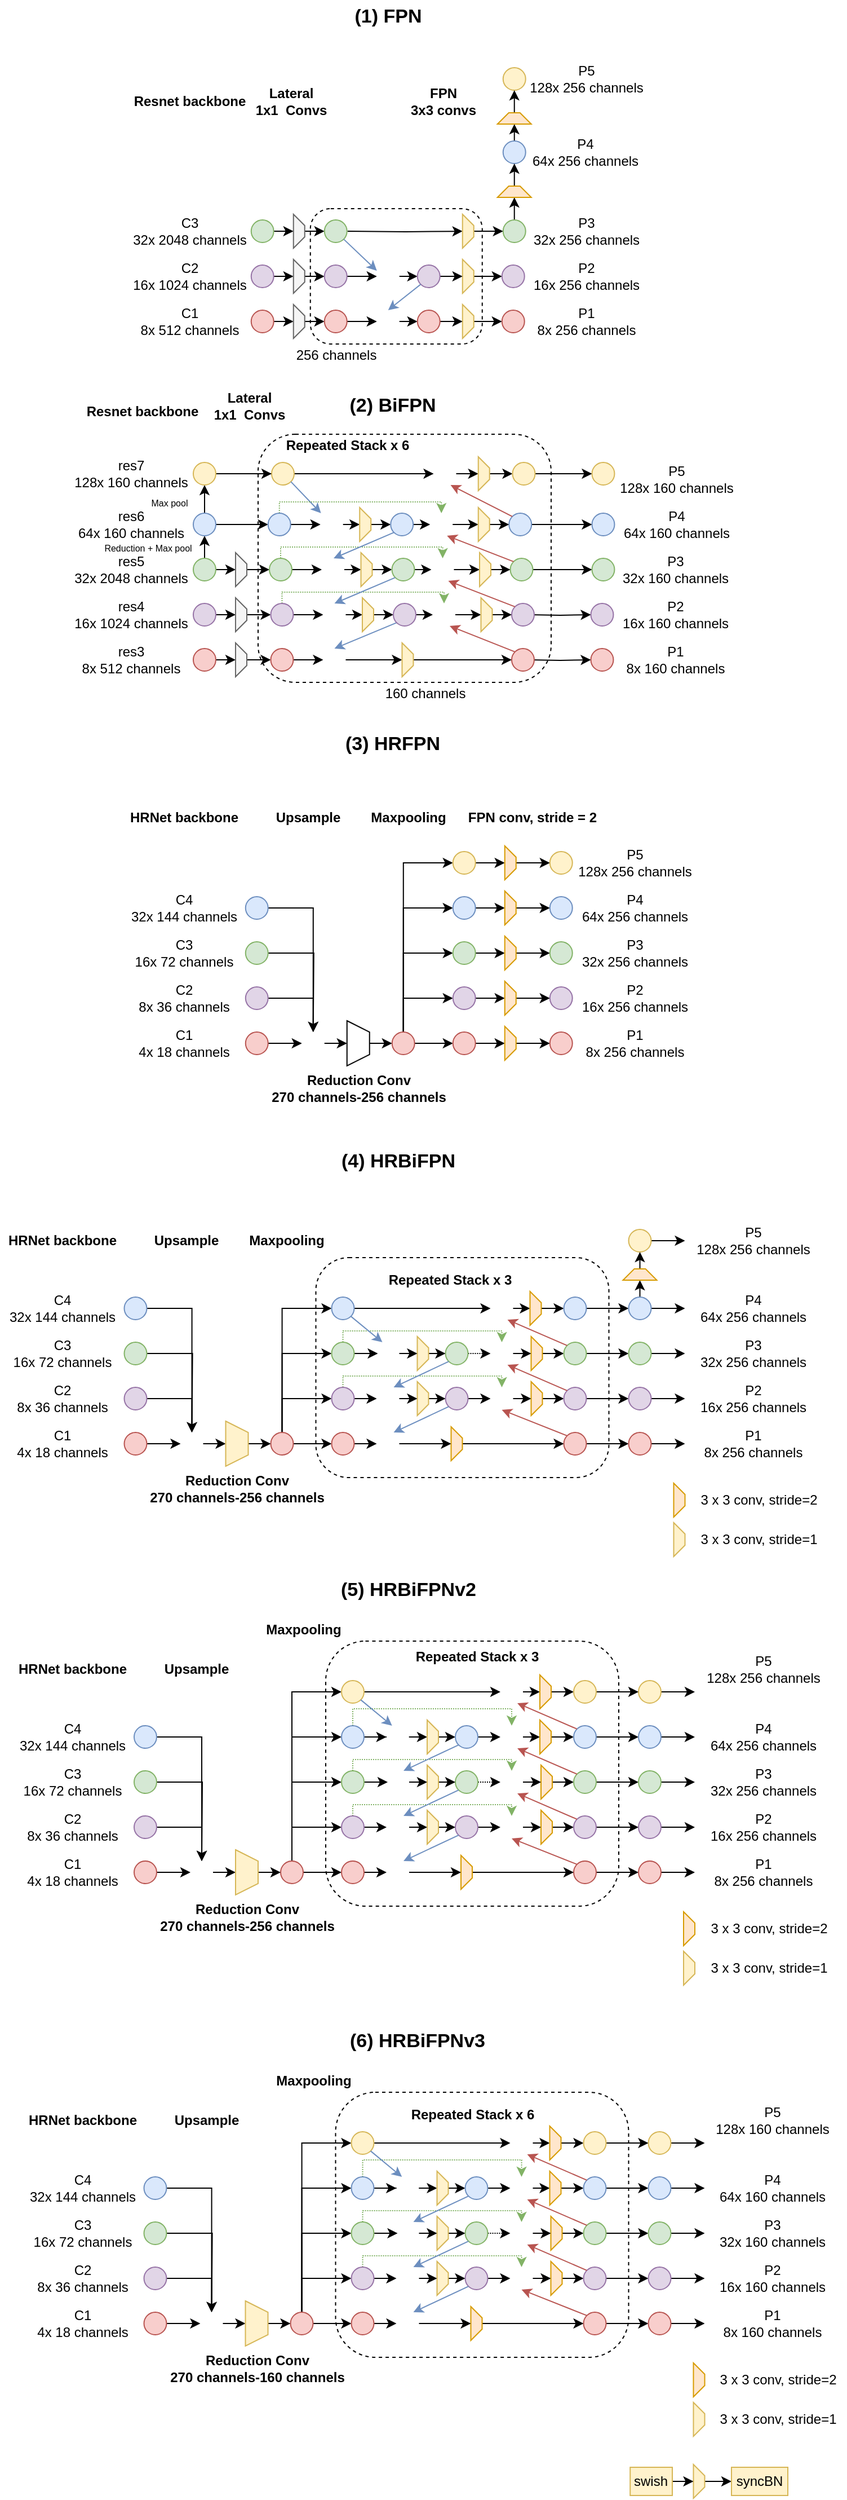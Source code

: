 <mxfile version="14.1.8" type="github">
  <diagram id="YDMMk9WA7gl_MHkLmr0l" name="Page-1">
    <mxGraphModel dx="856" dy="524" grid="1" gridSize="10" guides="1" tooltips="1" connect="1" arrows="1" fold="1" page="1" pageScale="1" pageWidth="827" pageHeight="1169" math="0" shadow="0">
      <root>
        <mxCell id="0" />
        <mxCell id="1" parent="0" />
        <mxCell id="mR4Aiv2wa3g8IkLGghK4-1" value="" style="rounded=1;whiteSpace=wrap;html=1;fillColor=none;dashed=1;" parent="1" vertex="1">
          <mxGeometry x="340" y="1740" width="260" height="235" as="geometry" />
        </mxCell>
        <mxCell id="AxhC7DtzDwlUZ9ZwQyPC-411" value="" style="rounded=1;whiteSpace=wrap;html=1;fillColor=none;dashed=1;" parent="1" vertex="1">
          <mxGeometry x="331.25" y="1400" width="260" height="195" as="geometry" />
        </mxCell>
        <mxCell id="AxhC7DtzDwlUZ9ZwQyPC-336" value="" style="rounded=1;whiteSpace=wrap;html=1;fillColor=none;dashed=1;" parent="1" vertex="1">
          <mxGeometry x="326.37" y="470" width="152.5" height="120" as="geometry" />
        </mxCell>
        <mxCell id="AxhC7DtzDwlUZ9ZwQyPC-315" style="edgeStyle=orthogonalEdgeStyle;rounded=0;orthogonalLoop=1;jettySize=auto;html=1;exitX=0.5;exitY=0;exitDx=0;exitDy=0;entryX=0.5;entryY=0;entryDx=0;entryDy=0;dashed=1;dashPattern=1 1;fillColor=#d5e8d4;strokeColor=#82b366;" parent="1" source="AxhC7DtzDwlUZ9ZwQyPC-243" target="AxhC7DtzDwlUZ9ZwQyPC-298" edge="1">
          <mxGeometry relative="1" as="geometry">
            <Array as="points">
              <mxPoint x="355.25" y="1505" />
              <mxPoint x="496.25" y="1505" />
            </Array>
          </mxGeometry>
        </mxCell>
        <mxCell id="AxhC7DtzDwlUZ9ZwQyPC-99" style="edgeStyle=orthogonalEdgeStyle;rounded=0;orthogonalLoop=1;jettySize=auto;html=1;exitX=1;exitY=0.5;exitDx=0;exitDy=0;entryX=0.5;entryY=1;entryDx=0;entryDy=0;" parent="1" source="AxhC7DtzDwlUZ9ZwQyPC-100" target="AxhC7DtzDwlUZ9ZwQyPC-365" edge="1">
          <mxGeometry relative="1" as="geometry">
            <mxPoint x="323.87" y="570" as="targetPoint" />
          </mxGeometry>
        </mxCell>
        <mxCell id="AxhC7DtzDwlUZ9ZwQyPC-100" value="" style="ellipse;whiteSpace=wrap;html=1;aspect=fixed;fillColor=#f8cecc;strokeColor=#b85450;" parent="1" vertex="1">
          <mxGeometry x="273.87" y="560" width="20" height="20" as="geometry" />
        </mxCell>
        <mxCell id="AxhC7DtzDwlUZ9ZwQyPC-372" style="edgeStyle=orthogonalEdgeStyle;rounded=0;orthogonalLoop=1;jettySize=auto;html=1;exitX=1;exitY=0.5;exitDx=0;exitDy=0;entryX=0.5;entryY=1;entryDx=0;entryDy=0;" parent="1" source="AxhC7DtzDwlUZ9ZwQyPC-102" target="AxhC7DtzDwlUZ9ZwQyPC-364" edge="1">
          <mxGeometry relative="1" as="geometry" />
        </mxCell>
        <mxCell id="AxhC7DtzDwlUZ9ZwQyPC-102" value="" style="ellipse;whiteSpace=wrap;html=1;aspect=fixed;fillColor=#e1d5e7;strokeColor=#9673a6;" parent="1" vertex="1">
          <mxGeometry x="273.87" y="520" width="20" height="20" as="geometry" />
        </mxCell>
        <mxCell id="AxhC7DtzDwlUZ9ZwQyPC-371" style="edgeStyle=orthogonalEdgeStyle;rounded=0;orthogonalLoop=1;jettySize=auto;html=1;exitX=1;exitY=0.5;exitDx=0;exitDy=0;entryX=0.5;entryY=1;entryDx=0;entryDy=0;" parent="1" source="AxhC7DtzDwlUZ9ZwQyPC-104" target="AxhC7DtzDwlUZ9ZwQyPC-363" edge="1">
          <mxGeometry relative="1" as="geometry" />
        </mxCell>
        <mxCell id="AxhC7DtzDwlUZ9ZwQyPC-104" value="" style="ellipse;whiteSpace=wrap;html=1;aspect=fixed;fillColor=#d5e8d4;strokeColor=#82b366;" parent="1" vertex="1">
          <mxGeometry x="273.87" y="480" width="20" height="20" as="geometry" />
        </mxCell>
        <mxCell id="AxhC7DtzDwlUZ9ZwQyPC-108" value="C3&lt;br&gt;32x 2048 channels" style="text;html=1;resizable=0;autosize=1;align=center;verticalAlign=middle;points=[];fillColor=none;strokeColor=none;rounded=0;" parent="1" vertex="1">
          <mxGeometry x="158.87" y="475" width="120" height="30" as="geometry" />
        </mxCell>
        <mxCell id="AxhC7DtzDwlUZ9ZwQyPC-109" value="C2&lt;br&gt;16x 1024 channels" style="text;html=1;resizable=0;autosize=1;align=center;verticalAlign=middle;points=[];fillColor=none;strokeColor=none;rounded=0;" parent="1" vertex="1">
          <mxGeometry x="158.87" y="515" width="120" height="30" as="geometry" />
        </mxCell>
        <mxCell id="AxhC7DtzDwlUZ9ZwQyPC-110" value="C1&lt;br&gt;8x 512 channels" style="text;html=1;resizable=0;autosize=1;align=center;verticalAlign=middle;points=[];fillColor=none;strokeColor=none;rounded=0;" parent="1" vertex="1">
          <mxGeometry x="168.87" y="555" width="100" height="30" as="geometry" />
        </mxCell>
        <mxCell id="AxhC7DtzDwlUZ9ZwQyPC-113" value="Lateral&lt;br&gt;1x1&amp;nbsp; Convs" style="text;html=1;resizable=0;autosize=1;align=center;verticalAlign=middle;points=[];fillColor=none;strokeColor=none;rounded=0;fontStyle=1" parent="1" vertex="1">
          <mxGeometry x="268.87" y="360" width="80" height="30" as="geometry" />
        </mxCell>
        <mxCell id="AxhC7DtzDwlUZ9ZwQyPC-128" style="edgeStyle=orthogonalEdgeStyle;rounded=0;orthogonalLoop=1;jettySize=auto;html=1;exitX=1;exitY=0.5;exitDx=0;exitDy=0;entryX=0.5;entryY=1;entryDx=0;entryDy=0;" parent="1" target="AxhC7DtzDwlUZ9ZwQyPC-146" edge="1">
          <mxGeometry relative="1" as="geometry">
            <mxPoint x="359.37" y="490" as="sourcePoint" />
            <mxPoint x="421.37" y="490" as="targetPoint" />
          </mxGeometry>
        </mxCell>
        <mxCell id="AxhC7DtzDwlUZ9ZwQyPC-134" value="FPN&lt;br&gt;3x3 convs" style="text;html=1;resizable=0;autosize=1;align=center;verticalAlign=middle;points=[];fillColor=none;strokeColor=none;rounded=0;fontStyle=1" parent="1" vertex="1">
          <mxGeometry x="408.87" y="360" width="70" height="30" as="geometry" />
        </mxCell>
        <mxCell id="AxhC7DtzDwlUZ9ZwQyPC-135" value="Resnet backbone" style="text;html=1;resizable=0;autosize=1;align=center;verticalAlign=middle;points=[];fillColor=none;strokeColor=none;rounded=0;fontStyle=1" parent="1" vertex="1">
          <mxGeometry x="158.87" y="365" width="120" height="20" as="geometry" />
        </mxCell>
        <mxCell id="AxhC7DtzDwlUZ9ZwQyPC-136" value="" style="ellipse;whiteSpace=wrap;html=1;aspect=fixed;fillColor=#f8cecc;strokeColor=#b85450;" parent="1" vertex="1">
          <mxGeometry x="496.37" y="560" width="20" height="20" as="geometry" />
        </mxCell>
        <mxCell id="AxhC7DtzDwlUZ9ZwQyPC-137" value="" style="ellipse;whiteSpace=wrap;html=1;aspect=fixed;fillColor=#e1d5e7;strokeColor=#9673a6;" parent="1" vertex="1">
          <mxGeometry x="496.37" y="520" width="20" height="20" as="geometry" />
        </mxCell>
        <mxCell id="AxhC7DtzDwlUZ9ZwQyPC-407" style="edgeStyle=orthogonalEdgeStyle;rounded=0;orthogonalLoop=1;jettySize=auto;html=1;exitX=0.5;exitY=0;exitDx=0;exitDy=0;entryX=0.5;entryY=1;entryDx=0;entryDy=0;" parent="1" source="AxhC7DtzDwlUZ9ZwQyPC-138" target="AxhC7DtzDwlUZ9ZwQyPC-402" edge="1">
          <mxGeometry relative="1" as="geometry" />
        </mxCell>
        <mxCell id="AxhC7DtzDwlUZ9ZwQyPC-138" value="" style="ellipse;whiteSpace=wrap;html=1;aspect=fixed;fillColor=#d5e8d4;strokeColor=#82b366;" parent="1" vertex="1">
          <mxGeometry x="497.37" y="480" width="20" height="20" as="geometry" />
        </mxCell>
        <mxCell id="AxhC7DtzDwlUZ9ZwQyPC-409" style="edgeStyle=orthogonalEdgeStyle;rounded=0;orthogonalLoop=1;jettySize=auto;html=1;exitX=0.5;exitY=0;exitDx=0;exitDy=0;entryX=0.5;entryY=1;entryDx=0;entryDy=0;" parent="1" source="AxhC7DtzDwlUZ9ZwQyPC-139" target="AxhC7DtzDwlUZ9ZwQyPC-408" edge="1">
          <mxGeometry relative="1" as="geometry" />
        </mxCell>
        <mxCell id="AxhC7DtzDwlUZ9ZwQyPC-139" value="" style="ellipse;whiteSpace=wrap;html=1;aspect=fixed;fillColor=#dae8fc;strokeColor=#6c8ebf;" parent="1" vertex="1">
          <mxGeometry x="497.37" y="410" width="20" height="20" as="geometry" />
        </mxCell>
        <mxCell id="AxhC7DtzDwlUZ9ZwQyPC-140" value="" style="ellipse;whiteSpace=wrap;html=1;aspect=fixed;fillColor=#fff2cc;strokeColor=#d6b656;" parent="1" vertex="1">
          <mxGeometry x="497.37" y="345" width="20" height="20" as="geometry" />
        </mxCell>
        <mxCell id="AxhC7DtzDwlUZ9ZwQyPC-145" style="edgeStyle=orthogonalEdgeStyle;rounded=0;orthogonalLoop=1;jettySize=auto;html=1;exitX=0.5;exitY=0;exitDx=0;exitDy=0;entryX=0;entryY=0.5;entryDx=0;entryDy=0;" parent="1" source="AxhC7DtzDwlUZ9ZwQyPC-146" target="AxhC7DtzDwlUZ9ZwQyPC-138" edge="1">
          <mxGeometry relative="1" as="geometry" />
        </mxCell>
        <mxCell id="AxhC7DtzDwlUZ9ZwQyPC-146" value="" style="shape=trapezoid;perimeter=trapezoidPerimeter;whiteSpace=wrap;html=1;fixedSize=1;fillColor=#fff2cc;size=10;rotation=90;strokeColor=#d6b656;" parent="1" vertex="1">
          <mxGeometry x="451.37" y="485" width="30" height="10" as="geometry" />
        </mxCell>
        <mxCell id="AxhC7DtzDwlUZ9ZwQyPC-147" style="edgeStyle=orthogonalEdgeStyle;rounded=0;orthogonalLoop=1;jettySize=auto;html=1;exitX=0.5;exitY=0;exitDx=0;exitDy=0;entryX=0;entryY=0.5;entryDx=0;entryDy=0;" parent="1" source="AxhC7DtzDwlUZ9ZwQyPC-148" target="AxhC7DtzDwlUZ9ZwQyPC-137" edge="1">
          <mxGeometry relative="1" as="geometry" />
        </mxCell>
        <mxCell id="AxhC7DtzDwlUZ9ZwQyPC-148" value="" style="shape=trapezoid;perimeter=trapezoidPerimeter;whiteSpace=wrap;html=1;fixedSize=1;fillColor=#fff2cc;size=10;rotation=90;strokeColor=#d6b656;" parent="1" vertex="1">
          <mxGeometry x="451.37" y="525" width="30" height="10" as="geometry" />
        </mxCell>
        <mxCell id="AxhC7DtzDwlUZ9ZwQyPC-149" style="edgeStyle=orthogonalEdgeStyle;rounded=0;orthogonalLoop=1;jettySize=auto;html=1;exitX=0.5;exitY=0;exitDx=0;exitDy=0;entryX=0;entryY=0.5;entryDx=0;entryDy=0;" parent="1" source="AxhC7DtzDwlUZ9ZwQyPC-150" target="AxhC7DtzDwlUZ9ZwQyPC-136" edge="1">
          <mxGeometry relative="1" as="geometry" />
        </mxCell>
        <mxCell id="AxhC7DtzDwlUZ9ZwQyPC-150" value="" style="shape=trapezoid;perimeter=trapezoidPerimeter;whiteSpace=wrap;html=1;fixedSize=1;fillColor=#fff2cc;size=10;rotation=90;strokeColor=#d6b656;" parent="1" vertex="1">
          <mxGeometry x="451.37" y="565" width="30" height="10" as="geometry" />
        </mxCell>
        <mxCell id="AxhC7DtzDwlUZ9ZwQyPC-152" value="P4&lt;br&gt;64x 256 channels" style="text;html=1;resizable=0;autosize=1;align=center;verticalAlign=middle;points=[];fillColor=none;strokeColor=none;rounded=0;" parent="1" vertex="1">
          <mxGeometry x="515.37" y="405" width="110" height="30" as="geometry" />
        </mxCell>
        <mxCell id="AxhC7DtzDwlUZ9ZwQyPC-153" value="P3&lt;br&gt;32x 256 channels" style="text;html=1;resizable=0;autosize=1;align=center;verticalAlign=middle;points=[];fillColor=none;strokeColor=none;rounded=0;" parent="1" vertex="1">
          <mxGeometry x="516.37" y="475" width="110" height="30" as="geometry" />
        </mxCell>
        <mxCell id="AxhC7DtzDwlUZ9ZwQyPC-154" value="P2&lt;br&gt;16x 256 channels" style="text;html=1;resizable=0;autosize=1;align=center;verticalAlign=middle;points=[];fillColor=none;strokeColor=none;rounded=0;" parent="1" vertex="1">
          <mxGeometry x="516.37" y="515" width="110" height="30" as="geometry" />
        </mxCell>
        <mxCell id="AxhC7DtzDwlUZ9ZwQyPC-155" value="P1&lt;br&gt;8x 256 channels" style="text;html=1;resizable=0;autosize=1;align=center;verticalAlign=middle;points=[];fillColor=none;strokeColor=none;rounded=0;" parent="1" vertex="1">
          <mxGeometry x="521.37" y="555" width="100" height="30" as="geometry" />
        </mxCell>
        <mxCell id="AxhC7DtzDwlUZ9ZwQyPC-156" value="P5&lt;br&gt;128x 256 channels" style="text;html=1;resizable=0;autosize=1;align=center;verticalAlign=middle;points=[];fillColor=none;strokeColor=none;rounded=0;" parent="1" vertex="1">
          <mxGeometry x="511.37" y="340" width="120" height="30" as="geometry" />
        </mxCell>
        <mxCell id="AxhC7DtzDwlUZ9ZwQyPC-215" style="edgeStyle=orthogonalEdgeStyle;rounded=0;orthogonalLoop=1;jettySize=auto;html=1;exitX=1;exitY=0.5;exitDx=0;exitDy=0;entryX=0;entryY=0.5;entryDx=0;entryDy=0;" parent="1" source="AxhC7DtzDwlUZ9ZwQyPC-216" target="AxhC7DtzDwlUZ9ZwQyPC-228" edge="1">
          <mxGeometry relative="1" as="geometry" />
        </mxCell>
        <mxCell id="AxhC7DtzDwlUZ9ZwQyPC-216" value="" style="ellipse;whiteSpace=wrap;html=1;aspect=fixed;fillColor=#f8cecc;strokeColor=#b85450;" parent="1" vertex="1">
          <mxGeometry x="161.25" y="1555" width="20" height="20" as="geometry" />
        </mxCell>
        <mxCell id="AxhC7DtzDwlUZ9ZwQyPC-217" style="edgeStyle=orthogonalEdgeStyle;rounded=0;orthogonalLoop=1;jettySize=auto;html=1;exitX=1;exitY=0.5;exitDx=0;exitDy=0;entryX=0.5;entryY=0;entryDx=0;entryDy=0;" parent="1" source="AxhC7DtzDwlUZ9ZwQyPC-218" target="AxhC7DtzDwlUZ9ZwQyPC-228" edge="1">
          <mxGeometry relative="1" as="geometry" />
        </mxCell>
        <mxCell id="AxhC7DtzDwlUZ9ZwQyPC-218" value="" style="ellipse;whiteSpace=wrap;html=1;aspect=fixed;fillColor=#e1d5e7;strokeColor=#9673a6;" parent="1" vertex="1">
          <mxGeometry x="161.25" y="1515" width="20" height="20" as="geometry" />
        </mxCell>
        <mxCell id="AxhC7DtzDwlUZ9ZwQyPC-219" style="edgeStyle=orthogonalEdgeStyle;rounded=0;orthogonalLoop=1;jettySize=auto;html=1;exitX=1;exitY=0.5;exitDx=0;exitDy=0;" parent="1" source="AxhC7DtzDwlUZ9ZwQyPC-220" edge="1">
          <mxGeometry relative="1" as="geometry">
            <mxPoint x="221.25" y="1555" as="targetPoint" />
          </mxGeometry>
        </mxCell>
        <mxCell id="AxhC7DtzDwlUZ9ZwQyPC-220" value="" style="ellipse;whiteSpace=wrap;html=1;aspect=fixed;fillColor=#d5e8d4;strokeColor=#82b366;" parent="1" vertex="1">
          <mxGeometry x="161.25" y="1475" width="20" height="20" as="geometry" />
        </mxCell>
        <mxCell id="AxhC7DtzDwlUZ9ZwQyPC-221" style="edgeStyle=orthogonalEdgeStyle;rounded=0;orthogonalLoop=1;jettySize=auto;html=1;exitX=1;exitY=0.5;exitDx=0;exitDy=0;entryX=0.5;entryY=0;entryDx=0;entryDy=0;" parent="1" source="AxhC7DtzDwlUZ9ZwQyPC-222" target="AxhC7DtzDwlUZ9ZwQyPC-228" edge="1">
          <mxGeometry relative="1" as="geometry" />
        </mxCell>
        <mxCell id="AxhC7DtzDwlUZ9ZwQyPC-222" value="" style="ellipse;whiteSpace=wrap;html=1;aspect=fixed;fillColor=#dae8fc;strokeColor=#6c8ebf;" parent="1" vertex="1">
          <mxGeometry x="161.25" y="1435" width="20" height="20" as="geometry" />
        </mxCell>
        <mxCell id="AxhC7DtzDwlUZ9ZwQyPC-223" value="C4&lt;br&gt;32x 144 channels" style="text;html=1;resizable=0;autosize=1;align=center;verticalAlign=middle;points=[];fillColor=none;strokeColor=none;rounded=0;" parent="1" vertex="1">
          <mxGeometry x="51.25" y="1430" width="110" height="30" as="geometry" />
        </mxCell>
        <mxCell id="AxhC7DtzDwlUZ9ZwQyPC-224" value="C3&lt;br&gt;16x 72 channels" style="text;html=1;resizable=0;autosize=1;align=center;verticalAlign=middle;points=[];fillColor=none;strokeColor=none;rounded=0;" parent="1" vertex="1">
          <mxGeometry x="56.25" y="1470" width="100" height="30" as="geometry" />
        </mxCell>
        <mxCell id="AxhC7DtzDwlUZ9ZwQyPC-225" value="C2&lt;br&gt;8x 36 channels" style="text;html=1;resizable=0;autosize=1;align=center;verticalAlign=middle;points=[];fillColor=none;strokeColor=none;rounded=0;" parent="1" vertex="1">
          <mxGeometry x="56.25" y="1510" width="100" height="30" as="geometry" />
        </mxCell>
        <mxCell id="AxhC7DtzDwlUZ9ZwQyPC-226" value="C1&lt;br&gt;4x 18 channels" style="text;html=1;resizable=0;autosize=1;align=center;verticalAlign=middle;points=[];fillColor=none;strokeColor=none;rounded=0;" parent="1" vertex="1">
          <mxGeometry x="56.25" y="1550" width="100" height="30" as="geometry" />
        </mxCell>
        <mxCell id="AxhC7DtzDwlUZ9ZwQyPC-227" style="edgeStyle=orthogonalEdgeStyle;rounded=0;orthogonalLoop=1;jettySize=auto;html=1;exitX=1;exitY=0.5;exitDx=0;exitDy=0;entryX=0.5;entryY=1;entryDx=0;entryDy=0;" parent="1" source="AxhC7DtzDwlUZ9ZwQyPC-228" target="AxhC7DtzDwlUZ9ZwQyPC-239" edge="1">
          <mxGeometry relative="1" as="geometry" />
        </mxCell>
        <mxCell id="AxhC7DtzDwlUZ9ZwQyPC-228" value="" style="shape=image;html=1;verticalAlign=top;verticalLabelPosition=bottom;labelBackgroundColor=#ffffff;imageAspect=0;aspect=fixed;image=https://cdn4.iconfinder.com/data/icons/e-commerce-icon-set/48/More-128.png;fillColor=none;" parent="1" vertex="1">
          <mxGeometry x="211.25" y="1555" width="20" height="20" as="geometry" />
        </mxCell>
        <mxCell id="AxhC7DtzDwlUZ9ZwQyPC-229" value="Upsample" style="text;html=1;resizable=0;autosize=1;align=center;verticalAlign=middle;points=[];fillColor=none;strokeColor=none;rounded=0;fontStyle=1" parent="1" vertex="1">
          <mxGeometry x="181.25" y="1375" width="70" height="20" as="geometry" />
        </mxCell>
        <mxCell id="AxhC7DtzDwlUZ9ZwQyPC-231" style="edgeStyle=orthogonalEdgeStyle;rounded=0;orthogonalLoop=1;jettySize=auto;html=1;exitX=1;exitY=0.5;exitDx=0;exitDy=0;entryX=0;entryY=0.5;entryDx=0;entryDy=0;" parent="1" source="AxhC7DtzDwlUZ9ZwQyPC-236" target="AxhC7DtzDwlUZ9ZwQyPC-241" edge="1">
          <mxGeometry relative="1" as="geometry" />
        </mxCell>
        <mxCell id="AxhC7DtzDwlUZ9ZwQyPC-232" style="edgeStyle=orthogonalEdgeStyle;rounded=0;orthogonalLoop=1;jettySize=auto;html=1;exitX=0.5;exitY=0;exitDx=0;exitDy=0;entryX=0;entryY=0.5;entryDx=0;entryDy=0;" parent="1" source="AxhC7DtzDwlUZ9ZwQyPC-236" target="AxhC7DtzDwlUZ9ZwQyPC-243" edge="1">
          <mxGeometry relative="1" as="geometry" />
        </mxCell>
        <mxCell id="AxhC7DtzDwlUZ9ZwQyPC-233" style="edgeStyle=orthogonalEdgeStyle;rounded=0;orthogonalLoop=1;jettySize=auto;html=1;exitX=0.5;exitY=0;exitDx=0;exitDy=0;entryX=0;entryY=0.5;entryDx=0;entryDy=0;" parent="1" source="AxhC7DtzDwlUZ9ZwQyPC-236" target="AxhC7DtzDwlUZ9ZwQyPC-245" edge="1">
          <mxGeometry relative="1" as="geometry" />
        </mxCell>
        <mxCell id="AxhC7DtzDwlUZ9ZwQyPC-234" style="edgeStyle=orthogonalEdgeStyle;rounded=0;orthogonalLoop=1;jettySize=auto;html=1;exitX=0.5;exitY=0;exitDx=0;exitDy=0;entryX=0;entryY=0.5;entryDx=0;entryDy=0;" parent="1" source="AxhC7DtzDwlUZ9ZwQyPC-236" target="AxhC7DtzDwlUZ9ZwQyPC-247" edge="1">
          <mxGeometry relative="1" as="geometry" />
        </mxCell>
        <mxCell id="AxhC7DtzDwlUZ9ZwQyPC-236" value="" style="ellipse;whiteSpace=wrap;html=1;aspect=fixed;fillColor=#f8cecc;strokeColor=#b85450;" parent="1" vertex="1">
          <mxGeometry x="291.25" y="1555" width="20" height="20" as="geometry" />
        </mxCell>
        <mxCell id="AxhC7DtzDwlUZ9ZwQyPC-237" value="Reduction Conv&lt;br&gt;270 channels-256 channels" style="text;html=1;resizable=0;autosize=1;align=center;verticalAlign=middle;points=[];fillColor=none;strokeColor=none;rounded=0;fontStyle=1" parent="1" vertex="1">
          <mxGeometry x="176.25" y="1590" width="170" height="30" as="geometry" />
        </mxCell>
        <mxCell id="AxhC7DtzDwlUZ9ZwQyPC-238" style="edgeStyle=orthogonalEdgeStyle;rounded=0;orthogonalLoop=1;jettySize=auto;html=1;exitX=0.5;exitY=0;exitDx=0;exitDy=0;entryX=0;entryY=0.5;entryDx=0;entryDy=0;" parent="1" source="AxhC7DtzDwlUZ9ZwQyPC-239" target="AxhC7DtzDwlUZ9ZwQyPC-236" edge="1">
          <mxGeometry relative="1" as="geometry" />
        </mxCell>
        <mxCell id="AxhC7DtzDwlUZ9ZwQyPC-239" value="" style="shape=trapezoid;perimeter=trapezoidPerimeter;whiteSpace=wrap;html=1;fixedSize=1;fillColor=#fff2cc;rotation=90;size=10;strokeColor=#d6b656;" parent="1" vertex="1">
          <mxGeometry x="241.25" y="1555" width="40" height="20" as="geometry" />
        </mxCell>
        <mxCell id="AxhC7DtzDwlUZ9ZwQyPC-284" style="edgeStyle=orthogonalEdgeStyle;rounded=0;orthogonalLoop=1;jettySize=auto;html=1;exitX=1;exitY=0.5;exitDx=0;exitDy=0;entryX=0;entryY=0.5;entryDx=0;entryDy=0;" parent="1" source="AxhC7DtzDwlUZ9ZwQyPC-241" target="AxhC7DtzDwlUZ9ZwQyPC-277" edge="1">
          <mxGeometry relative="1" as="geometry" />
        </mxCell>
        <mxCell id="AxhC7DtzDwlUZ9ZwQyPC-241" value="" style="ellipse;whiteSpace=wrap;html=1;aspect=fixed;fillColor=#f8cecc;strokeColor=#b85450;" parent="1" vertex="1">
          <mxGeometry x="345.25" y="1555" width="20" height="20" as="geometry" />
        </mxCell>
        <mxCell id="AxhC7DtzDwlUZ9ZwQyPC-281" style="edgeStyle=orthogonalEdgeStyle;rounded=0;orthogonalLoop=1;jettySize=auto;html=1;exitX=1;exitY=0.5;exitDx=0;exitDy=0;entryX=0;entryY=0.5;entryDx=0;entryDy=0;" parent="1" source="AxhC7DtzDwlUZ9ZwQyPC-243" target="AxhC7DtzDwlUZ9ZwQyPC-276" edge="1">
          <mxGeometry relative="1" as="geometry" />
        </mxCell>
        <mxCell id="AxhC7DtzDwlUZ9ZwQyPC-243" value="" style="ellipse;whiteSpace=wrap;html=1;aspect=fixed;fillColor=#e1d5e7;strokeColor=#9673a6;" parent="1" vertex="1">
          <mxGeometry x="345.25" y="1515" width="20" height="20" as="geometry" />
        </mxCell>
        <mxCell id="AxhC7DtzDwlUZ9ZwQyPC-279" style="edgeStyle=orthogonalEdgeStyle;rounded=0;orthogonalLoop=1;jettySize=auto;html=1;exitX=1;exitY=0.5;exitDx=0;exitDy=0;" parent="1" source="AxhC7DtzDwlUZ9ZwQyPC-245" edge="1">
          <mxGeometry relative="1" as="geometry">
            <mxPoint x="386.25" y="1485" as="targetPoint" />
          </mxGeometry>
        </mxCell>
        <mxCell id="AxhC7DtzDwlUZ9ZwQyPC-318" style="edgeStyle=orthogonalEdgeStyle;rounded=0;orthogonalLoop=1;jettySize=auto;html=1;exitX=0.5;exitY=0;exitDx=0;exitDy=0;entryX=0.5;entryY=0;entryDx=0;entryDy=0;dashed=1;dashPattern=1 1;fillColor=#d5e8d4;strokeColor=#82b366;" parent="1" source="AxhC7DtzDwlUZ9ZwQyPC-245" target="AxhC7DtzDwlUZ9ZwQyPC-297" edge="1">
          <mxGeometry relative="1" as="geometry">
            <Array as="points">
              <mxPoint x="355.25" y="1465" />
              <mxPoint x="496.25" y="1465" />
            </Array>
          </mxGeometry>
        </mxCell>
        <mxCell id="AxhC7DtzDwlUZ9ZwQyPC-245" value="" style="ellipse;whiteSpace=wrap;html=1;aspect=fixed;fillColor=#d5e8d4;strokeColor=#82b366;" parent="1" vertex="1">
          <mxGeometry x="345.25" y="1475" width="20" height="20" as="geometry" />
        </mxCell>
        <mxCell id="AxhC7DtzDwlUZ9ZwQyPC-319" style="edgeStyle=orthogonalEdgeStyle;rounded=0;orthogonalLoop=1;jettySize=auto;html=1;exitX=1;exitY=0.5;exitDx=0;exitDy=0;entryX=0;entryY=0.5;entryDx=0;entryDy=0;" parent="1" source="AxhC7DtzDwlUZ9ZwQyPC-247" target="AxhC7DtzDwlUZ9ZwQyPC-296" edge="1">
          <mxGeometry relative="1" as="geometry" />
        </mxCell>
        <mxCell id="AxhC7DtzDwlUZ9ZwQyPC-247" value="" style="ellipse;whiteSpace=wrap;html=1;aspect=fixed;fillColor=#dae8fc;strokeColor=#6c8ebf;" parent="1" vertex="1">
          <mxGeometry x="345.25" y="1435" width="20" height="20" as="geometry" />
        </mxCell>
        <mxCell id="AxhC7DtzDwlUZ9ZwQyPC-250" value="Maxpooling" style="text;html=1;resizable=0;autosize=1;align=center;verticalAlign=middle;points=[];fillColor=none;strokeColor=none;rounded=0;fontStyle=1" parent="1" vertex="1">
          <mxGeometry x="265.25" y="1375" width="80" height="20" as="geometry" />
        </mxCell>
        <mxCell id="AxhC7DtzDwlUZ9ZwQyPC-251" value="HRNet backbone" style="text;html=1;resizable=0;autosize=1;align=center;verticalAlign=middle;points=[];fillColor=none;strokeColor=none;rounded=0;fontStyle=1" parent="1" vertex="1">
          <mxGeometry x="51.25" y="1375" width="110" height="20" as="geometry" />
        </mxCell>
        <mxCell id="AxhC7DtzDwlUZ9ZwQyPC-345" style="edgeStyle=orthogonalEdgeStyle;rounded=0;orthogonalLoop=1;jettySize=auto;html=1;exitX=1;exitY=0.5;exitDx=0;exitDy=0;entryX=0;entryY=0.5;entryDx=0;entryDy=0;" parent="1" source="AxhC7DtzDwlUZ9ZwQyPC-252" target="AxhC7DtzDwlUZ9ZwQyPC-339" edge="1">
          <mxGeometry relative="1" as="geometry" />
        </mxCell>
        <mxCell id="AxhC7DtzDwlUZ9ZwQyPC-252" value="" style="ellipse;whiteSpace=wrap;html=1;aspect=fixed;fillColor=#f8cecc;strokeColor=#b85450;" parent="1" vertex="1">
          <mxGeometry x="551.25" y="1555" width="20" height="20" as="geometry" />
        </mxCell>
        <mxCell id="AxhC7DtzDwlUZ9ZwQyPC-311" style="edgeStyle=orthogonalEdgeStyle;rounded=0;orthogonalLoop=1;jettySize=auto;html=1;exitX=1;exitY=0.5;exitDx=0;exitDy=0;entryX=0;entryY=0.5;entryDx=0;entryDy=0;" parent="1" source="AxhC7DtzDwlUZ9ZwQyPC-253" target="AxhC7DtzDwlUZ9ZwQyPC-298" edge="1">
          <mxGeometry relative="1" as="geometry" />
        </mxCell>
        <mxCell id="AxhC7DtzDwlUZ9ZwQyPC-253" value="" style="ellipse;whiteSpace=wrap;html=1;aspect=fixed;fillColor=#e1d5e7;strokeColor=#9673a6;" parent="1" vertex="1">
          <mxGeometry x="446.25" y="1515" width="20" height="20" as="geometry" />
        </mxCell>
        <mxCell id="AxhC7DtzDwlUZ9ZwQyPC-316" style="edgeStyle=orthogonalEdgeStyle;rounded=0;orthogonalLoop=1;jettySize=auto;html=1;exitX=1;exitY=0.5;exitDx=0;exitDy=0;entryX=0;entryY=0.5;entryDx=0;entryDy=0;dashed=1;dashPattern=1 1;" parent="1" source="AxhC7DtzDwlUZ9ZwQyPC-254" target="AxhC7DtzDwlUZ9ZwQyPC-297" edge="1">
          <mxGeometry relative="1" as="geometry" />
        </mxCell>
        <mxCell id="AxhC7DtzDwlUZ9ZwQyPC-254" value="" style="ellipse;whiteSpace=wrap;html=1;aspect=fixed;fillColor=#d5e8d4;strokeColor=#82b366;" parent="1" vertex="1">
          <mxGeometry x="446.25" y="1475" width="20" height="20" as="geometry" />
        </mxCell>
        <mxCell id="AxhC7DtzDwlUZ9ZwQyPC-261" style="edgeStyle=orthogonalEdgeStyle;rounded=0;orthogonalLoop=1;jettySize=auto;html=1;exitX=0.5;exitY=0;exitDx=0;exitDy=0;entryX=0;entryY=0.5;entryDx=0;entryDy=0;" parent="1" source="AxhC7DtzDwlUZ9ZwQyPC-262" target="AxhC7DtzDwlUZ9ZwQyPC-254" edge="1">
          <mxGeometry relative="1" as="geometry" />
        </mxCell>
        <mxCell id="AxhC7DtzDwlUZ9ZwQyPC-262" value="" style="shape=trapezoid;perimeter=trapezoidPerimeter;whiteSpace=wrap;html=1;fixedSize=1;fillColor=#fff2cc;size=10;rotation=90;strokeColor=#d6b656;" parent="1" vertex="1">
          <mxGeometry x="411.25" y="1480" width="30" height="10" as="geometry" />
        </mxCell>
        <mxCell id="AxhC7DtzDwlUZ9ZwQyPC-263" style="edgeStyle=orthogonalEdgeStyle;rounded=0;orthogonalLoop=1;jettySize=auto;html=1;exitX=0.5;exitY=0;exitDx=0;exitDy=0;entryX=0;entryY=0.5;entryDx=0;entryDy=0;" parent="1" source="AxhC7DtzDwlUZ9ZwQyPC-264" target="AxhC7DtzDwlUZ9ZwQyPC-253" edge="1">
          <mxGeometry relative="1" as="geometry" />
        </mxCell>
        <mxCell id="AxhC7DtzDwlUZ9ZwQyPC-264" value="" style="shape=trapezoid;perimeter=trapezoidPerimeter;whiteSpace=wrap;html=1;fixedSize=1;fillColor=#fff2cc;size=10;rotation=90;strokeColor=#d6b656;" parent="1" vertex="1">
          <mxGeometry x="411.25" y="1520" width="30" height="10" as="geometry" />
        </mxCell>
        <mxCell id="AxhC7DtzDwlUZ9ZwQyPC-265" style="edgeStyle=orthogonalEdgeStyle;rounded=0;orthogonalLoop=1;jettySize=auto;html=1;exitX=0.5;exitY=0;exitDx=0;exitDy=0;entryX=0;entryY=0.5;entryDx=0;entryDy=0;" parent="1" source="AxhC7DtzDwlUZ9ZwQyPC-266" target="AxhC7DtzDwlUZ9ZwQyPC-252" edge="1">
          <mxGeometry relative="1" as="geometry" />
        </mxCell>
        <mxCell id="AxhC7DtzDwlUZ9ZwQyPC-266" value="" style="shape=trapezoid;perimeter=trapezoidPerimeter;whiteSpace=wrap;html=1;fixedSize=1;fillColor=#ffe6cc;size=10;rotation=90;strokeColor=#d79b00;" parent="1" vertex="1">
          <mxGeometry x="441.25" y="1560" width="30" height="10" as="geometry" />
        </mxCell>
        <mxCell id="AxhC7DtzDwlUZ9ZwQyPC-280" style="edgeStyle=orthogonalEdgeStyle;rounded=0;orthogonalLoop=1;jettySize=auto;html=1;exitX=1;exitY=0.5;exitDx=0;exitDy=0;entryX=0.5;entryY=1;entryDx=0;entryDy=0;" parent="1" source="AxhC7DtzDwlUZ9ZwQyPC-275" target="AxhC7DtzDwlUZ9ZwQyPC-262" edge="1">
          <mxGeometry relative="1" as="geometry" />
        </mxCell>
        <mxCell id="AxhC7DtzDwlUZ9ZwQyPC-275" value="" style="shape=image;html=1;verticalAlign=top;verticalLabelPosition=bottom;labelBackgroundColor=#ffffff;imageAspect=0;aspect=fixed;image=https://cdn4.iconfinder.com/data/icons/e-commerce-icon-set/48/More-128.png;fillColor=none;" parent="1" vertex="1">
          <mxGeometry x="385.25" y="1475" width="20" height="20" as="geometry" />
        </mxCell>
        <mxCell id="AxhC7DtzDwlUZ9ZwQyPC-285" style="edgeStyle=orthogonalEdgeStyle;rounded=0;orthogonalLoop=1;jettySize=auto;html=1;exitX=1;exitY=0.5;exitDx=0;exitDy=0;entryX=0.5;entryY=1;entryDx=0;entryDy=0;" parent="1" source="AxhC7DtzDwlUZ9ZwQyPC-276" target="AxhC7DtzDwlUZ9ZwQyPC-264" edge="1">
          <mxGeometry relative="1" as="geometry" />
        </mxCell>
        <mxCell id="AxhC7DtzDwlUZ9ZwQyPC-276" value="" style="shape=image;html=1;verticalAlign=top;verticalLabelPosition=bottom;labelBackgroundColor=#ffffff;imageAspect=0;aspect=fixed;image=https://cdn4.iconfinder.com/data/icons/e-commerce-icon-set/48/More-128.png;fillColor=none;" parent="1" vertex="1">
          <mxGeometry x="385.25" y="1515" width="20" height="20" as="geometry" />
        </mxCell>
        <mxCell id="AxhC7DtzDwlUZ9ZwQyPC-286" style="edgeStyle=orthogonalEdgeStyle;rounded=0;orthogonalLoop=1;jettySize=auto;html=1;exitX=1;exitY=0.5;exitDx=0;exitDy=0;entryX=0.5;entryY=1;entryDx=0;entryDy=0;" parent="1" source="AxhC7DtzDwlUZ9ZwQyPC-277" target="AxhC7DtzDwlUZ9ZwQyPC-266" edge="1">
          <mxGeometry relative="1" as="geometry" />
        </mxCell>
        <mxCell id="AxhC7DtzDwlUZ9ZwQyPC-277" value="" style="shape=image;html=1;verticalAlign=top;verticalLabelPosition=bottom;labelBackgroundColor=#ffffff;imageAspect=0;aspect=fixed;image=https://cdn4.iconfinder.com/data/icons/e-commerce-icon-set/48/More-128.png;fillColor=none;" parent="1" vertex="1">
          <mxGeometry x="385.25" y="1555" width="20" height="20" as="geometry" />
        </mxCell>
        <mxCell id="AxhC7DtzDwlUZ9ZwQyPC-278" value="" style="endArrow=classic;html=1;exitX=1;exitY=1;exitDx=0;exitDy=0;entryX=0.25;entryY=0;entryDx=0;entryDy=0;fillColor=#dae8fc;strokeColor=#6c8ebf;" parent="1" source="AxhC7DtzDwlUZ9ZwQyPC-247" target="AxhC7DtzDwlUZ9ZwQyPC-275" edge="1">
          <mxGeometry width="50" height="50" relative="1" as="geometry">
            <mxPoint x="336.25" y="1515" as="sourcePoint" />
            <mxPoint x="386.25" y="1465" as="targetPoint" />
          </mxGeometry>
        </mxCell>
        <mxCell id="AxhC7DtzDwlUZ9ZwQyPC-287" value="" style="endArrow=classic;html=1;entryX=0.75;entryY=0;entryDx=0;entryDy=0;exitX=0;exitY=1;exitDx=0;exitDy=0;fillColor=#dae8fc;strokeColor=#6c8ebf;" parent="1" source="AxhC7DtzDwlUZ9ZwQyPC-254" target="AxhC7DtzDwlUZ9ZwQyPC-276" edge="1">
          <mxGeometry width="50" height="50" relative="1" as="geometry">
            <mxPoint x="446.25" y="1495" as="sourcePoint" />
            <mxPoint x="400.25" y="1485" as="targetPoint" />
          </mxGeometry>
        </mxCell>
        <mxCell id="AxhC7DtzDwlUZ9ZwQyPC-289" value="" style="endArrow=classic;html=1;exitX=0;exitY=1;exitDx=0;exitDy=0;entryX=0.75;entryY=0;entryDx=0;entryDy=0;fillColor=#dae8fc;strokeColor=#6c8ebf;" parent="1" source="AxhC7DtzDwlUZ9ZwQyPC-253" target="AxhC7DtzDwlUZ9ZwQyPC-277" edge="1">
          <mxGeometry width="50" height="50" relative="1" as="geometry">
            <mxPoint x="466.25" y="1505" as="sourcePoint" />
            <mxPoint x="410.25" y="1525" as="targetPoint" />
          </mxGeometry>
        </mxCell>
        <mxCell id="AxhC7DtzDwlUZ9ZwQyPC-328" style="edgeStyle=orthogonalEdgeStyle;rounded=0;orthogonalLoop=1;jettySize=auto;html=1;exitX=1;exitY=0.5;exitDx=0;exitDy=0;entryX=0.5;entryY=1;entryDx=0;entryDy=0;" parent="1" source="AxhC7DtzDwlUZ9ZwQyPC-296" target="AxhC7DtzDwlUZ9ZwQyPC-312" edge="1">
          <mxGeometry relative="1" as="geometry" />
        </mxCell>
        <mxCell id="AxhC7DtzDwlUZ9ZwQyPC-296" value="" style="shape=image;html=1;verticalAlign=top;verticalLabelPosition=bottom;labelBackgroundColor=#ffffff;imageAspect=0;aspect=fixed;image=https://cdn4.iconfinder.com/data/icons/e-commerce-icon-set/48/More-128.png;fillColor=none;" parent="1" vertex="1">
          <mxGeometry x="486.25" y="1435" width="20" height="20" as="geometry" />
        </mxCell>
        <mxCell id="AxhC7DtzDwlUZ9ZwQyPC-297" value="" style="shape=image;html=1;verticalAlign=top;verticalLabelPosition=bottom;labelBackgroundColor=#ffffff;imageAspect=0;aspect=fixed;image=https://cdn4.iconfinder.com/data/icons/e-commerce-icon-set/48/More-128.png;fillColor=none;" parent="1" vertex="1">
          <mxGeometry x="486.25" y="1475" width="20" height="20" as="geometry" />
        </mxCell>
        <mxCell id="AxhC7DtzDwlUZ9ZwQyPC-298" value="" style="shape=image;html=1;verticalAlign=top;verticalLabelPosition=bottom;labelBackgroundColor=#ffffff;imageAspect=0;aspect=fixed;image=https://cdn4.iconfinder.com/data/icons/e-commerce-icon-set/48/More-128.png;fillColor=none;" parent="1" vertex="1">
          <mxGeometry x="486.25" y="1515" width="20" height="20" as="geometry" />
        </mxCell>
        <mxCell id="AxhC7DtzDwlUZ9ZwQyPC-301" value="" style="endArrow=classic;html=1;exitX=0;exitY=0;exitDx=0;exitDy=0;entryX=0.5;entryY=1;entryDx=0;entryDy=0;fillColor=#f8cecc;strokeColor=#b85450;" parent="1" source="AxhC7DtzDwlUZ9ZwQyPC-252" target="AxhC7DtzDwlUZ9ZwQyPC-298" edge="1">
          <mxGeometry width="50" height="50" relative="1" as="geometry">
            <mxPoint x="372.321" y="1462.071" as="sourcePoint" />
            <mxPoint x="506.25" y="1525" as="targetPoint" />
          </mxGeometry>
        </mxCell>
        <mxCell id="AxhC7DtzDwlUZ9ZwQyPC-334" style="edgeStyle=orthogonalEdgeStyle;rounded=0;orthogonalLoop=1;jettySize=auto;html=1;exitX=0.5;exitY=0;exitDx=0;exitDy=0;entryX=0;entryY=0.5;entryDx=0;entryDy=0;" parent="1" source="AxhC7DtzDwlUZ9ZwQyPC-307" target="AxhC7DtzDwlUZ9ZwQyPC-324" edge="1">
          <mxGeometry relative="1" as="geometry" />
        </mxCell>
        <mxCell id="AxhC7DtzDwlUZ9ZwQyPC-307" value="" style="shape=trapezoid;perimeter=trapezoidPerimeter;whiteSpace=wrap;html=1;fixedSize=1;fillColor=#ffe6cc;size=10;rotation=90;strokeColor=#d79b00;" parent="1" vertex="1">
          <mxGeometry x="512.25" y="1480" width="30" height="10" as="geometry" />
        </mxCell>
        <mxCell id="AxhC7DtzDwlUZ9ZwQyPC-335" style="edgeStyle=orthogonalEdgeStyle;rounded=0;orthogonalLoop=1;jettySize=auto;html=1;exitX=0.5;exitY=0;exitDx=0;exitDy=0;entryX=0;entryY=0.5;entryDx=0;entryDy=0;" parent="1" source="AxhC7DtzDwlUZ9ZwQyPC-308" target="AxhC7DtzDwlUZ9ZwQyPC-321" edge="1">
          <mxGeometry relative="1" as="geometry" />
        </mxCell>
        <mxCell id="AxhC7DtzDwlUZ9ZwQyPC-308" value="" style="shape=trapezoid;perimeter=trapezoidPerimeter;whiteSpace=wrap;html=1;fixedSize=1;fillColor=#ffe6cc;size=10;rotation=90;strokeColor=#d79b00;" parent="1" vertex="1">
          <mxGeometry x="512.25" y="1520" width="30" height="10" as="geometry" />
        </mxCell>
        <mxCell id="AxhC7DtzDwlUZ9ZwQyPC-309" style="edgeStyle=orthogonalEdgeStyle;rounded=0;orthogonalLoop=1;jettySize=auto;html=1;exitX=1;exitY=0.5;exitDx=0;exitDy=0;entryX=0.5;entryY=1;entryDx=0;entryDy=0;" parent="1" target="AxhC7DtzDwlUZ9ZwQyPC-307" edge="1">
          <mxGeometry relative="1" as="geometry">
            <mxPoint x="506.25" y="1485" as="sourcePoint" />
          </mxGeometry>
        </mxCell>
        <mxCell id="AxhC7DtzDwlUZ9ZwQyPC-310" style="edgeStyle=orthogonalEdgeStyle;rounded=0;orthogonalLoop=1;jettySize=auto;html=1;exitX=1;exitY=0.5;exitDx=0;exitDy=0;entryX=0.5;entryY=1;entryDx=0;entryDy=0;" parent="1" target="AxhC7DtzDwlUZ9ZwQyPC-308" edge="1">
          <mxGeometry relative="1" as="geometry">
            <mxPoint x="506.25" y="1525" as="sourcePoint" />
          </mxGeometry>
        </mxCell>
        <mxCell id="AxhC7DtzDwlUZ9ZwQyPC-333" style="edgeStyle=orthogonalEdgeStyle;rounded=0;orthogonalLoop=1;jettySize=auto;html=1;exitX=0.5;exitY=0;exitDx=0;exitDy=0;entryX=0;entryY=0.5;entryDx=0;entryDy=0;" parent="1" source="AxhC7DtzDwlUZ9ZwQyPC-312" target="AxhC7DtzDwlUZ9ZwQyPC-332" edge="1">
          <mxGeometry relative="1" as="geometry" />
        </mxCell>
        <mxCell id="AxhC7DtzDwlUZ9ZwQyPC-312" value="" style="shape=trapezoid;perimeter=trapezoidPerimeter;whiteSpace=wrap;html=1;fixedSize=1;fillColor=#ffe6cc;size=10;rotation=90;strokeColor=#d79b00;" parent="1" vertex="1">
          <mxGeometry x="511.25" y="1440" width="30" height="10" as="geometry" />
        </mxCell>
        <mxCell id="AxhC7DtzDwlUZ9ZwQyPC-344" style="edgeStyle=orthogonalEdgeStyle;rounded=0;orthogonalLoop=1;jettySize=auto;html=1;exitX=1;exitY=0.5;exitDx=0;exitDy=0;entryX=0;entryY=0.5;entryDx=0;entryDy=0;" parent="1" source="AxhC7DtzDwlUZ9ZwQyPC-321" target="AxhC7DtzDwlUZ9ZwQyPC-340" edge="1">
          <mxGeometry relative="1" as="geometry" />
        </mxCell>
        <mxCell id="AxhC7DtzDwlUZ9ZwQyPC-321" value="" style="ellipse;whiteSpace=wrap;html=1;aspect=fixed;fillColor=#e1d5e7;strokeColor=#9673a6;" parent="1" vertex="1">
          <mxGeometry x="551.25" y="1515" width="20" height="20" as="geometry" />
        </mxCell>
        <mxCell id="AxhC7DtzDwlUZ9ZwQyPC-343" style="edgeStyle=orthogonalEdgeStyle;rounded=0;orthogonalLoop=1;jettySize=auto;html=1;exitX=1;exitY=0.5;exitDx=0;exitDy=0;entryX=0;entryY=0.5;entryDx=0;entryDy=0;" parent="1" source="AxhC7DtzDwlUZ9ZwQyPC-324" target="AxhC7DtzDwlUZ9ZwQyPC-341" edge="1">
          <mxGeometry relative="1" as="geometry" />
        </mxCell>
        <mxCell id="AxhC7DtzDwlUZ9ZwQyPC-324" value="" style="ellipse;whiteSpace=wrap;html=1;aspect=fixed;fillColor=#d5e8d4;strokeColor=#82b366;" parent="1" vertex="1">
          <mxGeometry x="551.25" y="1475" width="20" height="20" as="geometry" />
        </mxCell>
        <mxCell id="AxhC7DtzDwlUZ9ZwQyPC-330" value="" style="endArrow=classic;html=1;exitX=0;exitY=0;exitDx=0;exitDy=0;entryX=0.75;entryY=1;entryDx=0;entryDy=0;fillColor=#f8cecc;strokeColor=#b85450;" parent="1" source="AxhC7DtzDwlUZ9ZwQyPC-321" target="AxhC7DtzDwlUZ9ZwQyPC-297" edge="1">
          <mxGeometry width="50" height="50" relative="1" as="geometry">
            <mxPoint x="564.179" y="1567.929" as="sourcePoint" />
            <mxPoint x="506.25" y="1545" as="targetPoint" />
          </mxGeometry>
        </mxCell>
        <mxCell id="AxhC7DtzDwlUZ9ZwQyPC-331" value="" style="endArrow=classic;html=1;exitX=0;exitY=0;exitDx=0;exitDy=0;entryX=0.75;entryY=1;entryDx=0;entryDy=0;fillColor=#f8cecc;strokeColor=#b85450;" parent="1" source="AxhC7DtzDwlUZ9ZwQyPC-324" target="AxhC7DtzDwlUZ9ZwQyPC-296" edge="1">
          <mxGeometry width="50" height="50" relative="1" as="geometry">
            <mxPoint x="564.179" y="1527.929" as="sourcePoint" />
            <mxPoint x="511.25" y="1505" as="targetPoint" />
          </mxGeometry>
        </mxCell>
        <mxCell id="AxhC7DtzDwlUZ9ZwQyPC-338" style="edgeStyle=orthogonalEdgeStyle;rounded=0;orthogonalLoop=1;jettySize=auto;html=1;exitX=1;exitY=0.5;exitDx=0;exitDy=0;entryX=0;entryY=0.5;entryDx=0;entryDy=0;" parent="1" source="AxhC7DtzDwlUZ9ZwQyPC-332" target="AxhC7DtzDwlUZ9ZwQyPC-342" edge="1">
          <mxGeometry relative="1" as="geometry">
            <mxPoint x="618.75" y="1445" as="targetPoint" />
          </mxGeometry>
        </mxCell>
        <mxCell id="AxhC7DtzDwlUZ9ZwQyPC-332" value="" style="ellipse;whiteSpace=wrap;html=1;aspect=fixed;fillColor=#dae8fc;strokeColor=#6c8ebf;" parent="1" vertex="1">
          <mxGeometry x="551.25" y="1435" width="20" height="20" as="geometry" />
        </mxCell>
        <mxCell id="AxhC7DtzDwlUZ9ZwQyPC-337" value="Repeated Stack x 3" style="text;html=1;resizable=0;autosize=1;align=center;verticalAlign=middle;points=[];fillColor=none;strokeColor=none;rounded=0;fontStyle=1" parent="1" vertex="1">
          <mxGeometry x="385.25" y="1410" width="130" height="20" as="geometry" />
        </mxCell>
        <mxCell id="AxhC7DtzDwlUZ9ZwQyPC-357" style="edgeStyle=orthogonalEdgeStyle;rounded=0;orthogonalLoop=1;jettySize=auto;html=1;exitX=1;exitY=0.5;exitDx=0;exitDy=0;" parent="1" source="AxhC7DtzDwlUZ9ZwQyPC-339" edge="1">
          <mxGeometry relative="1" as="geometry">
            <mxPoint x="658.75" y="1565" as="targetPoint" />
          </mxGeometry>
        </mxCell>
        <mxCell id="AxhC7DtzDwlUZ9ZwQyPC-339" value="" style="ellipse;whiteSpace=wrap;html=1;aspect=fixed;fillColor=#f8cecc;strokeColor=#b85450;" parent="1" vertex="1">
          <mxGeometry x="608.75" y="1555" width="20" height="20" as="geometry" />
        </mxCell>
        <mxCell id="AxhC7DtzDwlUZ9ZwQyPC-356" style="edgeStyle=orthogonalEdgeStyle;rounded=0;orthogonalLoop=1;jettySize=auto;html=1;exitX=1;exitY=0.5;exitDx=0;exitDy=0;" parent="1" source="AxhC7DtzDwlUZ9ZwQyPC-340" edge="1">
          <mxGeometry relative="1" as="geometry">
            <mxPoint x="658.75" y="1525" as="targetPoint" />
          </mxGeometry>
        </mxCell>
        <mxCell id="AxhC7DtzDwlUZ9ZwQyPC-340" value="" style="ellipse;whiteSpace=wrap;html=1;aspect=fixed;fillColor=#e1d5e7;strokeColor=#9673a6;" parent="1" vertex="1">
          <mxGeometry x="608.75" y="1515" width="20" height="20" as="geometry" />
        </mxCell>
        <mxCell id="AxhC7DtzDwlUZ9ZwQyPC-355" style="edgeStyle=orthogonalEdgeStyle;rounded=0;orthogonalLoop=1;jettySize=auto;html=1;exitX=1;exitY=0.5;exitDx=0;exitDy=0;" parent="1" source="AxhC7DtzDwlUZ9ZwQyPC-341" edge="1">
          <mxGeometry relative="1" as="geometry">
            <mxPoint x="658.75" y="1485" as="targetPoint" />
          </mxGeometry>
        </mxCell>
        <mxCell id="AxhC7DtzDwlUZ9ZwQyPC-341" value="" style="ellipse;whiteSpace=wrap;html=1;aspect=fixed;fillColor=#d5e8d4;strokeColor=#82b366;" parent="1" vertex="1">
          <mxGeometry x="608.75" y="1475" width="20" height="20" as="geometry" />
        </mxCell>
        <mxCell id="AxhC7DtzDwlUZ9ZwQyPC-350" style="edgeStyle=orthogonalEdgeStyle;rounded=0;orthogonalLoop=1;jettySize=auto;html=1;exitX=0.5;exitY=0;exitDx=0;exitDy=0;entryX=0.5;entryY=1;entryDx=0;entryDy=0;" parent="1" source="AxhC7DtzDwlUZ9ZwQyPC-342" target="AxhC7DtzDwlUZ9ZwQyPC-349" edge="1">
          <mxGeometry relative="1" as="geometry" />
        </mxCell>
        <mxCell id="AxhC7DtzDwlUZ9ZwQyPC-354" style="edgeStyle=orthogonalEdgeStyle;rounded=0;orthogonalLoop=1;jettySize=auto;html=1;exitX=1;exitY=0.5;exitDx=0;exitDy=0;" parent="1" source="AxhC7DtzDwlUZ9ZwQyPC-342" edge="1">
          <mxGeometry relative="1" as="geometry">
            <mxPoint x="658.75" y="1445" as="targetPoint" />
          </mxGeometry>
        </mxCell>
        <mxCell id="AxhC7DtzDwlUZ9ZwQyPC-342" value="" style="ellipse;whiteSpace=wrap;html=1;aspect=fixed;fillColor=#dae8fc;strokeColor=#6c8ebf;" parent="1" vertex="1">
          <mxGeometry x="608.75" y="1435" width="20" height="20" as="geometry" />
        </mxCell>
        <mxCell id="AxhC7DtzDwlUZ9ZwQyPC-353" style="edgeStyle=orthogonalEdgeStyle;rounded=0;orthogonalLoop=1;jettySize=auto;html=1;exitX=1;exitY=0.5;exitDx=0;exitDy=0;" parent="1" source="AxhC7DtzDwlUZ9ZwQyPC-347" edge="1">
          <mxGeometry relative="1" as="geometry">
            <mxPoint x="658.75" y="1385" as="targetPoint" />
          </mxGeometry>
        </mxCell>
        <mxCell id="AxhC7DtzDwlUZ9ZwQyPC-347" value="" style="ellipse;whiteSpace=wrap;html=1;aspect=fixed;fillColor=#fff2cc;strokeColor=#d6b656;" parent="1" vertex="1">
          <mxGeometry x="608.75" y="1375" width="20" height="20" as="geometry" />
        </mxCell>
        <mxCell id="AxhC7DtzDwlUZ9ZwQyPC-351" style="edgeStyle=orthogonalEdgeStyle;rounded=0;orthogonalLoop=1;jettySize=auto;html=1;exitX=0.5;exitY=0;exitDx=0;exitDy=0;entryX=0.5;entryY=1;entryDx=0;entryDy=0;" parent="1" source="AxhC7DtzDwlUZ9ZwQyPC-349" target="AxhC7DtzDwlUZ9ZwQyPC-347" edge="1">
          <mxGeometry relative="1" as="geometry" />
        </mxCell>
        <mxCell id="AxhC7DtzDwlUZ9ZwQyPC-349" value="" style="shape=trapezoid;perimeter=trapezoidPerimeter;whiteSpace=wrap;html=1;fixedSize=1;fillColor=#ffe6cc;size=10;rotation=0;strokeColor=#d79b00;" parent="1" vertex="1">
          <mxGeometry x="603.75" y="1410" width="30" height="10" as="geometry" />
        </mxCell>
        <mxCell id="AxhC7DtzDwlUZ9ZwQyPC-358" value="P4&lt;br&gt;64x 256 channels" style="text;html=1;resizable=0;autosize=1;align=center;verticalAlign=middle;points=[];fillColor=none;strokeColor=none;rounded=0;" parent="1" vertex="1">
          <mxGeometry x="663.75" y="1430" width="110" height="30" as="geometry" />
        </mxCell>
        <mxCell id="AxhC7DtzDwlUZ9ZwQyPC-359" value="P3&lt;br&gt;32x 256 channels" style="text;html=1;resizable=0;autosize=1;align=center;verticalAlign=middle;points=[];fillColor=none;strokeColor=none;rounded=0;" parent="1" vertex="1">
          <mxGeometry x="663.75" y="1470" width="110" height="30" as="geometry" />
        </mxCell>
        <mxCell id="AxhC7DtzDwlUZ9ZwQyPC-360" value="P2&lt;br&gt;16x 256 channels" style="text;html=1;resizable=0;autosize=1;align=center;verticalAlign=middle;points=[];fillColor=none;strokeColor=none;rounded=0;" parent="1" vertex="1">
          <mxGeometry x="663.75" y="1510" width="110" height="30" as="geometry" />
        </mxCell>
        <mxCell id="AxhC7DtzDwlUZ9ZwQyPC-361" value="P1&lt;br&gt;8x 256 channels" style="text;html=1;resizable=0;autosize=1;align=center;verticalAlign=middle;points=[];fillColor=none;strokeColor=none;rounded=0;" parent="1" vertex="1">
          <mxGeometry x="668.75" y="1550" width="100" height="30" as="geometry" />
        </mxCell>
        <mxCell id="AxhC7DtzDwlUZ9ZwQyPC-362" value="P5&lt;br&gt;128x 256 channels" style="text;html=1;resizable=0;autosize=1;align=center;verticalAlign=middle;points=[];fillColor=none;strokeColor=none;rounded=0;" parent="1" vertex="1">
          <mxGeometry x="658.75" y="1370" width="120" height="30" as="geometry" />
        </mxCell>
        <mxCell id="AxhC7DtzDwlUZ9ZwQyPC-376" style="edgeStyle=orthogonalEdgeStyle;rounded=0;orthogonalLoop=1;jettySize=auto;html=1;exitX=0.5;exitY=0;exitDx=0;exitDy=0;entryX=0;entryY=0.5;entryDx=0;entryDy=0;" parent="1" source="AxhC7DtzDwlUZ9ZwQyPC-363" target="AxhC7DtzDwlUZ9ZwQyPC-375" edge="1">
          <mxGeometry relative="1" as="geometry" />
        </mxCell>
        <mxCell id="AxhC7DtzDwlUZ9ZwQyPC-363" value="" style="shape=trapezoid;perimeter=trapezoidPerimeter;whiteSpace=wrap;html=1;fixedSize=1;fillColor=#f5f5f5;size=10;rotation=90;strokeColor=#666666;fontColor=#333333;" parent="1" vertex="1">
          <mxGeometry x="301.37" y="485" width="30" height="10" as="geometry" />
        </mxCell>
        <mxCell id="AxhC7DtzDwlUZ9ZwQyPC-377" style="edgeStyle=orthogonalEdgeStyle;rounded=0;orthogonalLoop=1;jettySize=auto;html=1;exitX=0.5;exitY=0;exitDx=0;exitDy=0;entryX=0;entryY=0.5;entryDx=0;entryDy=0;" parent="1" source="AxhC7DtzDwlUZ9ZwQyPC-364" target="AxhC7DtzDwlUZ9ZwQyPC-374" edge="1">
          <mxGeometry relative="1" as="geometry" />
        </mxCell>
        <mxCell id="AxhC7DtzDwlUZ9ZwQyPC-364" value="" style="shape=trapezoid;perimeter=trapezoidPerimeter;whiteSpace=wrap;html=1;fixedSize=1;fillColor=#f5f5f5;size=10;rotation=90;strokeColor=#666666;fontColor=#333333;" parent="1" vertex="1">
          <mxGeometry x="301.37" y="525" width="30" height="10" as="geometry" />
        </mxCell>
        <mxCell id="AxhC7DtzDwlUZ9ZwQyPC-378" style="edgeStyle=orthogonalEdgeStyle;rounded=0;orthogonalLoop=1;jettySize=auto;html=1;exitX=0.5;exitY=0;exitDx=0;exitDy=0;entryX=0;entryY=0.5;entryDx=0;entryDy=0;" parent="1" source="AxhC7DtzDwlUZ9ZwQyPC-365" target="AxhC7DtzDwlUZ9ZwQyPC-373" edge="1">
          <mxGeometry relative="1" as="geometry" />
        </mxCell>
        <mxCell id="AxhC7DtzDwlUZ9ZwQyPC-365" value="" style="shape=trapezoid;perimeter=trapezoidPerimeter;whiteSpace=wrap;html=1;fixedSize=1;fillColor=#f5f5f5;size=10;rotation=90;strokeColor=#666666;fontColor=#333333;" parent="1" vertex="1">
          <mxGeometry x="301.37" y="565" width="30" height="10" as="geometry" />
        </mxCell>
        <mxCell id="AxhC7DtzDwlUZ9ZwQyPC-367" value="" style="shape=trapezoid;perimeter=trapezoidPerimeter;whiteSpace=wrap;html=1;fixedSize=1;fillColor=#ffe6cc;size=10;rotation=90;strokeColor=#d79b00;" parent="1" vertex="1">
          <mxGeometry x="638.75" y="1610" width="30" height="10" as="geometry" />
        </mxCell>
        <mxCell id="AxhC7DtzDwlUZ9ZwQyPC-368" value="" style="shape=trapezoid;perimeter=trapezoidPerimeter;whiteSpace=wrap;html=1;fixedSize=1;fillColor=#fff2cc;size=10;rotation=90;strokeColor=#d6b656;" parent="1" vertex="1">
          <mxGeometry x="638.75" y="1645" width="30" height="10" as="geometry" />
        </mxCell>
        <mxCell id="AxhC7DtzDwlUZ9ZwQyPC-369" value="3 x 3 conv, stride=2&lt;span style=&quot;color: rgba(0 , 0 , 0 , 0) ; font-family: monospace ; font-size: 0px&quot;&gt;%3CmxGraphModel%3E%3Croot%3E%3CmxCell%20id%3D%220%22%2F%3E%3CmxCell%20id%3D%221%22%20parent%3D%220%22%2F%3E%3CmxCell%20id%3D%222%22%20value%3D%22P5%26lt%3Bbr%26gt%3B128x%20144%20channels%22%20style%3D%22text%3Bhtml%3D1%3Bresizable%3D0%3Bautosize%3D1%3Balign%3Dcenter%3BverticalAlign%3Dmiddle%3Bpoints%3D%5B%5D%3BfillColor%3Dnone%3BstrokeColor%3Dnone%3Brounded%3D0%3B%22%20vertex%3D%221%22%20parent%3D%221%22%3E%3CmxGeometry%20x%3D%22620%22%20y%3D%221055%22%20width%3D%22120%22%20height%3D%2230%22%20as%3D%22geometry%22%2F%3E%3C%2FmxCell%3E%3C%2Froot%3E%3C%2FmxGraphModel%3E&lt;/span&gt;" style="text;html=1;resizable=0;autosize=1;align=center;verticalAlign=middle;points=[];fillColor=none;strokeColor=none;rounded=0;" parent="1" vertex="1">
          <mxGeometry x="663.75" y="1605" width="120" height="20" as="geometry" />
        </mxCell>
        <mxCell id="AxhC7DtzDwlUZ9ZwQyPC-370" value="3 x 3 conv, stride=1&lt;span style=&quot;color: rgba(0 , 0 , 0 , 0) ; font-family: monospace ; font-size: 0px&quot;&gt;%3CmxGraphModel%3E%3Croot%3E%3CmxCell%20id%3D%220%22%2F%3E%3CmxCell%20id%3D%221%22%20parent%3D%220%22%2F%3E%3CmxCell%20id%3D%222%22%20value%3D%22P5%26lt%3Bbr%26gt%3B128x%20144%20channels%22%20style%3D%22text%3Bhtml%3D1%3Bresizable%3D0%3Bautosize%3D1%3Balign%3Dcenter%3BverticalAlign%3Dmiddle%3Bpoints%3D%5B%5D%3BfillColor%3Dnone%3BstrokeColor%3Dnone%3Brounded%3D0%3B%22%20vertex%3D%221%22%20parent%3D%221%22%3E%3CmxGeometry%20x%3D%22620%22%20y%3D%221055%22%20width%3D%22120%22%20height%3D%2230%22%20as%3D%22geometry%22%2F%3E%3C%2FmxCell%3E%3C%2Froot%3E%3C%2FmxGraphModel%3E&lt;/span&gt;" style="text;html=1;resizable=0;autosize=1;align=center;verticalAlign=middle;points=[];fillColor=none;strokeColor=none;rounded=0;" parent="1" vertex="1">
          <mxGeometry x="663.75" y="1640" width="120" height="20" as="geometry" />
        </mxCell>
        <mxCell id="AxhC7DtzDwlUZ9ZwQyPC-393" style="edgeStyle=orthogonalEdgeStyle;rounded=0;orthogonalLoop=1;jettySize=auto;html=1;exitX=1;exitY=0.5;exitDx=0;exitDy=0;entryX=0;entryY=0.5;entryDx=0;entryDy=0;" parent="1" source="AxhC7DtzDwlUZ9ZwQyPC-373" target="AxhC7DtzDwlUZ9ZwQyPC-381" edge="1">
          <mxGeometry relative="1" as="geometry" />
        </mxCell>
        <mxCell id="AxhC7DtzDwlUZ9ZwQyPC-373" value="" style="ellipse;whiteSpace=wrap;html=1;aspect=fixed;fillColor=#f8cecc;strokeColor=#b85450;" parent="1" vertex="1">
          <mxGeometry x="338.87" y="560" width="20" height="20" as="geometry" />
        </mxCell>
        <mxCell id="AxhC7DtzDwlUZ9ZwQyPC-386" style="edgeStyle=orthogonalEdgeStyle;rounded=0;orthogonalLoop=1;jettySize=auto;html=1;exitX=1;exitY=0.5;exitDx=0;exitDy=0;entryX=0;entryY=0.5;entryDx=0;entryDy=0;" parent="1" source="AxhC7DtzDwlUZ9ZwQyPC-374" target="AxhC7DtzDwlUZ9ZwQyPC-380" edge="1">
          <mxGeometry relative="1" as="geometry" />
        </mxCell>
        <mxCell id="AxhC7DtzDwlUZ9ZwQyPC-374" value="" style="ellipse;whiteSpace=wrap;html=1;aspect=fixed;fillColor=#e1d5e7;strokeColor=#9673a6;" parent="1" vertex="1">
          <mxGeometry x="338.87" y="520" width="20" height="20" as="geometry" />
        </mxCell>
        <mxCell id="AxhC7DtzDwlUZ9ZwQyPC-375" value="" style="ellipse;whiteSpace=wrap;html=1;aspect=fixed;fillColor=#d5e8d4;strokeColor=#82b366;" parent="1" vertex="1">
          <mxGeometry x="338.87" y="480" width="20" height="20" as="geometry" />
        </mxCell>
        <mxCell id="AxhC7DtzDwlUZ9ZwQyPC-379" value="256 channels" style="text;html=1;resizable=0;autosize=1;align=center;verticalAlign=middle;points=[];fillColor=none;strokeColor=none;rounded=0;" parent="1" vertex="1">
          <mxGeometry x="303.87" y="590" width="90" height="20" as="geometry" />
        </mxCell>
        <mxCell id="AxhC7DtzDwlUZ9ZwQyPC-387" style="edgeStyle=orthogonalEdgeStyle;rounded=0;orthogonalLoop=1;jettySize=auto;html=1;exitX=1;exitY=0.5;exitDx=0;exitDy=0;entryX=0;entryY=0.5;entryDx=0;entryDy=0;" parent="1" source="AxhC7DtzDwlUZ9ZwQyPC-380" target="AxhC7DtzDwlUZ9ZwQyPC-389" edge="1">
          <mxGeometry relative="1" as="geometry" />
        </mxCell>
        <mxCell id="AxhC7DtzDwlUZ9ZwQyPC-380" value="" style="shape=image;html=1;verticalAlign=top;verticalLabelPosition=bottom;labelBackgroundColor=#ffffff;imageAspect=0;aspect=fixed;image=https://cdn4.iconfinder.com/data/icons/e-commerce-icon-set/48/More-128.png;fillColor=none;" parent="1" vertex="1">
          <mxGeometry x="385.37" y="520" width="20" height="20" as="geometry" />
        </mxCell>
        <mxCell id="AxhC7DtzDwlUZ9ZwQyPC-394" style="edgeStyle=orthogonalEdgeStyle;rounded=0;orthogonalLoop=1;jettySize=auto;html=1;exitX=1;exitY=0.5;exitDx=0;exitDy=0;entryX=0;entryY=0.5;entryDx=0;entryDy=0;" parent="1" source="AxhC7DtzDwlUZ9ZwQyPC-381" target="AxhC7DtzDwlUZ9ZwQyPC-388" edge="1">
          <mxGeometry relative="1" as="geometry" />
        </mxCell>
        <mxCell id="AxhC7DtzDwlUZ9ZwQyPC-381" value="" style="shape=image;html=1;verticalAlign=top;verticalLabelPosition=bottom;labelBackgroundColor=#ffffff;imageAspect=0;aspect=fixed;image=https://cdn4.iconfinder.com/data/icons/e-commerce-icon-set/48/More-128.png;fillColor=none;" parent="1" vertex="1">
          <mxGeometry x="385.37" y="560" width="20" height="20" as="geometry" />
        </mxCell>
        <mxCell id="AxhC7DtzDwlUZ9ZwQyPC-384" value="" style="endArrow=classic;html=1;exitX=1;exitY=1;exitDx=0;exitDy=0;entryX=0;entryY=0.25;entryDx=0;entryDy=0;fillColor=#dae8fc;strokeColor=#6c8ebf;" parent="1" source="AxhC7DtzDwlUZ9ZwQyPC-375" target="AxhC7DtzDwlUZ9ZwQyPC-380" edge="1">
          <mxGeometry width="50" height="50" relative="1" as="geometry">
            <mxPoint x="382.441" y="807.071" as="sourcePoint" />
            <mxPoint x="410.37" y="830" as="targetPoint" />
          </mxGeometry>
        </mxCell>
        <mxCell id="AxhC7DtzDwlUZ9ZwQyPC-396" style="edgeStyle=orthogonalEdgeStyle;rounded=0;orthogonalLoop=1;jettySize=auto;html=1;exitX=1;exitY=0.5;exitDx=0;exitDy=0;entryX=0.5;entryY=1;entryDx=0;entryDy=0;" parent="1" source="AxhC7DtzDwlUZ9ZwQyPC-388" target="AxhC7DtzDwlUZ9ZwQyPC-150" edge="1">
          <mxGeometry relative="1" as="geometry" />
        </mxCell>
        <mxCell id="AxhC7DtzDwlUZ9ZwQyPC-388" value="" style="ellipse;whiteSpace=wrap;html=1;aspect=fixed;fillColor=#f8cecc;strokeColor=#b85450;" parent="1" vertex="1">
          <mxGeometry x="421.37" y="560" width="20" height="20" as="geometry" />
        </mxCell>
        <mxCell id="AxhC7DtzDwlUZ9ZwQyPC-395" style="edgeStyle=orthogonalEdgeStyle;rounded=0;orthogonalLoop=1;jettySize=auto;html=1;exitX=1;exitY=0.5;exitDx=0;exitDy=0;entryX=0.5;entryY=1;entryDx=0;entryDy=0;" parent="1" source="AxhC7DtzDwlUZ9ZwQyPC-389" target="AxhC7DtzDwlUZ9ZwQyPC-148" edge="1">
          <mxGeometry relative="1" as="geometry" />
        </mxCell>
        <mxCell id="AxhC7DtzDwlUZ9ZwQyPC-389" value="" style="ellipse;whiteSpace=wrap;html=1;aspect=fixed;fillColor=#e1d5e7;strokeColor=#9673a6;" parent="1" vertex="1">
          <mxGeometry x="421.37" y="520" width="20" height="20" as="geometry" />
        </mxCell>
        <mxCell id="AxhC7DtzDwlUZ9ZwQyPC-392" value="" style="endArrow=classic;html=1;entryX=0.5;entryY=0;entryDx=0;entryDy=0;fillColor=#dae8fc;strokeColor=#6c8ebf;exitX=0;exitY=1;exitDx=0;exitDy=0;" parent="1" source="AxhC7DtzDwlUZ9ZwQyPC-389" target="AxhC7DtzDwlUZ9ZwQyPC-381" edge="1">
          <mxGeometry width="50" height="50" relative="1" as="geometry">
            <mxPoint x="418.87" y="540" as="sourcePoint" />
            <mxPoint x="395.37" y="535" as="targetPoint" />
          </mxGeometry>
        </mxCell>
        <mxCell id="AxhC7DtzDwlUZ9ZwQyPC-406" style="edgeStyle=orthogonalEdgeStyle;rounded=0;orthogonalLoop=1;jettySize=auto;html=1;exitX=0.5;exitY=0;exitDx=0;exitDy=0;entryX=0.5;entryY=1;entryDx=0;entryDy=0;" parent="1" source="AxhC7DtzDwlUZ9ZwQyPC-402" target="AxhC7DtzDwlUZ9ZwQyPC-139" edge="1">
          <mxGeometry relative="1" as="geometry" />
        </mxCell>
        <mxCell id="AxhC7DtzDwlUZ9ZwQyPC-402" value="" style="shape=trapezoid;perimeter=trapezoidPerimeter;whiteSpace=wrap;html=1;fixedSize=1;fillColor=#ffe6cc;size=10;rotation=0;strokeColor=#d79b00;" parent="1" vertex="1">
          <mxGeometry x="492.37" y="450" width="30" height="10" as="geometry" />
        </mxCell>
        <mxCell id="AxhC7DtzDwlUZ9ZwQyPC-410" style="edgeStyle=orthogonalEdgeStyle;rounded=0;orthogonalLoop=1;jettySize=auto;html=1;exitX=0.5;exitY=0;exitDx=0;exitDy=0;entryX=0.5;entryY=1;entryDx=0;entryDy=0;" parent="1" source="AxhC7DtzDwlUZ9ZwQyPC-408" target="AxhC7DtzDwlUZ9ZwQyPC-140" edge="1">
          <mxGeometry relative="1" as="geometry" />
        </mxCell>
        <mxCell id="AxhC7DtzDwlUZ9ZwQyPC-408" value="" style="shape=trapezoid;perimeter=trapezoidPerimeter;whiteSpace=wrap;html=1;fixedSize=1;fillColor=#ffe6cc;size=10;rotation=0;strokeColor=#d79b00;" parent="1" vertex="1">
          <mxGeometry x="492.37" y="385" width="30" height="10" as="geometry" />
        </mxCell>
        <mxCell id="AxhC7DtzDwlUZ9ZwQyPC-412" value="" style="rounded=1;whiteSpace=wrap;html=1;fillColor=none;dashed=1;" parent="1" vertex="1">
          <mxGeometry x="279.99" y="670" width="260" height="220" as="geometry" />
        </mxCell>
        <mxCell id="AxhC7DtzDwlUZ9ZwQyPC-413" style="edgeStyle=orthogonalEdgeStyle;rounded=0;orthogonalLoop=1;jettySize=auto;html=1;exitX=1;exitY=0.5;exitDx=0;exitDy=0;entryX=0.5;entryY=1;entryDx=0;entryDy=0;" parent="1" source="AxhC7DtzDwlUZ9ZwQyPC-414" target="AxhC7DtzDwlUZ9ZwQyPC-449" edge="1">
          <mxGeometry relative="1" as="geometry">
            <mxPoint x="272.49" y="870" as="targetPoint" />
          </mxGeometry>
        </mxCell>
        <mxCell id="AxhC7DtzDwlUZ9ZwQyPC-414" value="" style="ellipse;whiteSpace=wrap;html=1;aspect=fixed;fillColor=#f8cecc;strokeColor=#b85450;" parent="1" vertex="1">
          <mxGeometry x="222.49" y="860" width="20" height="20" as="geometry" />
        </mxCell>
        <mxCell id="AxhC7DtzDwlUZ9ZwQyPC-415" style="edgeStyle=orthogonalEdgeStyle;rounded=0;orthogonalLoop=1;jettySize=auto;html=1;exitX=1;exitY=0.5;exitDx=0;exitDy=0;entryX=0.5;entryY=1;entryDx=0;entryDy=0;" parent="1" source="AxhC7DtzDwlUZ9ZwQyPC-416" target="AxhC7DtzDwlUZ9ZwQyPC-447" edge="1">
          <mxGeometry relative="1" as="geometry" />
        </mxCell>
        <mxCell id="AxhC7DtzDwlUZ9ZwQyPC-416" value="" style="ellipse;whiteSpace=wrap;html=1;aspect=fixed;fillColor=#e1d5e7;strokeColor=#9673a6;" parent="1" vertex="1">
          <mxGeometry x="222.49" y="820" width="20" height="20" as="geometry" />
        </mxCell>
        <mxCell id="AxhC7DtzDwlUZ9ZwQyPC-417" style="edgeStyle=orthogonalEdgeStyle;rounded=0;orthogonalLoop=1;jettySize=auto;html=1;exitX=1;exitY=0.5;exitDx=0;exitDy=0;entryX=0.5;entryY=1;entryDx=0;entryDy=0;" parent="1" source="AxhC7DtzDwlUZ9ZwQyPC-418" target="AxhC7DtzDwlUZ9ZwQyPC-445" edge="1">
          <mxGeometry relative="1" as="geometry" />
        </mxCell>
        <mxCell id="Y_LAScLPBETsu8tSa0lo-3" style="edgeStyle=orthogonalEdgeStyle;rounded=0;orthogonalLoop=1;jettySize=auto;html=1;exitX=0.5;exitY=0;exitDx=0;exitDy=0;entryX=0.5;entryY=1;entryDx=0;entryDy=0;" edge="1" parent="1" source="AxhC7DtzDwlUZ9ZwQyPC-418" target="Y_LAScLPBETsu8tSa0lo-1">
          <mxGeometry relative="1" as="geometry" />
        </mxCell>
        <mxCell id="AxhC7DtzDwlUZ9ZwQyPC-418" value="" style="ellipse;whiteSpace=wrap;html=1;aspect=fixed;fillColor=#d5e8d4;strokeColor=#82b366;" parent="1" vertex="1">
          <mxGeometry x="222.49" y="780" width="20" height="20" as="geometry" />
        </mxCell>
        <mxCell id="AxhC7DtzDwlUZ9ZwQyPC-419" value="res5&lt;br&gt;32x 2048 channels" style="text;html=1;resizable=0;autosize=1;align=center;verticalAlign=middle;points=[];fillColor=none;strokeColor=none;rounded=0;" parent="1" vertex="1">
          <mxGeometry x="107.49" y="775" width="120" height="30" as="geometry" />
        </mxCell>
        <mxCell id="AxhC7DtzDwlUZ9ZwQyPC-420" value="res4&lt;br&gt;16x 1024 channels" style="text;html=1;resizable=0;autosize=1;align=center;verticalAlign=middle;points=[];fillColor=none;strokeColor=none;rounded=0;" parent="1" vertex="1">
          <mxGeometry x="107.49" y="815" width="120" height="30" as="geometry" />
        </mxCell>
        <mxCell id="AxhC7DtzDwlUZ9ZwQyPC-421" value="res3&lt;br&gt;8x 512 channels" style="text;html=1;resizable=0;autosize=1;align=center;verticalAlign=middle;points=[];fillColor=none;strokeColor=none;rounded=0;" parent="1" vertex="1">
          <mxGeometry x="117.49" y="855" width="100" height="30" as="geometry" />
        </mxCell>
        <mxCell id="AxhC7DtzDwlUZ9ZwQyPC-422" value="Lateral&lt;br&gt;1x1&amp;nbsp; Convs" style="text;html=1;resizable=0;autosize=1;align=center;verticalAlign=middle;points=[];fillColor=none;strokeColor=none;rounded=0;fontStyle=1" parent="1" vertex="1">
          <mxGeometry x="232.49" y="630" width="80" height="30" as="geometry" />
        </mxCell>
        <mxCell id="AxhC7DtzDwlUZ9ZwQyPC-423" style="edgeStyle=orthogonalEdgeStyle;rounded=0;orthogonalLoop=1;jettySize=auto;html=1;exitX=1;exitY=0.5;exitDx=0;exitDy=0;entryX=0.5;entryY=1;entryDx=0;entryDy=0;" parent="1" source="AxhC7DtzDwlUZ9ZwQyPC-474" target="AxhC7DtzDwlUZ9ZwQyPC-434" edge="1">
          <mxGeometry relative="1" as="geometry">
            <mxPoint x="439.0" y="705" as="sourcePoint" />
            <mxPoint x="501" y="705" as="targetPoint" />
          </mxGeometry>
        </mxCell>
        <mxCell id="AxhC7DtzDwlUZ9ZwQyPC-425" value="Resnet backbone" style="text;html=1;resizable=0;autosize=1;align=center;verticalAlign=middle;points=[];fillColor=none;strokeColor=none;rounded=0;fontStyle=1" parent="1" vertex="1">
          <mxGeometry x="117.49" y="640" width="120" height="20" as="geometry" />
        </mxCell>
        <mxCell id="AxhC7DtzDwlUZ9ZwQyPC-426" value="" style="ellipse;whiteSpace=wrap;html=1;aspect=fixed;fillColor=#f8cecc;strokeColor=#b85450;" parent="1" vertex="1">
          <mxGeometry x="575.24" y="860" width="20" height="20" as="geometry" />
        </mxCell>
        <mxCell id="AxhC7DtzDwlUZ9ZwQyPC-427" value="" style="ellipse;whiteSpace=wrap;html=1;aspect=fixed;fillColor=#e1d5e7;strokeColor=#9673a6;" parent="1" vertex="1">
          <mxGeometry x="575.24" y="820" width="20" height="20" as="geometry" />
        </mxCell>
        <mxCell id="AxhC7DtzDwlUZ9ZwQyPC-429" value="" style="ellipse;whiteSpace=wrap;html=1;aspect=fixed;fillColor=#d5e8d4;strokeColor=#82b366;" parent="1" vertex="1">
          <mxGeometry x="576.24" y="780" width="20" height="20" as="geometry" />
        </mxCell>
        <mxCell id="AxhC7DtzDwlUZ9ZwQyPC-431" value="" style="ellipse;whiteSpace=wrap;html=1;aspect=fixed;fillColor=#dae8fc;strokeColor=#6c8ebf;" parent="1" vertex="1">
          <mxGeometry x="576.24" y="740" width="20" height="20" as="geometry" />
        </mxCell>
        <mxCell id="AxhC7DtzDwlUZ9ZwQyPC-432" value="" style="ellipse;whiteSpace=wrap;html=1;aspect=fixed;fillColor=#fff2cc;strokeColor=#d6b656;" parent="1" vertex="1">
          <mxGeometry x="576.24" y="695" width="20" height="20" as="geometry" />
        </mxCell>
        <mxCell id="AxhC7DtzDwlUZ9ZwQyPC-484" style="edgeStyle=orthogonalEdgeStyle;rounded=0;orthogonalLoop=1;jettySize=auto;html=1;exitX=0.5;exitY=0;exitDx=0;exitDy=0;entryX=0;entryY=0.5;entryDx=0;entryDy=0;" parent="1" source="AxhC7DtzDwlUZ9ZwQyPC-434" target="AxhC7DtzDwlUZ9ZwQyPC-483" edge="1">
          <mxGeometry relative="1" as="geometry" />
        </mxCell>
        <mxCell id="AxhC7DtzDwlUZ9ZwQyPC-434" value="" style="shape=trapezoid;perimeter=trapezoidPerimeter;whiteSpace=wrap;html=1;fixedSize=1;fillColor=#fff2cc;size=10;rotation=90;strokeColor=#d6b656;" parent="1" vertex="1">
          <mxGeometry x="465.37" y="700" width="30" height="10" as="geometry" />
        </mxCell>
        <mxCell id="AxhC7DtzDwlUZ9ZwQyPC-435" style="edgeStyle=orthogonalEdgeStyle;rounded=0;orthogonalLoop=1;jettySize=auto;html=1;exitX=0.5;exitY=0;exitDx=0;exitDy=0;entryX=0;entryY=0.5;entryDx=0;entryDy=0;" parent="1" target="AxhC7DtzDwlUZ9ZwQyPC-427" edge="1">
          <mxGeometry relative="1" as="geometry">
            <mxPoint x="519.99" y="830" as="sourcePoint" />
          </mxGeometry>
        </mxCell>
        <mxCell id="AxhC7DtzDwlUZ9ZwQyPC-437" style="edgeStyle=orthogonalEdgeStyle;rounded=0;orthogonalLoop=1;jettySize=auto;html=1;exitX=0.5;exitY=0;exitDx=0;exitDy=0;entryX=0;entryY=0.5;entryDx=0;entryDy=0;" parent="1" target="AxhC7DtzDwlUZ9ZwQyPC-426" edge="1">
          <mxGeometry relative="1" as="geometry">
            <mxPoint x="519.99" y="870" as="sourcePoint" />
          </mxGeometry>
        </mxCell>
        <mxCell id="AxhC7DtzDwlUZ9ZwQyPC-439" value="P4&lt;br&gt;64x 160 channels" style="text;html=1;resizable=0;autosize=1;align=center;verticalAlign=middle;points=[];fillColor=none;strokeColor=none;rounded=0;" parent="1" vertex="1">
          <mxGeometry x="596.24" y="735" width="110" height="30" as="geometry" />
        </mxCell>
        <mxCell id="AxhC7DtzDwlUZ9ZwQyPC-440" value="P3&lt;br&gt;32x 160 channels" style="text;html=1;resizable=0;autosize=1;align=center;verticalAlign=middle;points=[];fillColor=none;strokeColor=none;rounded=0;" parent="1" vertex="1">
          <mxGeometry x="595.24" y="775" width="110" height="30" as="geometry" />
        </mxCell>
        <mxCell id="AxhC7DtzDwlUZ9ZwQyPC-441" value="P2&lt;br&gt;16x 160 channels" style="text;html=1;resizable=0;autosize=1;align=center;verticalAlign=middle;points=[];fillColor=none;strokeColor=none;rounded=0;" parent="1" vertex="1">
          <mxGeometry x="595.24" y="815" width="110" height="30" as="geometry" />
        </mxCell>
        <mxCell id="AxhC7DtzDwlUZ9ZwQyPC-442" value="P1&lt;br&gt;8x 160 channels" style="text;html=1;resizable=0;autosize=1;align=center;verticalAlign=middle;points=[];fillColor=none;strokeColor=none;rounded=0;" parent="1" vertex="1">
          <mxGeometry x="600.24" y="855" width="100" height="30" as="geometry" />
        </mxCell>
        <mxCell id="AxhC7DtzDwlUZ9ZwQyPC-443" value="P5&lt;br&gt;128x 160 channels" style="text;html=1;resizable=0;autosize=1;align=center;verticalAlign=middle;points=[];fillColor=none;strokeColor=none;rounded=0;" parent="1" vertex="1">
          <mxGeometry x="591.25" y="695" width="120" height="30" as="geometry" />
        </mxCell>
        <mxCell id="Y_LAScLPBETsu8tSa0lo-142" style="edgeStyle=orthogonalEdgeStyle;rounded=0;orthogonalLoop=1;jettySize=auto;html=1;exitX=0.5;exitY=0;exitDx=0;exitDy=0;entryX=0;entryY=0.5;entryDx=0;entryDy=0;" edge="1" parent="1" source="AxhC7DtzDwlUZ9ZwQyPC-445" target="Y_LAScLPBETsu8tSa0lo-129">
          <mxGeometry relative="1" as="geometry" />
        </mxCell>
        <mxCell id="AxhC7DtzDwlUZ9ZwQyPC-445" value="" style="shape=trapezoid;perimeter=trapezoidPerimeter;whiteSpace=wrap;html=1;fixedSize=1;fillColor=#f5f5f5;size=10;rotation=90;strokeColor=#666666;fontColor=#333333;" parent="1" vertex="1">
          <mxGeometry x="249.99" y="785" width="30" height="10" as="geometry" />
        </mxCell>
        <mxCell id="AxhC7DtzDwlUZ9ZwQyPC-446" style="edgeStyle=orthogonalEdgeStyle;rounded=0;orthogonalLoop=1;jettySize=auto;html=1;exitX=0.5;exitY=0;exitDx=0;exitDy=0;entryX=0;entryY=0.5;entryDx=0;entryDy=0;" parent="1" source="AxhC7DtzDwlUZ9ZwQyPC-447" target="AxhC7DtzDwlUZ9ZwQyPC-453" edge="1">
          <mxGeometry relative="1" as="geometry" />
        </mxCell>
        <mxCell id="AxhC7DtzDwlUZ9ZwQyPC-447" value="" style="shape=trapezoid;perimeter=trapezoidPerimeter;whiteSpace=wrap;html=1;fixedSize=1;fillColor=#f5f5f5;size=10;rotation=90;strokeColor=#666666;fontColor=#333333;" parent="1" vertex="1">
          <mxGeometry x="249.99" y="825" width="30" height="10" as="geometry" />
        </mxCell>
        <mxCell id="AxhC7DtzDwlUZ9ZwQyPC-448" style="edgeStyle=orthogonalEdgeStyle;rounded=0;orthogonalLoop=1;jettySize=auto;html=1;exitX=0.5;exitY=0;exitDx=0;exitDy=0;entryX=0;entryY=0.5;entryDx=0;entryDy=0;" parent="1" source="AxhC7DtzDwlUZ9ZwQyPC-449" target="AxhC7DtzDwlUZ9ZwQyPC-451" edge="1">
          <mxGeometry relative="1" as="geometry" />
        </mxCell>
        <mxCell id="AxhC7DtzDwlUZ9ZwQyPC-449" value="" style="shape=trapezoid;perimeter=trapezoidPerimeter;whiteSpace=wrap;html=1;fixedSize=1;fillColor=#f5f5f5;size=10;rotation=90;strokeColor=#666666;fontColor=#333333;" parent="1" vertex="1">
          <mxGeometry x="249.99" y="865" width="30" height="10" as="geometry" />
        </mxCell>
        <mxCell id="AxhC7DtzDwlUZ9ZwQyPC-450" style="edgeStyle=orthogonalEdgeStyle;rounded=0;orthogonalLoop=1;jettySize=auto;html=1;exitX=1;exitY=0.5;exitDx=0;exitDy=0;entryX=0;entryY=0.5;entryDx=0;entryDy=0;" parent="1" source="AxhC7DtzDwlUZ9ZwQyPC-451" target="AxhC7DtzDwlUZ9ZwQyPC-459" edge="1">
          <mxGeometry relative="1" as="geometry" />
        </mxCell>
        <mxCell id="AxhC7DtzDwlUZ9ZwQyPC-451" value="" style="ellipse;whiteSpace=wrap;html=1;aspect=fixed;fillColor=#f8cecc;strokeColor=#b85450;" parent="1" vertex="1">
          <mxGeometry x="291.24" y="860" width="20" height="20" as="geometry" />
        </mxCell>
        <mxCell id="AxhC7DtzDwlUZ9ZwQyPC-452" style="edgeStyle=orthogonalEdgeStyle;rounded=0;orthogonalLoop=1;jettySize=auto;html=1;exitX=1;exitY=0.5;exitDx=0;exitDy=0;entryX=0;entryY=0.5;entryDx=0;entryDy=0;" parent="1" source="AxhC7DtzDwlUZ9ZwQyPC-453" target="AxhC7DtzDwlUZ9ZwQyPC-457" edge="1">
          <mxGeometry relative="1" as="geometry" />
        </mxCell>
        <mxCell id="AxhC7DtzDwlUZ9ZwQyPC-479" style="edgeStyle=orthogonalEdgeStyle;rounded=0;orthogonalLoop=1;jettySize=auto;html=1;exitX=0.5;exitY=0;exitDx=0;exitDy=0;entryX=0.5;entryY=0;entryDx=0;entryDy=0;fillColor=#d5e8d4;strokeColor=#82b366;dashed=1;dashPattern=1 1;" parent="1" source="AxhC7DtzDwlUZ9ZwQyPC-453" target="AxhC7DtzDwlUZ9ZwQyPC-475" edge="1">
          <mxGeometry relative="1" as="geometry">
            <Array as="points">
              <mxPoint x="300.99" y="810" />
              <mxPoint x="444.99" y="810" />
            </Array>
          </mxGeometry>
        </mxCell>
        <mxCell id="AxhC7DtzDwlUZ9ZwQyPC-453" value="" style="ellipse;whiteSpace=wrap;html=1;aspect=fixed;fillColor=#e1d5e7;strokeColor=#9673a6;" parent="1" vertex="1">
          <mxGeometry x="291.24" y="820" width="20" height="20" as="geometry" />
        </mxCell>
        <mxCell id="AxhC7DtzDwlUZ9ZwQyPC-482" style="edgeStyle=orthogonalEdgeStyle;rounded=0;orthogonalLoop=1;jettySize=auto;html=1;exitX=1;exitY=0.5;exitDx=0;exitDy=0;entryX=0;entryY=0.5;entryDx=0;entryDy=0;" parent="1" source="AxhC7DtzDwlUZ9ZwQyPC-454" target="AxhC7DtzDwlUZ9ZwQyPC-474" edge="1">
          <mxGeometry relative="1" as="geometry" />
        </mxCell>
        <mxCell id="Y_LAScLPBETsu8tSa0lo-126" value="" style="edgeStyle=orthogonalEdgeStyle;rounded=0;orthogonalLoop=1;jettySize=auto;html=1;" edge="1" parent="1" source="AxhC7DtzDwlUZ9ZwQyPC-454" target="Y_LAScLPBETsu8tSa0lo-6">
          <mxGeometry relative="1" as="geometry" />
        </mxCell>
        <mxCell id="AxhC7DtzDwlUZ9ZwQyPC-454" value="" style="ellipse;whiteSpace=wrap;html=1;aspect=fixed;fillColor=#fff2cc;strokeColor=#d6b656;" parent="1" vertex="1">
          <mxGeometry x="292" y="695" width="20" height="20" as="geometry" />
        </mxCell>
        <mxCell id="AxhC7DtzDwlUZ9ZwQyPC-455" value="160 channels" style="text;html=1;resizable=0;autosize=1;align=center;verticalAlign=middle;points=[];fillColor=none;strokeColor=none;rounded=0;" parent="1" vertex="1">
          <mxGeometry x="382.74" y="890" width="90" height="20" as="geometry" />
        </mxCell>
        <mxCell id="AxhC7DtzDwlUZ9ZwQyPC-456" style="edgeStyle=orthogonalEdgeStyle;rounded=0;orthogonalLoop=1;jettySize=auto;html=1;exitX=1;exitY=0.5;exitDx=0;exitDy=0;entryX=0.5;entryY=1;entryDx=0;entryDy=0;" parent="1" source="AxhC7DtzDwlUZ9ZwQyPC-457" target="AxhC7DtzDwlUZ9ZwQyPC-470" edge="1">
          <mxGeometry relative="1" as="geometry" />
        </mxCell>
        <mxCell id="AxhC7DtzDwlUZ9ZwQyPC-457" value="" style="shape=image;html=1;verticalAlign=top;verticalLabelPosition=bottom;labelBackgroundColor=#ffffff;imageAspect=0;aspect=fixed;image=https://cdn4.iconfinder.com/data/icons/e-commerce-icon-set/48/More-128.png;fillColor=none;" parent="1" vertex="1">
          <mxGeometry x="337.74" y="820" width="20" height="20" as="geometry" />
        </mxCell>
        <mxCell id="AxhC7DtzDwlUZ9ZwQyPC-458" style="edgeStyle=orthogonalEdgeStyle;rounded=0;orthogonalLoop=1;jettySize=auto;html=1;exitX=1;exitY=0.5;exitDx=0;exitDy=0;entryX=0.5;entryY=1;entryDx=0;entryDy=0;" parent="1" source="AxhC7DtzDwlUZ9ZwQyPC-459" target="AxhC7DtzDwlUZ9ZwQyPC-471" edge="1">
          <mxGeometry relative="1" as="geometry" />
        </mxCell>
        <mxCell id="AxhC7DtzDwlUZ9ZwQyPC-459" value="" style="shape=image;html=1;verticalAlign=top;verticalLabelPosition=bottom;labelBackgroundColor=#ffffff;imageAspect=0;aspect=fixed;image=https://cdn4.iconfinder.com/data/icons/e-commerce-icon-set/48/More-128.png;fillColor=none;" parent="1" vertex="1">
          <mxGeometry x="337.74" y="860" width="20" height="20" as="geometry" />
        </mxCell>
        <mxCell id="AxhC7DtzDwlUZ9ZwQyPC-460" value="" style="endArrow=classic;html=1;exitX=1;exitY=1;exitDx=0;exitDy=0;fillColor=#dae8fc;strokeColor=#6c8ebf;" parent="1" source="AxhC7DtzDwlUZ9ZwQyPC-454" target="Y_LAScLPBETsu8tSa0lo-147" edge="1">
          <mxGeometry width="50" height="50" relative="1" as="geometry">
            <mxPoint x="334.811" y="1107.071" as="sourcePoint" />
            <mxPoint x="362.74" y="1130" as="targetPoint" />
          </mxGeometry>
        </mxCell>
        <mxCell id="AxhC7DtzDwlUZ9ZwQyPC-462" value="" style="ellipse;whiteSpace=wrap;html=1;aspect=fixed;fillColor=#f8cecc;strokeColor=#b85450;" parent="1" vertex="1">
          <mxGeometry x="504.99" y="860" width="20" height="20" as="geometry" />
        </mxCell>
        <mxCell id="AxhC7DtzDwlUZ9ZwQyPC-464" value="" style="ellipse;whiteSpace=wrap;html=1;aspect=fixed;fillColor=#e1d5e7;strokeColor=#9673a6;" parent="1" vertex="1">
          <mxGeometry x="504.99" y="820" width="20" height="20" as="geometry" />
        </mxCell>
        <mxCell id="AxhC7DtzDwlUZ9ZwQyPC-465" value="" style="endArrow=classic;html=1;entryX=0.5;entryY=0;entryDx=0;entryDy=0;fillColor=#dae8fc;strokeColor=#6c8ebf;exitX=0;exitY=1;exitDx=0;exitDy=0;" parent="1" source="AxhC7DtzDwlUZ9ZwQyPC-472" target="AxhC7DtzDwlUZ9ZwQyPC-459" edge="1">
          <mxGeometry width="50" height="50" relative="1" as="geometry">
            <mxPoint x="497.74" y="840" as="sourcePoint" />
            <mxPoint x="474.24" y="835" as="targetPoint" />
          </mxGeometry>
        </mxCell>
        <mxCell id="AxhC7DtzDwlUZ9ZwQyPC-473" style="edgeStyle=orthogonalEdgeStyle;rounded=0;orthogonalLoop=1;jettySize=auto;html=1;exitX=0.5;exitY=0;exitDx=0;exitDy=0;entryX=0;entryY=0.5;entryDx=0;entryDy=0;" parent="1" source="AxhC7DtzDwlUZ9ZwQyPC-470" target="AxhC7DtzDwlUZ9ZwQyPC-472" edge="1">
          <mxGeometry relative="1" as="geometry" />
        </mxCell>
        <mxCell id="AxhC7DtzDwlUZ9ZwQyPC-470" value="" style="shape=trapezoid;perimeter=trapezoidPerimeter;whiteSpace=wrap;html=1;fixedSize=1;fillColor=#fff2cc;size=10;rotation=90;strokeColor=#d6b656;" parent="1" vertex="1">
          <mxGeometry x="362.49" y="825" width="30" height="10" as="geometry" />
        </mxCell>
        <mxCell id="AxhC7DtzDwlUZ9ZwQyPC-476" style="edgeStyle=orthogonalEdgeStyle;rounded=0;orthogonalLoop=1;jettySize=auto;html=1;exitX=0.5;exitY=0;exitDx=0;exitDy=0;entryX=0;entryY=0.5;entryDx=0;entryDy=0;" parent="1" source="AxhC7DtzDwlUZ9ZwQyPC-471" target="AxhC7DtzDwlUZ9ZwQyPC-462" edge="1">
          <mxGeometry relative="1" as="geometry" />
        </mxCell>
        <mxCell id="AxhC7DtzDwlUZ9ZwQyPC-471" value="" style="shape=trapezoid;perimeter=trapezoidPerimeter;whiteSpace=wrap;html=1;fixedSize=1;fillColor=#fff2cc;size=10;rotation=90;strokeColor=#d6b656;" parent="1" vertex="1">
          <mxGeometry x="397.74" y="865" width="30" height="10" as="geometry" />
        </mxCell>
        <mxCell id="AxhC7DtzDwlUZ9ZwQyPC-478" style="edgeStyle=orthogonalEdgeStyle;rounded=0;orthogonalLoop=1;jettySize=auto;html=1;exitX=1;exitY=0.5;exitDx=0;exitDy=0;entryX=0;entryY=0.5;entryDx=0;entryDy=0;" parent="1" source="AxhC7DtzDwlUZ9ZwQyPC-472" target="AxhC7DtzDwlUZ9ZwQyPC-475" edge="1">
          <mxGeometry relative="1" as="geometry" />
        </mxCell>
        <mxCell id="AxhC7DtzDwlUZ9ZwQyPC-472" value="" style="ellipse;whiteSpace=wrap;html=1;aspect=fixed;fillColor=#e1d5e7;strokeColor=#9673a6;" parent="1" vertex="1">
          <mxGeometry x="399.99" y="820" width="20" height="20" as="geometry" />
        </mxCell>
        <mxCell id="AxhC7DtzDwlUZ9ZwQyPC-474" value="" style="shape=image;html=1;verticalAlign=top;verticalLabelPosition=bottom;labelBackgroundColor=#ffffff;imageAspect=0;aspect=fixed;image=https://cdn4.iconfinder.com/data/icons/e-commerce-icon-set/48/More-128.png;fillColor=none;" parent="1" vertex="1">
          <mxGeometry x="435.75" y="695" width="20" height="20" as="geometry" />
        </mxCell>
        <mxCell id="AxhC7DtzDwlUZ9ZwQyPC-486" style="edgeStyle=orthogonalEdgeStyle;rounded=0;orthogonalLoop=1;jettySize=auto;html=1;exitX=1;exitY=0.5;exitDx=0;exitDy=0;entryX=0.5;entryY=1;entryDx=0;entryDy=0;" parent="1" source="AxhC7DtzDwlUZ9ZwQyPC-475" target="AxhC7DtzDwlUZ9ZwQyPC-485" edge="1">
          <mxGeometry relative="1" as="geometry" />
        </mxCell>
        <mxCell id="AxhC7DtzDwlUZ9ZwQyPC-475" value="" style="shape=image;html=1;verticalAlign=top;verticalLabelPosition=bottom;labelBackgroundColor=#ffffff;imageAspect=0;aspect=fixed;image=https://cdn4.iconfinder.com/data/icons/e-commerce-icon-set/48/More-128.png;fillColor=none;" parent="1" vertex="1">
          <mxGeometry x="434.99" y="820" width="20" height="20" as="geometry" />
        </mxCell>
        <mxCell id="AxhC7DtzDwlUZ9ZwQyPC-477" value="" style="endArrow=classic;html=1;exitX=0;exitY=0;exitDx=0;exitDy=0;entryX=0.75;entryY=1;entryDx=0;entryDy=0;fillColor=#f8cecc;strokeColor=#b85450;" parent="1" source="AxhC7DtzDwlUZ9ZwQyPC-462" target="AxhC7DtzDwlUZ9ZwQyPC-475" edge="1">
          <mxGeometry width="50" height="50" relative="1" as="geometry">
            <mxPoint x="399.99" y="860" as="sourcePoint" />
            <mxPoint x="449.99" y="810" as="targetPoint" />
          </mxGeometry>
        </mxCell>
        <mxCell id="AxhC7DtzDwlUZ9ZwQyPC-481" value="" style="endArrow=classic;html=1;exitX=0;exitY=0;exitDx=0;exitDy=0;fillColor=#f8cecc;strokeColor=#b85450;entryX=0.75;entryY=1;entryDx=0;entryDy=0;" parent="1" source="AxhC7DtzDwlUZ9ZwQyPC-464" target="Y_LAScLPBETsu8tSa0lo-138" edge="1">
          <mxGeometry width="50" height="50" relative="1" as="geometry">
            <mxPoint x="486.919" y="872.929" as="sourcePoint" />
            <mxPoint x="459.99" y="850" as="targetPoint" />
          </mxGeometry>
        </mxCell>
        <mxCell id="Y_LAScLPBETsu8tSa0lo-163" style="edgeStyle=orthogonalEdgeStyle;rounded=0;orthogonalLoop=1;jettySize=auto;html=1;exitX=1;exitY=0.5;exitDx=0;exitDy=0;entryX=0;entryY=0.5;entryDx=0;entryDy=0;" edge="1" parent="1" source="AxhC7DtzDwlUZ9ZwQyPC-483" target="AxhC7DtzDwlUZ9ZwQyPC-432">
          <mxGeometry relative="1" as="geometry" />
        </mxCell>
        <mxCell id="AxhC7DtzDwlUZ9ZwQyPC-483" value="" style="ellipse;whiteSpace=wrap;html=1;aspect=fixed;fillColor=#fff2cc;strokeColor=#d6b656;" parent="1" vertex="1">
          <mxGeometry x="505.75" y="695" width="20" height="20" as="geometry" />
        </mxCell>
        <mxCell id="AxhC7DtzDwlUZ9ZwQyPC-487" style="edgeStyle=orthogonalEdgeStyle;rounded=0;orthogonalLoop=1;jettySize=auto;html=1;exitX=0.5;exitY=0;exitDx=0;exitDy=0;entryX=0;entryY=0.5;entryDx=0;entryDy=0;" parent="1" source="AxhC7DtzDwlUZ9ZwQyPC-485" target="AxhC7DtzDwlUZ9ZwQyPC-464" edge="1">
          <mxGeometry relative="1" as="geometry" />
        </mxCell>
        <mxCell id="AxhC7DtzDwlUZ9ZwQyPC-485" value="" style="shape=trapezoid;perimeter=trapezoidPerimeter;whiteSpace=wrap;html=1;fixedSize=1;fillColor=#fff2cc;size=10;rotation=90;strokeColor=#d6b656;" parent="1" vertex="1">
          <mxGeometry x="467.74" y="825" width="30" height="10" as="geometry" />
        </mxCell>
        <mxCell id="AxhC7DtzDwlUZ9ZwQyPC-491" value="Repeated Stack x 6" style="text;html=1;resizable=0;autosize=1;align=center;verticalAlign=middle;points=[];fillColor=none;strokeColor=none;rounded=0;fontStyle=1" parent="1" vertex="1">
          <mxGeometry x="294" y="670" width="130" height="20" as="geometry" />
        </mxCell>
        <mxCell id="AxhC7DtzDwlUZ9ZwQyPC-492" style="edgeStyle=orthogonalEdgeStyle;rounded=0;orthogonalLoop=1;jettySize=auto;html=1;exitX=1;exitY=0.5;exitDx=0;exitDy=0;entryX=0;entryY=0.5;entryDx=0;entryDy=0;" parent="1" source="AxhC7DtzDwlUZ9ZwQyPC-493" target="AxhC7DtzDwlUZ9ZwQyPC-505" edge="1">
          <mxGeometry relative="1" as="geometry" />
        </mxCell>
        <mxCell id="AxhC7DtzDwlUZ9ZwQyPC-493" value="" style="ellipse;whiteSpace=wrap;html=1;aspect=fixed;fillColor=#f8cecc;strokeColor=#b85450;" parent="1" vertex="1">
          <mxGeometry x="268.87" y="1200" width="20" height="20" as="geometry" />
        </mxCell>
        <mxCell id="AxhC7DtzDwlUZ9ZwQyPC-494" style="edgeStyle=orthogonalEdgeStyle;rounded=0;orthogonalLoop=1;jettySize=auto;html=1;exitX=1;exitY=0.5;exitDx=0;exitDy=0;entryX=0.5;entryY=0;entryDx=0;entryDy=0;" parent="1" source="AxhC7DtzDwlUZ9ZwQyPC-495" target="AxhC7DtzDwlUZ9ZwQyPC-505" edge="1">
          <mxGeometry relative="1" as="geometry" />
        </mxCell>
        <mxCell id="AxhC7DtzDwlUZ9ZwQyPC-495" value="" style="ellipse;whiteSpace=wrap;html=1;aspect=fixed;fillColor=#e1d5e7;strokeColor=#9673a6;" parent="1" vertex="1">
          <mxGeometry x="268.87" y="1160" width="20" height="20" as="geometry" />
        </mxCell>
        <mxCell id="AxhC7DtzDwlUZ9ZwQyPC-496" style="edgeStyle=orthogonalEdgeStyle;rounded=0;orthogonalLoop=1;jettySize=auto;html=1;exitX=1;exitY=0.5;exitDx=0;exitDy=0;" parent="1" source="AxhC7DtzDwlUZ9ZwQyPC-497" edge="1">
          <mxGeometry relative="1" as="geometry">
            <mxPoint x="328.87" y="1200" as="targetPoint" />
          </mxGeometry>
        </mxCell>
        <mxCell id="AxhC7DtzDwlUZ9ZwQyPC-497" value="" style="ellipse;whiteSpace=wrap;html=1;aspect=fixed;fillColor=#d5e8d4;strokeColor=#82b366;" parent="1" vertex="1">
          <mxGeometry x="268.87" y="1120" width="20" height="20" as="geometry" />
        </mxCell>
        <mxCell id="AxhC7DtzDwlUZ9ZwQyPC-498" style="edgeStyle=orthogonalEdgeStyle;rounded=0;orthogonalLoop=1;jettySize=auto;html=1;exitX=1;exitY=0.5;exitDx=0;exitDy=0;entryX=0.5;entryY=0;entryDx=0;entryDy=0;" parent="1" source="AxhC7DtzDwlUZ9ZwQyPC-499" target="AxhC7DtzDwlUZ9ZwQyPC-505" edge="1">
          <mxGeometry relative="1" as="geometry" />
        </mxCell>
        <mxCell id="AxhC7DtzDwlUZ9ZwQyPC-499" value="" style="ellipse;whiteSpace=wrap;html=1;aspect=fixed;fillColor=#dae8fc;strokeColor=#6c8ebf;" parent="1" vertex="1">
          <mxGeometry x="268.87" y="1080" width="20" height="20" as="geometry" />
        </mxCell>
        <mxCell id="AxhC7DtzDwlUZ9ZwQyPC-500" value="C4&lt;br&gt;32x 144 channels" style="text;html=1;resizable=0;autosize=1;align=center;verticalAlign=middle;points=[];fillColor=none;strokeColor=none;rounded=0;" parent="1" vertex="1">
          <mxGeometry x="158.87" y="1075" width="110" height="30" as="geometry" />
        </mxCell>
        <mxCell id="AxhC7DtzDwlUZ9ZwQyPC-501" value="C3&lt;br&gt;16x 72 channels" style="text;html=1;resizable=0;autosize=1;align=center;verticalAlign=middle;points=[];fillColor=none;strokeColor=none;rounded=0;" parent="1" vertex="1">
          <mxGeometry x="163.87" y="1115" width="100" height="30" as="geometry" />
        </mxCell>
        <mxCell id="AxhC7DtzDwlUZ9ZwQyPC-502" value="C2&lt;br&gt;8x 36 channels" style="text;html=1;resizable=0;autosize=1;align=center;verticalAlign=middle;points=[];fillColor=none;strokeColor=none;rounded=0;" parent="1" vertex="1">
          <mxGeometry x="163.87" y="1155" width="100" height="30" as="geometry" />
        </mxCell>
        <mxCell id="AxhC7DtzDwlUZ9ZwQyPC-503" value="C1&lt;br&gt;4x 18 channels" style="text;html=1;resizable=0;autosize=1;align=center;verticalAlign=middle;points=[];fillColor=none;strokeColor=none;rounded=0;" parent="1" vertex="1">
          <mxGeometry x="163.87" y="1195" width="100" height="30" as="geometry" />
        </mxCell>
        <mxCell id="AxhC7DtzDwlUZ9ZwQyPC-504" style="edgeStyle=orthogonalEdgeStyle;rounded=0;orthogonalLoop=1;jettySize=auto;html=1;exitX=1;exitY=0.5;exitDx=0;exitDy=0;entryX=0.5;entryY=1;entryDx=0;entryDy=0;" parent="1" source="AxhC7DtzDwlUZ9ZwQyPC-505" target="AxhC7DtzDwlUZ9ZwQyPC-515" edge="1">
          <mxGeometry relative="1" as="geometry" />
        </mxCell>
        <mxCell id="AxhC7DtzDwlUZ9ZwQyPC-505" value="" style="shape=image;html=1;verticalAlign=top;verticalLabelPosition=bottom;labelBackgroundColor=#ffffff;imageAspect=0;aspect=fixed;image=https://cdn4.iconfinder.com/data/icons/e-commerce-icon-set/48/More-128.png;fillColor=none;" parent="1" vertex="1">
          <mxGeometry x="318.87" y="1200" width="20" height="20" as="geometry" />
        </mxCell>
        <mxCell id="AxhC7DtzDwlUZ9ZwQyPC-506" value="Upsample" style="text;html=1;resizable=0;autosize=1;align=center;verticalAlign=middle;points=[];fillColor=none;strokeColor=none;rounded=0;fontStyle=1" parent="1" vertex="1">
          <mxGeometry x="288.87" y="1000" width="70" height="20" as="geometry" />
        </mxCell>
        <mxCell id="AxhC7DtzDwlUZ9ZwQyPC-507" style="edgeStyle=orthogonalEdgeStyle;rounded=0;orthogonalLoop=1;jettySize=auto;html=1;exitX=1;exitY=0.5;exitDx=0;exitDy=0;entryX=0;entryY=0.5;entryDx=0;entryDy=0;" parent="1" source="AxhC7DtzDwlUZ9ZwQyPC-512" target="AxhC7DtzDwlUZ9ZwQyPC-517" edge="1">
          <mxGeometry relative="1" as="geometry" />
        </mxCell>
        <mxCell id="AxhC7DtzDwlUZ9ZwQyPC-508" style="edgeStyle=orthogonalEdgeStyle;rounded=0;orthogonalLoop=1;jettySize=auto;html=1;exitX=0.5;exitY=0;exitDx=0;exitDy=0;entryX=0;entryY=0.5;entryDx=0;entryDy=0;" parent="1" source="AxhC7DtzDwlUZ9ZwQyPC-512" target="AxhC7DtzDwlUZ9ZwQyPC-519" edge="1">
          <mxGeometry relative="1" as="geometry" />
        </mxCell>
        <mxCell id="AxhC7DtzDwlUZ9ZwQyPC-509" style="edgeStyle=orthogonalEdgeStyle;rounded=0;orthogonalLoop=1;jettySize=auto;html=1;exitX=0.5;exitY=0;exitDx=0;exitDy=0;entryX=0;entryY=0.5;entryDx=0;entryDy=0;" parent="1" source="AxhC7DtzDwlUZ9ZwQyPC-512" target="AxhC7DtzDwlUZ9ZwQyPC-521" edge="1">
          <mxGeometry relative="1" as="geometry" />
        </mxCell>
        <mxCell id="AxhC7DtzDwlUZ9ZwQyPC-510" style="edgeStyle=orthogonalEdgeStyle;rounded=0;orthogonalLoop=1;jettySize=auto;html=1;exitX=0.5;exitY=0;exitDx=0;exitDy=0;entryX=0;entryY=0.5;entryDx=0;entryDy=0;" parent="1" source="AxhC7DtzDwlUZ9ZwQyPC-512" target="AxhC7DtzDwlUZ9ZwQyPC-523" edge="1">
          <mxGeometry relative="1" as="geometry" />
        </mxCell>
        <mxCell id="AxhC7DtzDwlUZ9ZwQyPC-511" style="edgeStyle=orthogonalEdgeStyle;rounded=0;orthogonalLoop=1;jettySize=auto;html=1;exitX=0.5;exitY=0;exitDx=0;exitDy=0;entryX=0;entryY=0.5;entryDx=0;entryDy=0;" parent="1" source="AxhC7DtzDwlUZ9ZwQyPC-512" target="AxhC7DtzDwlUZ9ZwQyPC-525" edge="1">
          <mxGeometry relative="1" as="geometry" />
        </mxCell>
        <mxCell id="AxhC7DtzDwlUZ9ZwQyPC-512" value="" style="ellipse;whiteSpace=wrap;html=1;aspect=fixed;fillColor=#f8cecc;strokeColor=#b85450;" parent="1" vertex="1">
          <mxGeometry x="398.87" y="1200" width="20" height="20" as="geometry" />
        </mxCell>
        <mxCell id="AxhC7DtzDwlUZ9ZwQyPC-513" value="Reduction Conv&lt;br&gt;270 channels-256 channels" style="text;html=1;resizable=0;autosize=1;align=center;verticalAlign=middle;points=[];fillColor=none;strokeColor=none;rounded=0;fontStyle=1" parent="1" vertex="1">
          <mxGeometry x="283.87" y="1235" width="170" height="30" as="geometry" />
        </mxCell>
        <mxCell id="AxhC7DtzDwlUZ9ZwQyPC-514" style="edgeStyle=orthogonalEdgeStyle;rounded=0;orthogonalLoop=1;jettySize=auto;html=1;exitX=0.5;exitY=0;exitDx=0;exitDy=0;entryX=0;entryY=0.5;entryDx=0;entryDy=0;" parent="1" source="AxhC7DtzDwlUZ9ZwQyPC-515" target="AxhC7DtzDwlUZ9ZwQyPC-512" edge="1">
          <mxGeometry relative="1" as="geometry" />
        </mxCell>
        <mxCell id="AxhC7DtzDwlUZ9ZwQyPC-515" value="" style="shape=trapezoid;perimeter=trapezoidPerimeter;whiteSpace=wrap;html=1;fixedSize=1;rotation=90;size=10;" parent="1" vertex="1">
          <mxGeometry x="348.87" y="1200" width="40" height="20" as="geometry" />
        </mxCell>
        <mxCell id="AxhC7DtzDwlUZ9ZwQyPC-516" style="edgeStyle=orthogonalEdgeStyle;rounded=0;orthogonalLoop=1;jettySize=auto;html=1;exitX=1;exitY=0.5;exitDx=0;exitDy=0;entryX=0.5;entryY=1;entryDx=0;entryDy=0;" parent="1" source="AxhC7DtzDwlUZ9ZwQyPC-517" target="AxhC7DtzDwlUZ9ZwQyPC-542" edge="1">
          <mxGeometry relative="1" as="geometry" />
        </mxCell>
        <mxCell id="AxhC7DtzDwlUZ9ZwQyPC-517" value="" style="ellipse;whiteSpace=wrap;html=1;aspect=fixed;fillColor=#f8cecc;strokeColor=#b85450;" parent="1" vertex="1">
          <mxGeometry x="452.87" y="1200" width="20" height="20" as="geometry" />
        </mxCell>
        <mxCell id="AxhC7DtzDwlUZ9ZwQyPC-518" style="edgeStyle=orthogonalEdgeStyle;rounded=0;orthogonalLoop=1;jettySize=auto;html=1;exitX=1;exitY=0.5;exitDx=0;exitDy=0;entryX=0.5;entryY=1;entryDx=0;entryDy=0;" parent="1" source="AxhC7DtzDwlUZ9ZwQyPC-519" target="AxhC7DtzDwlUZ9ZwQyPC-540" edge="1">
          <mxGeometry relative="1" as="geometry" />
        </mxCell>
        <mxCell id="AxhC7DtzDwlUZ9ZwQyPC-519" value="" style="ellipse;whiteSpace=wrap;html=1;aspect=fixed;fillColor=#e1d5e7;strokeColor=#9673a6;" parent="1" vertex="1">
          <mxGeometry x="452.87" y="1160" width="20" height="20" as="geometry" />
        </mxCell>
        <mxCell id="AxhC7DtzDwlUZ9ZwQyPC-520" style="edgeStyle=orthogonalEdgeStyle;rounded=0;orthogonalLoop=1;jettySize=auto;html=1;exitX=1;exitY=0.5;exitDx=0;exitDy=0;entryX=0.5;entryY=1;entryDx=0;entryDy=0;" parent="1" source="AxhC7DtzDwlUZ9ZwQyPC-521" target="AxhC7DtzDwlUZ9ZwQyPC-538" edge="1">
          <mxGeometry relative="1" as="geometry" />
        </mxCell>
        <mxCell id="AxhC7DtzDwlUZ9ZwQyPC-521" value="" style="ellipse;whiteSpace=wrap;html=1;aspect=fixed;fillColor=#d5e8d4;strokeColor=#82b366;" parent="1" vertex="1">
          <mxGeometry x="452.87" y="1120" width="20" height="20" as="geometry" />
        </mxCell>
        <mxCell id="AxhC7DtzDwlUZ9ZwQyPC-522" style="edgeStyle=orthogonalEdgeStyle;rounded=0;orthogonalLoop=1;jettySize=auto;html=1;exitX=1;exitY=0.5;exitDx=0;exitDy=0;entryX=0.5;entryY=1;entryDx=0;entryDy=0;" parent="1" source="AxhC7DtzDwlUZ9ZwQyPC-523" target="AxhC7DtzDwlUZ9ZwQyPC-536" edge="1">
          <mxGeometry relative="1" as="geometry" />
        </mxCell>
        <mxCell id="AxhC7DtzDwlUZ9ZwQyPC-523" value="" style="ellipse;whiteSpace=wrap;html=1;aspect=fixed;fillColor=#dae8fc;strokeColor=#6c8ebf;" parent="1" vertex="1">
          <mxGeometry x="452.87" y="1080" width="20" height="20" as="geometry" />
        </mxCell>
        <mxCell id="AxhC7DtzDwlUZ9ZwQyPC-524" style="edgeStyle=orthogonalEdgeStyle;rounded=0;orthogonalLoop=1;jettySize=auto;html=1;exitX=1;exitY=0.5;exitDx=0;exitDy=0;entryX=0.5;entryY=1;entryDx=0;entryDy=0;" parent="1" source="AxhC7DtzDwlUZ9ZwQyPC-525" target="AxhC7DtzDwlUZ9ZwQyPC-534" edge="1">
          <mxGeometry relative="1" as="geometry" />
        </mxCell>
        <mxCell id="AxhC7DtzDwlUZ9ZwQyPC-525" value="" style="ellipse;whiteSpace=wrap;html=1;aspect=fixed;fillColor=#fff2cc;strokeColor=#d6b656;" parent="1" vertex="1">
          <mxGeometry x="452.87" y="1040" width="20" height="20" as="geometry" />
        </mxCell>
        <mxCell id="AxhC7DtzDwlUZ9ZwQyPC-526" value="Maxpooling" style="text;html=1;resizable=0;autosize=1;align=center;verticalAlign=middle;points=[];fillColor=none;strokeColor=none;rounded=0;fontStyle=1" parent="1" vertex="1">
          <mxGeometry x="372.87" y="1000" width="80" height="20" as="geometry" />
        </mxCell>
        <mxCell id="AxhC7DtzDwlUZ9ZwQyPC-527" value="HRNet backbone" style="text;html=1;resizable=0;autosize=1;align=center;verticalAlign=middle;points=[];fillColor=none;strokeColor=none;rounded=0;fontStyle=1" parent="1" vertex="1">
          <mxGeometry x="158.87" y="1000" width="110" height="20" as="geometry" />
        </mxCell>
        <mxCell id="AxhC7DtzDwlUZ9ZwQyPC-528" value="" style="ellipse;whiteSpace=wrap;html=1;aspect=fixed;fillColor=#f8cecc;strokeColor=#b85450;" parent="1" vertex="1">
          <mxGeometry x="538.87" y="1200" width="20" height="20" as="geometry" />
        </mxCell>
        <mxCell id="AxhC7DtzDwlUZ9ZwQyPC-529" value="" style="ellipse;whiteSpace=wrap;html=1;aspect=fixed;fillColor=#e1d5e7;strokeColor=#9673a6;" parent="1" vertex="1">
          <mxGeometry x="538.87" y="1160" width="20" height="20" as="geometry" />
        </mxCell>
        <mxCell id="AxhC7DtzDwlUZ9ZwQyPC-530" value="" style="ellipse;whiteSpace=wrap;html=1;aspect=fixed;fillColor=#d5e8d4;strokeColor=#82b366;" parent="1" vertex="1">
          <mxGeometry x="538.87" y="1120" width="20" height="20" as="geometry" />
        </mxCell>
        <mxCell id="AxhC7DtzDwlUZ9ZwQyPC-531" value="" style="ellipse;whiteSpace=wrap;html=1;aspect=fixed;fillColor=#dae8fc;strokeColor=#6c8ebf;" parent="1" vertex="1">
          <mxGeometry x="538.87" y="1080" width="20" height="20" as="geometry" />
        </mxCell>
        <mxCell id="AxhC7DtzDwlUZ9ZwQyPC-532" value="" style="ellipse;whiteSpace=wrap;html=1;aspect=fixed;fillColor=#fff2cc;strokeColor=#d6b656;" parent="1" vertex="1">
          <mxGeometry x="538.87" y="1040" width="20" height="20" as="geometry" />
        </mxCell>
        <mxCell id="AxhC7DtzDwlUZ9ZwQyPC-533" style="edgeStyle=orthogonalEdgeStyle;rounded=0;orthogonalLoop=1;jettySize=auto;html=1;exitX=0.5;exitY=0;exitDx=0;exitDy=0;entryX=0;entryY=0.5;entryDx=0;entryDy=0;" parent="1" source="AxhC7DtzDwlUZ9ZwQyPC-534" target="AxhC7DtzDwlUZ9ZwQyPC-532" edge="1">
          <mxGeometry relative="1" as="geometry" />
        </mxCell>
        <mxCell id="AxhC7DtzDwlUZ9ZwQyPC-534" value="" style="shape=trapezoid;perimeter=trapezoidPerimeter;whiteSpace=wrap;html=1;fixedSize=1;fillColor=#ffe6cc;size=10;rotation=90;strokeColor=#d79b00;" parent="1" vertex="1">
          <mxGeometry x="488.87" y="1045" width="30" height="10" as="geometry" />
        </mxCell>
        <mxCell id="AxhC7DtzDwlUZ9ZwQyPC-535" style="edgeStyle=orthogonalEdgeStyle;rounded=0;orthogonalLoop=1;jettySize=auto;html=1;exitX=0.5;exitY=0;exitDx=0;exitDy=0;entryX=0;entryY=0.5;entryDx=0;entryDy=0;" parent="1" source="AxhC7DtzDwlUZ9ZwQyPC-536" target="AxhC7DtzDwlUZ9ZwQyPC-531" edge="1">
          <mxGeometry relative="1" as="geometry" />
        </mxCell>
        <mxCell id="AxhC7DtzDwlUZ9ZwQyPC-536" value="" style="shape=trapezoid;perimeter=trapezoidPerimeter;whiteSpace=wrap;html=1;fixedSize=1;fillColor=#ffe6cc;size=10;rotation=90;strokeColor=#d79b00;" parent="1" vertex="1">
          <mxGeometry x="488.87" y="1085" width="30" height="10" as="geometry" />
        </mxCell>
        <mxCell id="AxhC7DtzDwlUZ9ZwQyPC-537" style="edgeStyle=orthogonalEdgeStyle;rounded=0;orthogonalLoop=1;jettySize=auto;html=1;exitX=0.5;exitY=0;exitDx=0;exitDy=0;entryX=0;entryY=0.5;entryDx=0;entryDy=0;" parent="1" source="AxhC7DtzDwlUZ9ZwQyPC-538" target="AxhC7DtzDwlUZ9ZwQyPC-530" edge="1">
          <mxGeometry relative="1" as="geometry" />
        </mxCell>
        <mxCell id="AxhC7DtzDwlUZ9ZwQyPC-538" value="" style="shape=trapezoid;perimeter=trapezoidPerimeter;whiteSpace=wrap;html=1;fixedSize=1;fillColor=#ffe6cc;size=10;rotation=90;strokeColor=#d79b00;" parent="1" vertex="1">
          <mxGeometry x="488.87" y="1125" width="30" height="10" as="geometry" />
        </mxCell>
        <mxCell id="AxhC7DtzDwlUZ9ZwQyPC-539" style="edgeStyle=orthogonalEdgeStyle;rounded=0;orthogonalLoop=1;jettySize=auto;html=1;exitX=0.5;exitY=0;exitDx=0;exitDy=0;entryX=0;entryY=0.5;entryDx=0;entryDy=0;" parent="1" source="AxhC7DtzDwlUZ9ZwQyPC-540" target="AxhC7DtzDwlUZ9ZwQyPC-529" edge="1">
          <mxGeometry relative="1" as="geometry" />
        </mxCell>
        <mxCell id="AxhC7DtzDwlUZ9ZwQyPC-540" value="" style="shape=trapezoid;perimeter=trapezoidPerimeter;whiteSpace=wrap;html=1;fixedSize=1;fillColor=#ffe6cc;size=10;rotation=90;strokeColor=#d79b00;" parent="1" vertex="1">
          <mxGeometry x="488.87" y="1165" width="30" height="10" as="geometry" />
        </mxCell>
        <mxCell id="AxhC7DtzDwlUZ9ZwQyPC-541" style="edgeStyle=orthogonalEdgeStyle;rounded=0;orthogonalLoop=1;jettySize=auto;html=1;exitX=0.5;exitY=0;exitDx=0;exitDy=0;entryX=0;entryY=0.5;entryDx=0;entryDy=0;" parent="1" source="AxhC7DtzDwlUZ9ZwQyPC-542" target="AxhC7DtzDwlUZ9ZwQyPC-528" edge="1">
          <mxGeometry relative="1" as="geometry" />
        </mxCell>
        <mxCell id="AxhC7DtzDwlUZ9ZwQyPC-542" value="" style="shape=trapezoid;perimeter=trapezoidPerimeter;whiteSpace=wrap;html=1;fixedSize=1;fillColor=#ffe6cc;size=10;rotation=90;strokeColor=#d79b00;" parent="1" vertex="1">
          <mxGeometry x="488.87" y="1205" width="30" height="10" as="geometry" />
        </mxCell>
        <mxCell id="AxhC7DtzDwlUZ9ZwQyPC-543" value="FPN conv, stride = 2" style="text;html=1;resizable=0;autosize=1;align=center;verticalAlign=middle;points=[];fillColor=none;strokeColor=none;rounded=0;fontStyle=1" parent="1" vertex="1">
          <mxGeometry x="457.87" y="1000" width="130" height="20" as="geometry" />
        </mxCell>
        <mxCell id="AxhC7DtzDwlUZ9ZwQyPC-544" value="P4&lt;br&gt;64x 256 channels" style="text;html=1;resizable=0;autosize=1;align=center;verticalAlign=middle;points=[];fillColor=none;strokeColor=none;rounded=0;" parent="1" vertex="1">
          <mxGeometry x="558.87" y="1075" width="110" height="30" as="geometry" />
        </mxCell>
        <mxCell id="AxhC7DtzDwlUZ9ZwQyPC-545" value="P3&lt;br&gt;32x 256 channels" style="text;html=1;resizable=0;autosize=1;align=center;verticalAlign=middle;points=[];fillColor=none;strokeColor=none;rounded=0;" parent="1" vertex="1">
          <mxGeometry x="558.87" y="1115" width="110" height="30" as="geometry" />
        </mxCell>
        <mxCell id="AxhC7DtzDwlUZ9ZwQyPC-546" value="P2&lt;br&gt;16x 256 channels" style="text;html=1;resizable=0;autosize=1;align=center;verticalAlign=middle;points=[];fillColor=none;strokeColor=none;rounded=0;" parent="1" vertex="1">
          <mxGeometry x="558.87" y="1155" width="110" height="30" as="geometry" />
        </mxCell>
        <mxCell id="AxhC7DtzDwlUZ9ZwQyPC-547" value="P1&lt;br&gt;8x 256 channels" style="text;html=1;resizable=0;autosize=1;align=center;verticalAlign=middle;points=[];fillColor=none;strokeColor=none;rounded=0;" parent="1" vertex="1">
          <mxGeometry x="563.87" y="1195" width="100" height="30" as="geometry" />
        </mxCell>
        <mxCell id="AxhC7DtzDwlUZ9ZwQyPC-548" value="P5&lt;br&gt;128x 256 channels" style="text;html=1;resizable=0;autosize=1;align=center;verticalAlign=middle;points=[];fillColor=none;strokeColor=none;rounded=0;" parent="1" vertex="1">
          <mxGeometry x="553.87" y="1035" width="120" height="30" as="geometry" />
        </mxCell>
        <mxCell id="AxhC7DtzDwlUZ9ZwQyPC-549" value="(1) FPN" style="text;html=1;resizable=0;autosize=1;align=center;verticalAlign=middle;points=[];fillColor=none;strokeColor=none;rounded=0;fontStyle=1;fontSize=17;" parent="1" vertex="1">
          <mxGeometry x="355.37" y="285" width="80" height="30" as="geometry" />
        </mxCell>
        <mxCell id="AxhC7DtzDwlUZ9ZwQyPC-550" value="(2) BiFPN" style="text;html=1;resizable=0;autosize=1;align=center;verticalAlign=middle;points=[];fillColor=none;strokeColor=none;rounded=0;fontStyle=1;fontSize=17;" parent="1" vertex="1">
          <mxGeometry x="353.87" y="630" width="90" height="30" as="geometry" />
        </mxCell>
        <mxCell id="AxhC7DtzDwlUZ9ZwQyPC-551" value="(3) HRFPN" style="text;html=1;resizable=0;autosize=1;align=center;verticalAlign=middle;points=[];fillColor=none;strokeColor=none;rounded=0;fontStyle=1;fontSize=17;" parent="1" vertex="1">
          <mxGeometry x="348.87" y="930" width="100" height="30" as="geometry" />
        </mxCell>
        <mxCell id="AxhC7DtzDwlUZ9ZwQyPC-552" value="(4) HRBiFPN" style="text;html=1;resizable=0;autosize=1;align=center;verticalAlign=middle;points=[];fillColor=none;strokeColor=none;rounded=0;fontStyle=1;fontSize=17;" parent="1" vertex="1">
          <mxGeometry x="343.87" y="1300" width="120" height="30" as="geometry" />
        </mxCell>
        <mxCell id="mR4Aiv2wa3g8IkLGghK4-2" style="edgeStyle=orthogonalEdgeStyle;rounded=0;orthogonalLoop=1;jettySize=auto;html=1;exitX=0.5;exitY=0;exitDx=0;exitDy=0;entryX=0.5;entryY=0;entryDx=0;entryDy=0;dashed=1;dashPattern=1 1;fillColor=#d5e8d4;strokeColor=#82b366;" parent="1" source="mR4Aiv2wa3g8IkLGghK4-29" target="mR4Aiv2wa3g8IkLGghK4-61" edge="1">
          <mxGeometry relative="1" as="geometry">
            <Array as="points">
              <mxPoint x="364" y="1885" />
              <mxPoint x="505" y="1885" />
            </Array>
          </mxGeometry>
        </mxCell>
        <mxCell id="mR4Aiv2wa3g8IkLGghK4-3" style="edgeStyle=orthogonalEdgeStyle;rounded=0;orthogonalLoop=1;jettySize=auto;html=1;exitX=1;exitY=0.5;exitDx=0;exitDy=0;entryX=0;entryY=0.5;entryDx=0;entryDy=0;" parent="1" source="mR4Aiv2wa3g8IkLGghK4-4" target="mR4Aiv2wa3g8IkLGghK4-16" edge="1">
          <mxGeometry relative="1" as="geometry" />
        </mxCell>
        <mxCell id="mR4Aiv2wa3g8IkLGghK4-4" value="" style="ellipse;whiteSpace=wrap;html=1;aspect=fixed;fillColor=#f8cecc;strokeColor=#b85450;" parent="1" vertex="1">
          <mxGeometry x="170" y="1935" width="20" height="20" as="geometry" />
        </mxCell>
        <mxCell id="mR4Aiv2wa3g8IkLGghK4-5" style="edgeStyle=orthogonalEdgeStyle;rounded=0;orthogonalLoop=1;jettySize=auto;html=1;exitX=1;exitY=0.5;exitDx=0;exitDy=0;entryX=0.5;entryY=0;entryDx=0;entryDy=0;" parent="1" source="mR4Aiv2wa3g8IkLGghK4-6" target="mR4Aiv2wa3g8IkLGghK4-16" edge="1">
          <mxGeometry relative="1" as="geometry" />
        </mxCell>
        <mxCell id="mR4Aiv2wa3g8IkLGghK4-6" value="" style="ellipse;whiteSpace=wrap;html=1;aspect=fixed;fillColor=#e1d5e7;strokeColor=#9673a6;" parent="1" vertex="1">
          <mxGeometry x="170" y="1895" width="20" height="20" as="geometry" />
        </mxCell>
        <mxCell id="mR4Aiv2wa3g8IkLGghK4-7" style="edgeStyle=orthogonalEdgeStyle;rounded=0;orthogonalLoop=1;jettySize=auto;html=1;exitX=1;exitY=0.5;exitDx=0;exitDy=0;" parent="1" source="mR4Aiv2wa3g8IkLGghK4-8" edge="1">
          <mxGeometry relative="1" as="geometry">
            <mxPoint x="230" y="1935" as="targetPoint" />
          </mxGeometry>
        </mxCell>
        <mxCell id="mR4Aiv2wa3g8IkLGghK4-8" value="" style="ellipse;whiteSpace=wrap;html=1;aspect=fixed;fillColor=#d5e8d4;strokeColor=#82b366;" parent="1" vertex="1">
          <mxGeometry x="170" y="1855" width="20" height="20" as="geometry" />
        </mxCell>
        <mxCell id="mR4Aiv2wa3g8IkLGghK4-9" style="edgeStyle=orthogonalEdgeStyle;rounded=0;orthogonalLoop=1;jettySize=auto;html=1;exitX=1;exitY=0.5;exitDx=0;exitDy=0;entryX=0.5;entryY=0;entryDx=0;entryDy=0;" parent="1" source="mR4Aiv2wa3g8IkLGghK4-10" target="mR4Aiv2wa3g8IkLGghK4-16" edge="1">
          <mxGeometry relative="1" as="geometry" />
        </mxCell>
        <mxCell id="mR4Aiv2wa3g8IkLGghK4-10" value="" style="ellipse;whiteSpace=wrap;html=1;aspect=fixed;fillColor=#dae8fc;strokeColor=#6c8ebf;" parent="1" vertex="1">
          <mxGeometry x="170" y="1815" width="20" height="20" as="geometry" />
        </mxCell>
        <mxCell id="mR4Aiv2wa3g8IkLGghK4-11" value="C4&lt;br&gt;32x 144 channels" style="text;html=1;resizable=0;autosize=1;align=center;verticalAlign=middle;points=[];fillColor=none;strokeColor=none;rounded=0;" parent="1" vertex="1">
          <mxGeometry x="60.0" y="1810" width="110" height="30" as="geometry" />
        </mxCell>
        <mxCell id="mR4Aiv2wa3g8IkLGghK4-12" value="C3&lt;br&gt;16x 72 channels" style="text;html=1;resizable=0;autosize=1;align=center;verticalAlign=middle;points=[];fillColor=none;strokeColor=none;rounded=0;" parent="1" vertex="1">
          <mxGeometry x="65" y="1850" width="100" height="30" as="geometry" />
        </mxCell>
        <mxCell id="mR4Aiv2wa3g8IkLGghK4-13" value="C2&lt;br&gt;8x 36 channels" style="text;html=1;resizable=0;autosize=1;align=center;verticalAlign=middle;points=[];fillColor=none;strokeColor=none;rounded=0;" parent="1" vertex="1">
          <mxGeometry x="65" y="1890" width="100" height="30" as="geometry" />
        </mxCell>
        <mxCell id="mR4Aiv2wa3g8IkLGghK4-14" value="C1&lt;br&gt;4x 18 channels" style="text;html=1;resizable=0;autosize=1;align=center;verticalAlign=middle;points=[];fillColor=none;strokeColor=none;rounded=0;" parent="1" vertex="1">
          <mxGeometry x="65" y="1930" width="100" height="30" as="geometry" />
        </mxCell>
        <mxCell id="mR4Aiv2wa3g8IkLGghK4-15" style="edgeStyle=orthogonalEdgeStyle;rounded=0;orthogonalLoop=1;jettySize=auto;html=1;exitX=1;exitY=0.5;exitDx=0;exitDy=0;entryX=0.5;entryY=1;entryDx=0;entryDy=0;" parent="1" source="mR4Aiv2wa3g8IkLGghK4-16" target="mR4Aiv2wa3g8IkLGghK4-25" edge="1">
          <mxGeometry relative="1" as="geometry" />
        </mxCell>
        <mxCell id="mR4Aiv2wa3g8IkLGghK4-16" value="" style="shape=image;html=1;verticalAlign=top;verticalLabelPosition=bottom;labelBackgroundColor=#ffffff;imageAspect=0;aspect=fixed;image=https://cdn4.iconfinder.com/data/icons/e-commerce-icon-set/48/More-128.png;fillColor=none;" parent="1" vertex="1">
          <mxGeometry x="220" y="1935" width="20" height="20" as="geometry" />
        </mxCell>
        <mxCell id="mR4Aiv2wa3g8IkLGghK4-17" value="Upsample" style="text;html=1;resizable=0;autosize=1;align=center;verticalAlign=middle;points=[];fillColor=none;strokeColor=none;rounded=0;fontStyle=1" parent="1" vertex="1">
          <mxGeometry x="190" y="1755" width="70" height="20" as="geometry" />
        </mxCell>
        <mxCell id="mR4Aiv2wa3g8IkLGghK4-18" style="edgeStyle=orthogonalEdgeStyle;rounded=0;orthogonalLoop=1;jettySize=auto;html=1;exitX=1;exitY=0.5;exitDx=0;exitDy=0;entryX=0;entryY=0.5;entryDx=0;entryDy=0;" parent="1" source="mR4Aiv2wa3g8IkLGghK4-22" target="mR4Aiv2wa3g8IkLGghK4-27" edge="1">
          <mxGeometry relative="1" as="geometry" />
        </mxCell>
        <mxCell id="mR4Aiv2wa3g8IkLGghK4-19" style="edgeStyle=orthogonalEdgeStyle;rounded=0;orthogonalLoop=1;jettySize=auto;html=1;exitX=0.5;exitY=0;exitDx=0;exitDy=0;entryX=0;entryY=0.5;entryDx=0;entryDy=0;" parent="1" source="mR4Aiv2wa3g8IkLGghK4-22" target="mR4Aiv2wa3g8IkLGghK4-29" edge="1">
          <mxGeometry relative="1" as="geometry" />
        </mxCell>
        <mxCell id="mR4Aiv2wa3g8IkLGghK4-20" style="edgeStyle=orthogonalEdgeStyle;rounded=0;orthogonalLoop=1;jettySize=auto;html=1;exitX=0.5;exitY=0;exitDx=0;exitDy=0;entryX=0;entryY=0.5;entryDx=0;entryDy=0;" parent="1" source="mR4Aiv2wa3g8IkLGghK4-22" target="mR4Aiv2wa3g8IkLGghK4-32" edge="1">
          <mxGeometry relative="1" as="geometry" />
        </mxCell>
        <mxCell id="mR4Aiv2wa3g8IkLGghK4-21" style="edgeStyle=orthogonalEdgeStyle;rounded=0;orthogonalLoop=1;jettySize=auto;html=1;exitX=0.5;exitY=0;exitDx=0;exitDy=0;entryX=0;entryY=0.5;entryDx=0;entryDy=0;" parent="1" source="mR4Aiv2wa3g8IkLGghK4-22" target="mR4Aiv2wa3g8IkLGghK4-34" edge="1">
          <mxGeometry relative="1" as="geometry" />
        </mxCell>
        <mxCell id="mR4Aiv2wa3g8IkLGghK4-104" style="edgeStyle=orthogonalEdgeStyle;rounded=0;orthogonalLoop=1;jettySize=auto;html=1;exitX=0.5;exitY=0;exitDx=0;exitDy=0;entryX=0;entryY=0.5;entryDx=0;entryDy=0;" parent="1" source="mR4Aiv2wa3g8IkLGghK4-22" target="mR4Aiv2wa3g8IkLGghK4-103" edge="1">
          <mxGeometry relative="1" as="geometry" />
        </mxCell>
        <mxCell id="mR4Aiv2wa3g8IkLGghK4-22" value="" style="ellipse;whiteSpace=wrap;html=1;aspect=fixed;fillColor=#f8cecc;strokeColor=#b85450;" parent="1" vertex="1">
          <mxGeometry x="300" y="1935" width="20" height="20" as="geometry" />
        </mxCell>
        <mxCell id="mR4Aiv2wa3g8IkLGghK4-23" value="Reduction Conv&lt;br&gt;270 channels-256 channels" style="text;html=1;resizable=0;autosize=1;align=center;verticalAlign=middle;points=[];fillColor=none;strokeColor=none;rounded=0;fontStyle=1" parent="1" vertex="1">
          <mxGeometry x="185" y="1970" width="170" height="30" as="geometry" />
        </mxCell>
        <mxCell id="mR4Aiv2wa3g8IkLGghK4-24" style="edgeStyle=orthogonalEdgeStyle;rounded=0;orthogonalLoop=1;jettySize=auto;html=1;exitX=0.5;exitY=0;exitDx=0;exitDy=0;entryX=0;entryY=0.5;entryDx=0;entryDy=0;" parent="1" source="mR4Aiv2wa3g8IkLGghK4-25" target="mR4Aiv2wa3g8IkLGghK4-22" edge="1">
          <mxGeometry relative="1" as="geometry" />
        </mxCell>
        <mxCell id="mR4Aiv2wa3g8IkLGghK4-25" value="" style="shape=trapezoid;perimeter=trapezoidPerimeter;whiteSpace=wrap;html=1;fixedSize=1;fillColor=#fff2cc;rotation=90;size=10;strokeColor=#d6b656;" parent="1" vertex="1">
          <mxGeometry x="250" y="1935" width="40" height="20" as="geometry" />
        </mxCell>
        <mxCell id="mR4Aiv2wa3g8IkLGghK4-26" style="edgeStyle=orthogonalEdgeStyle;rounded=0;orthogonalLoop=1;jettySize=auto;html=1;exitX=1;exitY=0.5;exitDx=0;exitDy=0;entryX=0;entryY=0.5;entryDx=0;entryDy=0;" parent="1" source="mR4Aiv2wa3g8IkLGghK4-27" target="mR4Aiv2wa3g8IkLGghK4-54" edge="1">
          <mxGeometry relative="1" as="geometry" />
        </mxCell>
        <mxCell id="mR4Aiv2wa3g8IkLGghK4-27" value="" style="ellipse;whiteSpace=wrap;html=1;aspect=fixed;fillColor=#f8cecc;strokeColor=#b85450;" parent="1" vertex="1">
          <mxGeometry x="354" y="1935" width="20" height="20" as="geometry" />
        </mxCell>
        <mxCell id="mR4Aiv2wa3g8IkLGghK4-28" style="edgeStyle=orthogonalEdgeStyle;rounded=0;orthogonalLoop=1;jettySize=auto;html=1;exitX=1;exitY=0.5;exitDx=0;exitDy=0;entryX=0;entryY=0.5;entryDx=0;entryDy=0;" parent="1" source="mR4Aiv2wa3g8IkLGghK4-29" target="mR4Aiv2wa3g8IkLGghK4-52" edge="1">
          <mxGeometry relative="1" as="geometry" />
        </mxCell>
        <mxCell id="mR4Aiv2wa3g8IkLGghK4-29" value="" style="ellipse;whiteSpace=wrap;html=1;aspect=fixed;fillColor=#e1d5e7;strokeColor=#9673a6;" parent="1" vertex="1">
          <mxGeometry x="354" y="1895" width="20" height="20" as="geometry" />
        </mxCell>
        <mxCell id="mR4Aiv2wa3g8IkLGghK4-30" style="edgeStyle=orthogonalEdgeStyle;rounded=0;orthogonalLoop=1;jettySize=auto;html=1;exitX=1;exitY=0.5;exitDx=0;exitDy=0;" parent="1" source="mR4Aiv2wa3g8IkLGghK4-32" edge="1">
          <mxGeometry relative="1" as="geometry">
            <mxPoint x="395" y="1865" as="targetPoint" />
          </mxGeometry>
        </mxCell>
        <mxCell id="mR4Aiv2wa3g8IkLGghK4-31" style="edgeStyle=orthogonalEdgeStyle;rounded=0;orthogonalLoop=1;jettySize=auto;html=1;exitX=0.5;exitY=0;exitDx=0;exitDy=0;entryX=0.5;entryY=0;entryDx=0;entryDy=0;dashed=1;dashPattern=1 1;fillColor=#d5e8d4;strokeColor=#82b366;" parent="1" source="mR4Aiv2wa3g8IkLGghK4-32" target="mR4Aiv2wa3g8IkLGghK4-60" edge="1">
          <mxGeometry relative="1" as="geometry">
            <Array as="points">
              <mxPoint x="364" y="1845" />
              <mxPoint x="505" y="1845" />
            </Array>
          </mxGeometry>
        </mxCell>
        <mxCell id="mR4Aiv2wa3g8IkLGghK4-32" value="" style="ellipse;whiteSpace=wrap;html=1;aspect=fixed;fillColor=#d5e8d4;strokeColor=#82b366;" parent="1" vertex="1">
          <mxGeometry x="354" y="1855" width="20" height="20" as="geometry" />
        </mxCell>
        <mxCell id="mR4Aiv2wa3g8IkLGghK4-33" style="edgeStyle=orthogonalEdgeStyle;rounded=0;orthogonalLoop=1;jettySize=auto;html=1;exitX=1;exitY=0.5;exitDx=0;exitDy=0;entryX=0;entryY=0.5;entryDx=0;entryDy=0;" parent="1" source="mR4Aiv2wa3g8IkLGghK4-103" target="mR4Aiv2wa3g8IkLGghK4-105" edge="1">
          <mxGeometry relative="1" as="geometry" />
        </mxCell>
        <mxCell id="mR4Aiv2wa3g8IkLGghK4-115" style="edgeStyle=orthogonalEdgeStyle;rounded=0;orthogonalLoop=1;jettySize=auto;html=1;exitX=1;exitY=0.5;exitDx=0;exitDy=0;" parent="1" source="mR4Aiv2wa3g8IkLGghK4-34" target="mR4Aiv2wa3g8IkLGghK4-112" edge="1">
          <mxGeometry relative="1" as="geometry" />
        </mxCell>
        <mxCell id="mR4Aiv2wa3g8IkLGghK4-123" style="edgeStyle=orthogonalEdgeStyle;rounded=0;orthogonalLoop=1;jettySize=auto;html=1;exitX=0.5;exitY=0;exitDx=0;exitDy=0;entryX=0.5;entryY=0;entryDx=0;entryDy=0;fillColor=#d5e8d4;strokeColor=#82b366;dashed=1;dashPattern=1 1;" parent="1" source="mR4Aiv2wa3g8IkLGghK4-34" target="mR4Aiv2wa3g8IkLGghK4-59" edge="1">
          <mxGeometry relative="1" as="geometry">
            <Array as="points">
              <mxPoint x="364" y="1800" />
              <mxPoint x="505" y="1800" />
            </Array>
          </mxGeometry>
        </mxCell>
        <mxCell id="mR4Aiv2wa3g8IkLGghK4-34" value="" style="ellipse;whiteSpace=wrap;html=1;aspect=fixed;fillColor=#dae8fc;strokeColor=#6c8ebf;" parent="1" vertex="1">
          <mxGeometry x="354" y="1815" width="20" height="20" as="geometry" />
        </mxCell>
        <mxCell id="mR4Aiv2wa3g8IkLGghK4-35" value="Maxpooling" style="text;html=1;resizable=0;autosize=1;align=center;verticalAlign=middle;points=[];fillColor=none;strokeColor=none;rounded=0;fontStyle=1" parent="1" vertex="1">
          <mxGeometry x="279.99" y="1720" width="80" height="20" as="geometry" />
        </mxCell>
        <mxCell id="mR4Aiv2wa3g8IkLGghK4-36" value="HRNet backbone" style="text;html=1;resizable=0;autosize=1;align=center;verticalAlign=middle;points=[];fillColor=none;strokeColor=none;rounded=0;fontStyle=1" parent="1" vertex="1">
          <mxGeometry x="60.0" y="1755" width="110" height="20" as="geometry" />
        </mxCell>
        <mxCell id="mR4Aiv2wa3g8IkLGghK4-37" style="edgeStyle=orthogonalEdgeStyle;rounded=0;orthogonalLoop=1;jettySize=auto;html=1;exitX=1;exitY=0.5;exitDx=0;exitDy=0;entryX=0;entryY=0.5;entryDx=0;entryDy=0;" parent="1" source="mR4Aiv2wa3g8IkLGghK4-38" target="mR4Aiv2wa3g8IkLGghK4-81" edge="1">
          <mxGeometry relative="1" as="geometry" />
        </mxCell>
        <mxCell id="mR4Aiv2wa3g8IkLGghK4-38" value="" style="ellipse;whiteSpace=wrap;html=1;aspect=fixed;fillColor=#f8cecc;strokeColor=#b85450;" parent="1" vertex="1">
          <mxGeometry x="560" y="1935" width="20" height="20" as="geometry" />
        </mxCell>
        <mxCell id="mR4Aiv2wa3g8IkLGghK4-39" style="edgeStyle=orthogonalEdgeStyle;rounded=0;orthogonalLoop=1;jettySize=auto;html=1;exitX=1;exitY=0.5;exitDx=0;exitDy=0;entryX=0;entryY=0.5;entryDx=0;entryDy=0;" parent="1" source="mR4Aiv2wa3g8IkLGghK4-40" target="mR4Aiv2wa3g8IkLGghK4-61" edge="1">
          <mxGeometry relative="1" as="geometry" />
        </mxCell>
        <mxCell id="mR4Aiv2wa3g8IkLGghK4-40" value="" style="ellipse;whiteSpace=wrap;html=1;aspect=fixed;fillColor=#e1d5e7;strokeColor=#9673a6;" parent="1" vertex="1">
          <mxGeometry x="455" y="1895" width="20" height="20" as="geometry" />
        </mxCell>
        <mxCell id="mR4Aiv2wa3g8IkLGghK4-41" style="edgeStyle=orthogonalEdgeStyle;rounded=0;orthogonalLoop=1;jettySize=auto;html=1;exitX=1;exitY=0.5;exitDx=0;exitDy=0;entryX=0;entryY=0.5;entryDx=0;entryDy=0;dashed=1;dashPattern=1 1;" parent="1" source="mR4Aiv2wa3g8IkLGghK4-42" target="mR4Aiv2wa3g8IkLGghK4-60" edge="1">
          <mxGeometry relative="1" as="geometry" />
        </mxCell>
        <mxCell id="mR4Aiv2wa3g8IkLGghK4-42" value="" style="ellipse;whiteSpace=wrap;html=1;aspect=fixed;fillColor=#d5e8d4;strokeColor=#82b366;" parent="1" vertex="1">
          <mxGeometry x="455" y="1855" width="20" height="20" as="geometry" />
        </mxCell>
        <mxCell id="mR4Aiv2wa3g8IkLGghK4-43" style="edgeStyle=orthogonalEdgeStyle;rounded=0;orthogonalLoop=1;jettySize=auto;html=1;exitX=0.5;exitY=0;exitDx=0;exitDy=0;entryX=0;entryY=0.5;entryDx=0;entryDy=0;" parent="1" source="mR4Aiv2wa3g8IkLGghK4-44" target="mR4Aiv2wa3g8IkLGghK4-42" edge="1">
          <mxGeometry relative="1" as="geometry" />
        </mxCell>
        <mxCell id="mR4Aiv2wa3g8IkLGghK4-44" value="" style="shape=trapezoid;perimeter=trapezoidPerimeter;whiteSpace=wrap;html=1;fixedSize=1;fillColor=#fff2cc;size=10;rotation=90;strokeColor=#d6b656;" parent="1" vertex="1">
          <mxGeometry x="420" y="1860" width="30" height="10" as="geometry" />
        </mxCell>
        <mxCell id="mR4Aiv2wa3g8IkLGghK4-45" style="edgeStyle=orthogonalEdgeStyle;rounded=0;orthogonalLoop=1;jettySize=auto;html=1;exitX=0.5;exitY=0;exitDx=0;exitDy=0;entryX=0;entryY=0.5;entryDx=0;entryDy=0;" parent="1" source="mR4Aiv2wa3g8IkLGghK4-46" target="mR4Aiv2wa3g8IkLGghK4-40" edge="1">
          <mxGeometry relative="1" as="geometry" />
        </mxCell>
        <mxCell id="mR4Aiv2wa3g8IkLGghK4-46" value="" style="shape=trapezoid;perimeter=trapezoidPerimeter;whiteSpace=wrap;html=1;fixedSize=1;fillColor=#fff2cc;size=10;rotation=90;strokeColor=#d6b656;" parent="1" vertex="1">
          <mxGeometry x="420" y="1900" width="30" height="10" as="geometry" />
        </mxCell>
        <mxCell id="mR4Aiv2wa3g8IkLGghK4-47" style="edgeStyle=orthogonalEdgeStyle;rounded=0;orthogonalLoop=1;jettySize=auto;html=1;exitX=0.5;exitY=0;exitDx=0;exitDy=0;entryX=0;entryY=0.5;entryDx=0;entryDy=0;" parent="1" source="mR4Aiv2wa3g8IkLGghK4-48" target="mR4Aiv2wa3g8IkLGghK4-38" edge="1">
          <mxGeometry relative="1" as="geometry" />
        </mxCell>
        <mxCell id="mR4Aiv2wa3g8IkLGghK4-48" value="" style="shape=trapezoid;perimeter=trapezoidPerimeter;whiteSpace=wrap;html=1;fixedSize=1;fillColor=#ffe6cc;size=10;rotation=90;strokeColor=#d79b00;" parent="1" vertex="1">
          <mxGeometry x="450" y="1940" width="30" height="10" as="geometry" />
        </mxCell>
        <mxCell id="mR4Aiv2wa3g8IkLGghK4-49" style="edgeStyle=orthogonalEdgeStyle;rounded=0;orthogonalLoop=1;jettySize=auto;html=1;exitX=1;exitY=0.5;exitDx=0;exitDy=0;entryX=0.5;entryY=1;entryDx=0;entryDy=0;" parent="1" source="mR4Aiv2wa3g8IkLGghK4-50" target="mR4Aiv2wa3g8IkLGghK4-44" edge="1">
          <mxGeometry relative="1" as="geometry" />
        </mxCell>
        <mxCell id="mR4Aiv2wa3g8IkLGghK4-50" value="" style="shape=image;html=1;verticalAlign=top;verticalLabelPosition=bottom;labelBackgroundColor=#ffffff;imageAspect=0;aspect=fixed;image=https://cdn4.iconfinder.com/data/icons/e-commerce-icon-set/48/More-128.png;fillColor=none;" parent="1" vertex="1">
          <mxGeometry x="394" y="1855" width="20" height="20" as="geometry" />
        </mxCell>
        <mxCell id="mR4Aiv2wa3g8IkLGghK4-51" style="edgeStyle=orthogonalEdgeStyle;rounded=0;orthogonalLoop=1;jettySize=auto;html=1;exitX=1;exitY=0.5;exitDx=0;exitDy=0;entryX=0.5;entryY=1;entryDx=0;entryDy=0;" parent="1" source="mR4Aiv2wa3g8IkLGghK4-52" target="mR4Aiv2wa3g8IkLGghK4-46" edge="1">
          <mxGeometry relative="1" as="geometry" />
        </mxCell>
        <mxCell id="mR4Aiv2wa3g8IkLGghK4-52" value="" style="shape=image;html=1;verticalAlign=top;verticalLabelPosition=bottom;labelBackgroundColor=#ffffff;imageAspect=0;aspect=fixed;image=https://cdn4.iconfinder.com/data/icons/e-commerce-icon-set/48/More-128.png;fillColor=none;" parent="1" vertex="1">
          <mxGeometry x="394" y="1895" width="20" height="20" as="geometry" />
        </mxCell>
        <mxCell id="mR4Aiv2wa3g8IkLGghK4-53" style="edgeStyle=orthogonalEdgeStyle;rounded=0;orthogonalLoop=1;jettySize=auto;html=1;exitX=1;exitY=0.5;exitDx=0;exitDy=0;entryX=0.5;entryY=1;entryDx=0;entryDy=0;" parent="1" source="mR4Aiv2wa3g8IkLGghK4-54" target="mR4Aiv2wa3g8IkLGghK4-48" edge="1">
          <mxGeometry relative="1" as="geometry" />
        </mxCell>
        <mxCell id="mR4Aiv2wa3g8IkLGghK4-54" value="" style="shape=image;html=1;verticalAlign=top;verticalLabelPosition=bottom;labelBackgroundColor=#ffffff;imageAspect=0;aspect=fixed;image=https://cdn4.iconfinder.com/data/icons/e-commerce-icon-set/48/More-128.png;fillColor=none;" parent="1" vertex="1">
          <mxGeometry x="394" y="1935" width="20" height="20" as="geometry" />
        </mxCell>
        <mxCell id="mR4Aiv2wa3g8IkLGghK4-55" value="" style="endArrow=classic;html=1;exitX=0;exitY=1;exitDx=0;exitDy=0;entryX=0.75;entryY=0;entryDx=0;entryDy=0;fillColor=#dae8fc;strokeColor=#6c8ebf;" parent="1" source="mR4Aiv2wa3g8IkLGghK4-118" target="mR4Aiv2wa3g8IkLGghK4-50" edge="1">
          <mxGeometry width="50" height="50" relative="1" as="geometry">
            <mxPoint x="345" y="1895" as="sourcePoint" />
            <mxPoint x="395" y="1845" as="targetPoint" />
          </mxGeometry>
        </mxCell>
        <mxCell id="mR4Aiv2wa3g8IkLGghK4-56" value="" style="endArrow=classic;html=1;entryX=0.75;entryY=0;entryDx=0;entryDy=0;exitX=0;exitY=1;exitDx=0;exitDy=0;fillColor=#dae8fc;strokeColor=#6c8ebf;" parent="1" source="mR4Aiv2wa3g8IkLGghK4-42" target="mR4Aiv2wa3g8IkLGghK4-52" edge="1">
          <mxGeometry width="50" height="50" relative="1" as="geometry">
            <mxPoint x="455" y="1875" as="sourcePoint" />
            <mxPoint x="409" y="1865" as="targetPoint" />
          </mxGeometry>
        </mxCell>
        <mxCell id="mR4Aiv2wa3g8IkLGghK4-57" value="" style="endArrow=classic;html=1;exitX=0;exitY=1;exitDx=0;exitDy=0;entryX=0.75;entryY=0;entryDx=0;entryDy=0;fillColor=#dae8fc;strokeColor=#6c8ebf;" parent="1" source="mR4Aiv2wa3g8IkLGghK4-40" target="mR4Aiv2wa3g8IkLGghK4-54" edge="1">
          <mxGeometry width="50" height="50" relative="1" as="geometry">
            <mxPoint x="475" y="1885" as="sourcePoint" />
            <mxPoint x="419" y="1905" as="targetPoint" />
          </mxGeometry>
        </mxCell>
        <mxCell id="mR4Aiv2wa3g8IkLGghK4-58" style="edgeStyle=orthogonalEdgeStyle;rounded=0;orthogonalLoop=1;jettySize=auto;html=1;exitX=1;exitY=0.5;exitDx=0;exitDy=0;entryX=0.5;entryY=1;entryDx=0;entryDy=0;" parent="1" source="mR4Aiv2wa3g8IkLGghK4-59" target="mR4Aiv2wa3g8IkLGghK4-70" edge="1">
          <mxGeometry relative="1" as="geometry" />
        </mxCell>
        <mxCell id="mR4Aiv2wa3g8IkLGghK4-59" value="" style="shape=image;html=1;verticalAlign=top;verticalLabelPosition=bottom;labelBackgroundColor=#ffffff;imageAspect=0;aspect=fixed;image=https://cdn4.iconfinder.com/data/icons/e-commerce-icon-set/48/More-128.png;fillColor=none;" parent="1" vertex="1">
          <mxGeometry x="495" y="1815" width="20" height="20" as="geometry" />
        </mxCell>
        <mxCell id="mR4Aiv2wa3g8IkLGghK4-60" value="" style="shape=image;html=1;verticalAlign=top;verticalLabelPosition=bottom;labelBackgroundColor=#ffffff;imageAspect=0;aspect=fixed;image=https://cdn4.iconfinder.com/data/icons/e-commerce-icon-set/48/More-128.png;fillColor=none;" parent="1" vertex="1">
          <mxGeometry x="495" y="1855" width="20" height="20" as="geometry" />
        </mxCell>
        <mxCell id="mR4Aiv2wa3g8IkLGghK4-61" value="" style="shape=image;html=1;verticalAlign=top;verticalLabelPosition=bottom;labelBackgroundColor=#ffffff;imageAspect=0;aspect=fixed;image=https://cdn4.iconfinder.com/data/icons/e-commerce-icon-set/48/More-128.png;fillColor=none;" parent="1" vertex="1">
          <mxGeometry x="495" y="1895" width="20" height="20" as="geometry" />
        </mxCell>
        <mxCell id="mR4Aiv2wa3g8IkLGghK4-62" value="" style="endArrow=classic;html=1;exitX=0;exitY=0;exitDx=0;exitDy=0;entryX=0.5;entryY=1;entryDx=0;entryDy=0;fillColor=#f8cecc;strokeColor=#b85450;" parent="1" source="mR4Aiv2wa3g8IkLGghK4-38" target="mR4Aiv2wa3g8IkLGghK4-61" edge="1">
          <mxGeometry width="50" height="50" relative="1" as="geometry">
            <mxPoint x="381.071" y="1842.071" as="sourcePoint" />
            <mxPoint x="515" y="1905" as="targetPoint" />
          </mxGeometry>
        </mxCell>
        <mxCell id="mR4Aiv2wa3g8IkLGghK4-63" style="edgeStyle=orthogonalEdgeStyle;rounded=0;orthogonalLoop=1;jettySize=auto;html=1;exitX=0.5;exitY=0;exitDx=0;exitDy=0;entryX=0;entryY=0.5;entryDx=0;entryDy=0;" parent="1" source="mR4Aiv2wa3g8IkLGghK4-64" target="mR4Aiv2wa3g8IkLGghK4-74" edge="1">
          <mxGeometry relative="1" as="geometry" />
        </mxCell>
        <mxCell id="mR4Aiv2wa3g8IkLGghK4-64" value="" style="shape=trapezoid;perimeter=trapezoidPerimeter;whiteSpace=wrap;html=1;fixedSize=1;fillColor=#ffe6cc;size=10;rotation=90;strokeColor=#d79b00;" parent="1" vertex="1">
          <mxGeometry x="521" y="1860" width="30" height="10" as="geometry" />
        </mxCell>
        <mxCell id="mR4Aiv2wa3g8IkLGghK4-65" style="edgeStyle=orthogonalEdgeStyle;rounded=0;orthogonalLoop=1;jettySize=auto;html=1;exitX=0.5;exitY=0;exitDx=0;exitDy=0;entryX=0;entryY=0.5;entryDx=0;entryDy=0;" parent="1" source="mR4Aiv2wa3g8IkLGghK4-66" target="mR4Aiv2wa3g8IkLGghK4-72" edge="1">
          <mxGeometry relative="1" as="geometry" />
        </mxCell>
        <mxCell id="mR4Aiv2wa3g8IkLGghK4-66" value="" style="shape=trapezoid;perimeter=trapezoidPerimeter;whiteSpace=wrap;html=1;fixedSize=1;fillColor=#ffe6cc;size=10;rotation=90;strokeColor=#d79b00;" parent="1" vertex="1">
          <mxGeometry x="521" y="1900" width="30" height="10" as="geometry" />
        </mxCell>
        <mxCell id="mR4Aiv2wa3g8IkLGghK4-67" style="edgeStyle=orthogonalEdgeStyle;rounded=0;orthogonalLoop=1;jettySize=auto;html=1;exitX=1;exitY=0.5;exitDx=0;exitDy=0;entryX=0.5;entryY=1;entryDx=0;entryDy=0;" parent="1" target="mR4Aiv2wa3g8IkLGghK4-64" edge="1">
          <mxGeometry relative="1" as="geometry">
            <mxPoint x="515" y="1865" as="sourcePoint" />
          </mxGeometry>
        </mxCell>
        <mxCell id="mR4Aiv2wa3g8IkLGghK4-68" style="edgeStyle=orthogonalEdgeStyle;rounded=0;orthogonalLoop=1;jettySize=auto;html=1;exitX=1;exitY=0.5;exitDx=0;exitDy=0;entryX=0.5;entryY=1;entryDx=0;entryDy=0;" parent="1" target="mR4Aiv2wa3g8IkLGghK4-66" edge="1">
          <mxGeometry relative="1" as="geometry">
            <mxPoint x="515" y="1905" as="sourcePoint" />
          </mxGeometry>
        </mxCell>
        <mxCell id="mR4Aiv2wa3g8IkLGghK4-69" style="edgeStyle=orthogonalEdgeStyle;rounded=0;orthogonalLoop=1;jettySize=auto;html=1;exitX=0.5;exitY=0;exitDx=0;exitDy=0;entryX=0;entryY=0.5;entryDx=0;entryDy=0;" parent="1" source="mR4Aiv2wa3g8IkLGghK4-70" target="mR4Aiv2wa3g8IkLGghK4-78" edge="1">
          <mxGeometry relative="1" as="geometry" />
        </mxCell>
        <mxCell id="mR4Aiv2wa3g8IkLGghK4-70" value="" style="shape=trapezoid;perimeter=trapezoidPerimeter;whiteSpace=wrap;html=1;fixedSize=1;fillColor=#ffe6cc;size=10;rotation=90;strokeColor=#d79b00;" parent="1" vertex="1">
          <mxGeometry x="520" y="1820" width="30" height="10" as="geometry" />
        </mxCell>
        <mxCell id="mR4Aiv2wa3g8IkLGghK4-71" style="edgeStyle=orthogonalEdgeStyle;rounded=0;orthogonalLoop=1;jettySize=auto;html=1;exitX=1;exitY=0.5;exitDx=0;exitDy=0;entryX=0;entryY=0.5;entryDx=0;entryDy=0;" parent="1" source="mR4Aiv2wa3g8IkLGghK4-72" target="mR4Aiv2wa3g8IkLGghK4-83" edge="1">
          <mxGeometry relative="1" as="geometry" />
        </mxCell>
        <mxCell id="mR4Aiv2wa3g8IkLGghK4-72" value="" style="ellipse;whiteSpace=wrap;html=1;aspect=fixed;fillColor=#e1d5e7;strokeColor=#9673a6;" parent="1" vertex="1">
          <mxGeometry x="560" y="1895" width="20" height="20" as="geometry" />
        </mxCell>
        <mxCell id="mR4Aiv2wa3g8IkLGghK4-73" style="edgeStyle=orthogonalEdgeStyle;rounded=0;orthogonalLoop=1;jettySize=auto;html=1;exitX=1;exitY=0.5;exitDx=0;exitDy=0;entryX=0;entryY=0.5;entryDx=0;entryDy=0;" parent="1" source="mR4Aiv2wa3g8IkLGghK4-74" target="mR4Aiv2wa3g8IkLGghK4-85" edge="1">
          <mxGeometry relative="1" as="geometry" />
        </mxCell>
        <mxCell id="mR4Aiv2wa3g8IkLGghK4-74" value="" style="ellipse;whiteSpace=wrap;html=1;aspect=fixed;fillColor=#d5e8d4;strokeColor=#82b366;" parent="1" vertex="1">
          <mxGeometry x="560" y="1855" width="20" height="20" as="geometry" />
        </mxCell>
        <mxCell id="mR4Aiv2wa3g8IkLGghK4-75" value="" style="endArrow=classic;html=1;exitX=0;exitY=0;exitDx=0;exitDy=0;entryX=0.75;entryY=1;entryDx=0;entryDy=0;fillColor=#f8cecc;strokeColor=#b85450;" parent="1" source="mR4Aiv2wa3g8IkLGghK4-72" target="mR4Aiv2wa3g8IkLGghK4-60" edge="1">
          <mxGeometry width="50" height="50" relative="1" as="geometry">
            <mxPoint x="572.929" y="1947.929" as="sourcePoint" />
            <mxPoint x="515" y="1925" as="targetPoint" />
          </mxGeometry>
        </mxCell>
        <mxCell id="mR4Aiv2wa3g8IkLGghK4-76" value="" style="endArrow=classic;html=1;exitX=0;exitY=0;exitDx=0;exitDy=0;entryX=0.75;entryY=1;entryDx=0;entryDy=0;fillColor=#f8cecc;strokeColor=#b85450;" parent="1" source="mR4Aiv2wa3g8IkLGghK4-74" target="mR4Aiv2wa3g8IkLGghK4-59" edge="1">
          <mxGeometry width="50" height="50" relative="1" as="geometry">
            <mxPoint x="572.929" y="1907.929" as="sourcePoint" />
            <mxPoint x="520" y="1885" as="targetPoint" />
          </mxGeometry>
        </mxCell>
        <mxCell id="mR4Aiv2wa3g8IkLGghK4-77" style="edgeStyle=orthogonalEdgeStyle;rounded=0;orthogonalLoop=1;jettySize=auto;html=1;exitX=1;exitY=0.5;exitDx=0;exitDy=0;entryX=0;entryY=0.5;entryDx=0;entryDy=0;" parent="1" source="mR4Aiv2wa3g8IkLGghK4-78" target="mR4Aiv2wa3g8IkLGghK4-88" edge="1">
          <mxGeometry relative="1" as="geometry">
            <mxPoint x="627.5" y="1825" as="targetPoint" />
          </mxGeometry>
        </mxCell>
        <mxCell id="mR4Aiv2wa3g8IkLGghK4-78" value="" style="ellipse;whiteSpace=wrap;html=1;aspect=fixed;fillColor=#dae8fc;strokeColor=#6c8ebf;" parent="1" vertex="1">
          <mxGeometry x="560" y="1815" width="20" height="20" as="geometry" />
        </mxCell>
        <mxCell id="mR4Aiv2wa3g8IkLGghK4-79" value="Repeated Stack x 3" style="text;html=1;resizable=0;autosize=1;align=center;verticalAlign=middle;points=[];fillColor=none;strokeColor=none;rounded=0;fontStyle=1" parent="1" vertex="1">
          <mxGeometry x="408.87" y="1744" width="130" height="20" as="geometry" />
        </mxCell>
        <mxCell id="mR4Aiv2wa3g8IkLGghK4-80" style="edgeStyle=orthogonalEdgeStyle;rounded=0;orthogonalLoop=1;jettySize=auto;html=1;exitX=1;exitY=0.5;exitDx=0;exitDy=0;" parent="1" source="mR4Aiv2wa3g8IkLGghK4-81" edge="1">
          <mxGeometry relative="1" as="geometry">
            <mxPoint x="667.5" y="1945" as="targetPoint" />
          </mxGeometry>
        </mxCell>
        <mxCell id="mR4Aiv2wa3g8IkLGghK4-81" value="" style="ellipse;whiteSpace=wrap;html=1;aspect=fixed;fillColor=#f8cecc;strokeColor=#b85450;" parent="1" vertex="1">
          <mxGeometry x="617.5" y="1935" width="20" height="20" as="geometry" />
        </mxCell>
        <mxCell id="mR4Aiv2wa3g8IkLGghK4-82" style="edgeStyle=orthogonalEdgeStyle;rounded=0;orthogonalLoop=1;jettySize=auto;html=1;exitX=1;exitY=0.5;exitDx=0;exitDy=0;" parent="1" source="mR4Aiv2wa3g8IkLGghK4-83" edge="1">
          <mxGeometry relative="1" as="geometry">
            <mxPoint x="667.5" y="1905" as="targetPoint" />
          </mxGeometry>
        </mxCell>
        <mxCell id="mR4Aiv2wa3g8IkLGghK4-83" value="" style="ellipse;whiteSpace=wrap;html=1;aspect=fixed;fillColor=#e1d5e7;strokeColor=#9673a6;" parent="1" vertex="1">
          <mxGeometry x="617.5" y="1895" width="20" height="20" as="geometry" />
        </mxCell>
        <mxCell id="mR4Aiv2wa3g8IkLGghK4-84" style="edgeStyle=orthogonalEdgeStyle;rounded=0;orthogonalLoop=1;jettySize=auto;html=1;exitX=1;exitY=0.5;exitDx=0;exitDy=0;" parent="1" source="mR4Aiv2wa3g8IkLGghK4-85" edge="1">
          <mxGeometry relative="1" as="geometry">
            <mxPoint x="667.5" y="1865" as="targetPoint" />
          </mxGeometry>
        </mxCell>
        <mxCell id="mR4Aiv2wa3g8IkLGghK4-85" value="" style="ellipse;whiteSpace=wrap;html=1;aspect=fixed;fillColor=#d5e8d4;strokeColor=#82b366;" parent="1" vertex="1">
          <mxGeometry x="617.5" y="1855" width="20" height="20" as="geometry" />
        </mxCell>
        <mxCell id="mR4Aiv2wa3g8IkLGghK4-87" style="edgeStyle=orthogonalEdgeStyle;rounded=0;orthogonalLoop=1;jettySize=auto;html=1;exitX=1;exitY=0.5;exitDx=0;exitDy=0;" parent="1" source="mR4Aiv2wa3g8IkLGghK4-88" edge="1">
          <mxGeometry relative="1" as="geometry">
            <mxPoint x="667.5" y="1825" as="targetPoint" />
          </mxGeometry>
        </mxCell>
        <mxCell id="mR4Aiv2wa3g8IkLGghK4-88" value="" style="ellipse;whiteSpace=wrap;html=1;aspect=fixed;fillColor=#dae8fc;strokeColor=#6c8ebf;" parent="1" vertex="1">
          <mxGeometry x="617.5" y="1815" width="20" height="20" as="geometry" />
        </mxCell>
        <mxCell id="mR4Aiv2wa3g8IkLGghK4-89" style="edgeStyle=orthogonalEdgeStyle;rounded=0;orthogonalLoop=1;jettySize=auto;html=1;exitX=1;exitY=0.5;exitDx=0;exitDy=0;" parent="1" source="mR4Aiv2wa3g8IkLGghK4-90" edge="1">
          <mxGeometry relative="1" as="geometry">
            <mxPoint x="667.5" y="1785" as="targetPoint" />
          </mxGeometry>
        </mxCell>
        <mxCell id="mR4Aiv2wa3g8IkLGghK4-90" value="" style="ellipse;whiteSpace=wrap;html=1;aspect=fixed;fillColor=#fff2cc;strokeColor=#d6b656;" parent="1" vertex="1">
          <mxGeometry x="617.5" y="1775" width="20" height="20" as="geometry" />
        </mxCell>
        <mxCell id="mR4Aiv2wa3g8IkLGghK4-93" value="P4&lt;br&gt;64x 256 channels" style="text;html=1;resizable=0;autosize=1;align=center;verticalAlign=middle;points=[];fillColor=none;strokeColor=none;rounded=0;" parent="1" vertex="1">
          <mxGeometry x="672.5" y="1810" width="110" height="30" as="geometry" />
        </mxCell>
        <mxCell id="mR4Aiv2wa3g8IkLGghK4-94" value="P3&lt;br&gt;32x 256 channels" style="text;html=1;resizable=0;autosize=1;align=center;verticalAlign=middle;points=[];fillColor=none;strokeColor=none;rounded=0;" parent="1" vertex="1">
          <mxGeometry x="672.5" y="1850" width="110" height="30" as="geometry" />
        </mxCell>
        <mxCell id="mR4Aiv2wa3g8IkLGghK4-95" value="P2&lt;br&gt;16x 256 channels" style="text;html=1;resizable=0;autosize=1;align=center;verticalAlign=middle;points=[];fillColor=none;strokeColor=none;rounded=0;" parent="1" vertex="1">
          <mxGeometry x="672.5" y="1890" width="110" height="30" as="geometry" />
        </mxCell>
        <mxCell id="mR4Aiv2wa3g8IkLGghK4-96" value="P1&lt;br&gt;8x 256 channels" style="text;html=1;resizable=0;autosize=1;align=center;verticalAlign=middle;points=[];fillColor=none;strokeColor=none;rounded=0;" parent="1" vertex="1">
          <mxGeometry x="677.5" y="1930" width="100" height="30" as="geometry" />
        </mxCell>
        <mxCell id="mR4Aiv2wa3g8IkLGghK4-97" value="P5&lt;br&gt;128x 256 channels" style="text;html=1;resizable=0;autosize=1;align=center;verticalAlign=middle;points=[];fillColor=none;strokeColor=none;rounded=0;" parent="1" vertex="1">
          <mxGeometry x="667.5" y="1750" width="120" height="30" as="geometry" />
        </mxCell>
        <mxCell id="mR4Aiv2wa3g8IkLGghK4-98" value="" style="shape=trapezoid;perimeter=trapezoidPerimeter;whiteSpace=wrap;html=1;fixedSize=1;fillColor=#ffe6cc;size=10;rotation=90;strokeColor=#d79b00;" parent="1" vertex="1">
          <mxGeometry x="647.5" y="1990" width="30" height="10" as="geometry" />
        </mxCell>
        <mxCell id="mR4Aiv2wa3g8IkLGghK4-99" value="" style="shape=trapezoid;perimeter=trapezoidPerimeter;whiteSpace=wrap;html=1;fixedSize=1;fillColor=#fff2cc;size=10;rotation=90;strokeColor=#d6b656;" parent="1" vertex="1">
          <mxGeometry x="647.5" y="2025" width="30" height="10" as="geometry" />
        </mxCell>
        <mxCell id="mR4Aiv2wa3g8IkLGghK4-100" value="3 x 3 conv, stride=2&lt;span style=&quot;color: rgba(0 , 0 , 0 , 0) ; font-family: monospace ; font-size: 0px&quot;&gt;%3CmxGraphModel%3E%3Croot%3E%3CmxCell%20id%3D%220%22%2F%3E%3CmxCell%20id%3D%221%22%20parent%3D%220%22%2F%3E%3CmxCell%20id%3D%222%22%20value%3D%22P5%26lt%3Bbr%26gt%3B128x%20144%20channels%22%20style%3D%22text%3Bhtml%3D1%3Bresizable%3D0%3Bautosize%3D1%3Balign%3Dcenter%3BverticalAlign%3Dmiddle%3Bpoints%3D%5B%5D%3BfillColor%3Dnone%3BstrokeColor%3Dnone%3Brounded%3D0%3B%22%20vertex%3D%221%22%20parent%3D%221%22%3E%3CmxGeometry%20x%3D%22620%22%20y%3D%221055%22%20width%3D%22120%22%20height%3D%2230%22%20as%3D%22geometry%22%2F%3E%3C%2FmxCell%3E%3C%2Froot%3E%3C%2FmxGraphModel%3E&lt;/span&gt;" style="text;html=1;resizable=0;autosize=1;align=center;verticalAlign=middle;points=[];fillColor=none;strokeColor=none;rounded=0;" parent="1" vertex="1">
          <mxGeometry x="672.5" y="1985" width="120" height="20" as="geometry" />
        </mxCell>
        <mxCell id="mR4Aiv2wa3g8IkLGghK4-101" value="3 x 3 conv, stride=1&lt;span style=&quot;color: rgba(0 , 0 , 0 , 0) ; font-family: monospace ; font-size: 0px&quot;&gt;%3CmxGraphModel%3E%3Croot%3E%3CmxCell%20id%3D%220%22%2F%3E%3CmxCell%20id%3D%221%22%20parent%3D%220%22%2F%3E%3CmxCell%20id%3D%222%22%20value%3D%22P5%26lt%3Bbr%26gt%3B128x%20144%20channels%22%20style%3D%22text%3Bhtml%3D1%3Bresizable%3D0%3Bautosize%3D1%3Balign%3Dcenter%3BverticalAlign%3Dmiddle%3Bpoints%3D%5B%5D%3BfillColor%3Dnone%3BstrokeColor%3Dnone%3Brounded%3D0%3B%22%20vertex%3D%221%22%20parent%3D%221%22%3E%3CmxGeometry%20x%3D%22620%22%20y%3D%221055%22%20width%3D%22120%22%20height%3D%2230%22%20as%3D%22geometry%22%2F%3E%3C%2FmxCell%3E%3C%2Froot%3E%3C%2FmxGraphModel%3E&lt;/span&gt;" style="text;html=1;resizable=0;autosize=1;align=center;verticalAlign=middle;points=[];fillColor=none;strokeColor=none;rounded=0;" parent="1" vertex="1">
          <mxGeometry x="672.5" y="2020" width="120" height="20" as="geometry" />
        </mxCell>
        <mxCell id="mR4Aiv2wa3g8IkLGghK4-102" value="(5) HRBiFPNv2" style="text;html=1;resizable=0;autosize=1;align=center;verticalAlign=middle;points=[];fillColor=none;strokeColor=none;rounded=0;fontStyle=1;fontSize=17;" parent="1" vertex="1">
          <mxGeometry x="342.62" y="1680" width="140" height="30" as="geometry" />
        </mxCell>
        <mxCell id="mR4Aiv2wa3g8IkLGghK4-103" value="" style="ellipse;whiteSpace=wrap;html=1;aspect=fixed;fillColor=#fff2cc;strokeColor=#d6b656;" parent="1" vertex="1">
          <mxGeometry x="354" y="1775" width="20" height="20" as="geometry" />
        </mxCell>
        <mxCell id="mR4Aiv2wa3g8IkLGghK4-109" style="edgeStyle=orthogonalEdgeStyle;rounded=0;orthogonalLoop=1;jettySize=auto;html=1;exitX=1;exitY=0.5;exitDx=0;exitDy=0;entryX=0.5;entryY=1;entryDx=0;entryDy=0;" parent="1" source="mR4Aiv2wa3g8IkLGghK4-105" target="mR4Aiv2wa3g8IkLGghK4-107" edge="1">
          <mxGeometry relative="1" as="geometry" />
        </mxCell>
        <mxCell id="mR4Aiv2wa3g8IkLGghK4-105" value="" style="shape=image;html=1;verticalAlign=top;verticalLabelPosition=bottom;labelBackgroundColor=#ffffff;imageAspect=0;aspect=fixed;image=https://cdn4.iconfinder.com/data/icons/e-commerce-icon-set/48/More-128.png;fillColor=none;" parent="1" vertex="1">
          <mxGeometry x="495" y="1775" width="20" height="20" as="geometry" />
        </mxCell>
        <mxCell id="mR4Aiv2wa3g8IkLGghK4-110" style="edgeStyle=orthogonalEdgeStyle;rounded=0;orthogonalLoop=1;jettySize=auto;html=1;exitX=0.5;exitY=0;exitDx=0;exitDy=0;entryX=0;entryY=0.5;entryDx=0;entryDy=0;" parent="1" source="mR4Aiv2wa3g8IkLGghK4-107" target="mR4Aiv2wa3g8IkLGghK4-108" edge="1">
          <mxGeometry relative="1" as="geometry" />
        </mxCell>
        <mxCell id="mR4Aiv2wa3g8IkLGghK4-107" value="" style="shape=trapezoid;perimeter=trapezoidPerimeter;whiteSpace=wrap;html=1;fixedSize=1;fillColor=#ffe6cc;size=10;rotation=90;strokeColor=#d79b00;" parent="1" vertex="1">
          <mxGeometry x="520" y="1780" width="30" height="10" as="geometry" />
        </mxCell>
        <mxCell id="mR4Aiv2wa3g8IkLGghK4-111" style="edgeStyle=orthogonalEdgeStyle;rounded=0;orthogonalLoop=1;jettySize=auto;html=1;exitX=1;exitY=0.5;exitDx=0;exitDy=0;entryX=0;entryY=0.5;entryDx=0;entryDy=0;" parent="1" source="mR4Aiv2wa3g8IkLGghK4-108" target="mR4Aiv2wa3g8IkLGghK4-90" edge="1">
          <mxGeometry relative="1" as="geometry" />
        </mxCell>
        <mxCell id="mR4Aiv2wa3g8IkLGghK4-108" value="" style="ellipse;whiteSpace=wrap;html=1;aspect=fixed;fillColor=#fff2cc;strokeColor=#d6b656;" parent="1" vertex="1">
          <mxGeometry x="560" y="1775" width="20" height="20" as="geometry" />
        </mxCell>
        <mxCell id="mR4Aiv2wa3g8IkLGghK4-117" style="edgeStyle=orthogonalEdgeStyle;rounded=0;orthogonalLoop=1;jettySize=auto;html=1;exitX=1;exitY=0.5;exitDx=0;exitDy=0;entryX=0.5;entryY=1;entryDx=0;entryDy=0;" parent="1" source="mR4Aiv2wa3g8IkLGghK4-112" target="mR4Aiv2wa3g8IkLGghK4-116" edge="1">
          <mxGeometry relative="1" as="geometry" />
        </mxCell>
        <mxCell id="mR4Aiv2wa3g8IkLGghK4-112" value="" style="shape=image;html=1;verticalAlign=top;verticalLabelPosition=bottom;labelBackgroundColor=#ffffff;imageAspect=0;aspect=fixed;image=https://cdn4.iconfinder.com/data/icons/e-commerce-icon-set/48/More-128.png;fillColor=none;" parent="1" vertex="1">
          <mxGeometry x="393.87" y="1815" width="20" height="20" as="geometry" />
        </mxCell>
        <mxCell id="mR4Aiv2wa3g8IkLGghK4-114" value="" style="endArrow=classic;html=1;exitX=1;exitY=1;exitDx=0;exitDy=0;entryX=0.25;entryY=0;entryDx=0;entryDy=0;fillColor=#dae8fc;strokeColor=#6c8ebf;" parent="1" source="mR4Aiv2wa3g8IkLGghK4-103" target="mR4Aiv2wa3g8IkLGghK4-112" edge="1">
          <mxGeometry width="50" height="50" relative="1" as="geometry">
            <mxPoint x="381.071" y="1842.071" as="sourcePoint" />
            <mxPoint x="409" y="1865" as="targetPoint" />
          </mxGeometry>
        </mxCell>
        <mxCell id="mR4Aiv2wa3g8IkLGghK4-119" style="edgeStyle=orthogonalEdgeStyle;rounded=0;orthogonalLoop=1;jettySize=auto;html=1;exitX=0.5;exitY=0;exitDx=0;exitDy=0;entryX=0;entryY=0.5;entryDx=0;entryDy=0;" parent="1" source="mR4Aiv2wa3g8IkLGghK4-116" target="mR4Aiv2wa3g8IkLGghK4-118" edge="1">
          <mxGeometry relative="1" as="geometry" />
        </mxCell>
        <mxCell id="mR4Aiv2wa3g8IkLGghK4-116" value="" style="shape=trapezoid;perimeter=trapezoidPerimeter;whiteSpace=wrap;html=1;fixedSize=1;fillColor=#fff2cc;size=10;rotation=90;strokeColor=#d6b656;" parent="1" vertex="1">
          <mxGeometry x="420" y="1820" width="30" height="10" as="geometry" />
        </mxCell>
        <mxCell id="mR4Aiv2wa3g8IkLGghK4-120" style="edgeStyle=orthogonalEdgeStyle;rounded=0;orthogonalLoop=1;jettySize=auto;html=1;exitX=1;exitY=0.5;exitDx=0;exitDy=0;entryX=0;entryY=0.5;entryDx=0;entryDy=0;" parent="1" source="mR4Aiv2wa3g8IkLGghK4-118" target="mR4Aiv2wa3g8IkLGghK4-59" edge="1">
          <mxGeometry relative="1" as="geometry" />
        </mxCell>
        <mxCell id="mR4Aiv2wa3g8IkLGghK4-118" value="" style="ellipse;whiteSpace=wrap;html=1;aspect=fixed;fillColor=#dae8fc;strokeColor=#6c8ebf;" parent="1" vertex="1">
          <mxGeometry x="455" y="1815" width="20" height="20" as="geometry" />
        </mxCell>
        <mxCell id="mR4Aiv2wa3g8IkLGghK4-122" value="" style="endArrow=classic;html=1;exitX=0;exitY=0;exitDx=0;exitDy=0;fillColor=#f8cecc;strokeColor=#b85450;entryX=0.75;entryY=1;entryDx=0;entryDy=0;" parent="1" source="mR4Aiv2wa3g8IkLGghK4-78" target="mR4Aiv2wa3g8IkLGghK4-105" edge="1">
          <mxGeometry width="50" height="50" relative="1" as="geometry">
            <mxPoint x="572.929" y="1867.929" as="sourcePoint" />
            <mxPoint x="508" y="1792" as="targetPoint" />
          </mxGeometry>
        </mxCell>
        <mxCell id="Y_LAScLPBETsu8tSa0lo-4" style="edgeStyle=orthogonalEdgeStyle;rounded=0;orthogonalLoop=1;jettySize=auto;html=1;exitX=0.5;exitY=0;exitDx=0;exitDy=0;entryX=0.5;entryY=1;entryDx=0;entryDy=0;" edge="1" parent="1" source="Y_LAScLPBETsu8tSa0lo-1" target="Y_LAScLPBETsu8tSa0lo-2">
          <mxGeometry relative="1" as="geometry" />
        </mxCell>
        <mxCell id="Y_LAScLPBETsu8tSa0lo-160" style="edgeStyle=orthogonalEdgeStyle;rounded=0;orthogonalLoop=1;jettySize=auto;html=1;exitX=1;exitY=0.5;exitDx=0;exitDy=0;entryX=0;entryY=0.5;entryDx=0;entryDy=0;" edge="1" parent="1" source="Y_LAScLPBETsu8tSa0lo-1" target="Y_LAScLPBETsu8tSa0lo-145">
          <mxGeometry relative="1" as="geometry" />
        </mxCell>
        <mxCell id="Y_LAScLPBETsu8tSa0lo-1" value="" style="ellipse;whiteSpace=wrap;html=1;aspect=fixed;fillColor=#dae8fc;strokeColor=#6c8ebf;" vertex="1" parent="1">
          <mxGeometry x="222.49" y="740" width="20" height="20" as="geometry" />
        </mxCell>
        <mxCell id="Y_LAScLPBETsu8tSa0lo-125" style="edgeStyle=orthogonalEdgeStyle;rounded=0;orthogonalLoop=1;jettySize=auto;html=1;exitX=1;exitY=0.5;exitDx=0;exitDy=0;entryX=0;entryY=0.5;entryDx=0;entryDy=0;" edge="1" parent="1" source="Y_LAScLPBETsu8tSa0lo-2" target="AxhC7DtzDwlUZ9ZwQyPC-454">
          <mxGeometry relative="1" as="geometry">
            <mxPoint x="290" y="705.207" as="targetPoint" />
          </mxGeometry>
        </mxCell>
        <mxCell id="Y_LAScLPBETsu8tSa0lo-2" value="" style="ellipse;whiteSpace=wrap;html=1;aspect=fixed;fillColor=#fff2cc;strokeColor=#d6b656;" vertex="1" parent="1">
          <mxGeometry x="222.49" y="695" width="20" height="20" as="geometry" />
        </mxCell>
        <mxCell id="Y_LAScLPBETsu8tSa0lo-5" value="res6&lt;br&gt;64x 160 channels" style="text;html=1;resizable=0;autosize=1;align=center;verticalAlign=middle;points=[];fillColor=none;strokeColor=none;rounded=0;" vertex="1" parent="1">
          <mxGeometry x="112.49" y="735" width="110" height="30" as="geometry" />
        </mxCell>
        <mxCell id="Y_LAScLPBETsu8tSa0lo-6" value="res7&lt;br&gt;128x 160 channels" style="text;html=1;resizable=0;autosize=1;align=center;verticalAlign=middle;points=[];fillColor=none;strokeColor=none;rounded=0;" vertex="1" parent="1">
          <mxGeometry x="107.49" y="690" width="120" height="30" as="geometry" />
        </mxCell>
        <mxCell id="Y_LAScLPBETsu8tSa0lo-8" value="" style="rounded=1;whiteSpace=wrap;html=1;fillColor=none;dashed=1;" vertex="1" parent="1">
          <mxGeometry x="348.75" y="2140" width="260" height="235" as="geometry" />
        </mxCell>
        <mxCell id="Y_LAScLPBETsu8tSa0lo-9" style="edgeStyle=orthogonalEdgeStyle;rounded=0;orthogonalLoop=1;jettySize=auto;html=1;exitX=0.5;exitY=0;exitDx=0;exitDy=0;entryX=0.5;entryY=0;entryDx=0;entryDy=0;dashed=1;dashPattern=1 1;fillColor=#d5e8d4;strokeColor=#82b366;" edge="1" parent="1" source="Y_LAScLPBETsu8tSa0lo-37" target="Y_LAScLPBETsu8tSa0lo-71">
          <mxGeometry relative="1" as="geometry">
            <Array as="points">
              <mxPoint x="372.75" y="2285" />
              <mxPoint x="513.75" y="2285" />
            </Array>
          </mxGeometry>
        </mxCell>
        <mxCell id="Y_LAScLPBETsu8tSa0lo-10" style="edgeStyle=orthogonalEdgeStyle;rounded=0;orthogonalLoop=1;jettySize=auto;html=1;exitX=1;exitY=0.5;exitDx=0;exitDy=0;entryX=0;entryY=0.5;entryDx=0;entryDy=0;" edge="1" parent="1" source="Y_LAScLPBETsu8tSa0lo-11" target="Y_LAScLPBETsu8tSa0lo-23">
          <mxGeometry relative="1" as="geometry" />
        </mxCell>
        <mxCell id="Y_LAScLPBETsu8tSa0lo-11" value="" style="ellipse;whiteSpace=wrap;html=1;aspect=fixed;fillColor=#f8cecc;strokeColor=#b85450;" vertex="1" parent="1">
          <mxGeometry x="178.75" y="2335" width="20" height="20" as="geometry" />
        </mxCell>
        <mxCell id="Y_LAScLPBETsu8tSa0lo-12" style="edgeStyle=orthogonalEdgeStyle;rounded=0;orthogonalLoop=1;jettySize=auto;html=1;exitX=1;exitY=0.5;exitDx=0;exitDy=0;entryX=0.5;entryY=0;entryDx=0;entryDy=0;" edge="1" parent="1" source="Y_LAScLPBETsu8tSa0lo-13" target="Y_LAScLPBETsu8tSa0lo-23">
          <mxGeometry relative="1" as="geometry" />
        </mxCell>
        <mxCell id="Y_LAScLPBETsu8tSa0lo-13" value="" style="ellipse;whiteSpace=wrap;html=1;aspect=fixed;fillColor=#e1d5e7;strokeColor=#9673a6;" vertex="1" parent="1">
          <mxGeometry x="178.75" y="2295" width="20" height="20" as="geometry" />
        </mxCell>
        <mxCell id="Y_LAScLPBETsu8tSa0lo-14" style="edgeStyle=orthogonalEdgeStyle;rounded=0;orthogonalLoop=1;jettySize=auto;html=1;exitX=1;exitY=0.5;exitDx=0;exitDy=0;" edge="1" parent="1" source="Y_LAScLPBETsu8tSa0lo-15">
          <mxGeometry relative="1" as="geometry">
            <mxPoint x="238.75" y="2335" as="targetPoint" />
          </mxGeometry>
        </mxCell>
        <mxCell id="Y_LAScLPBETsu8tSa0lo-15" value="" style="ellipse;whiteSpace=wrap;html=1;aspect=fixed;fillColor=#d5e8d4;strokeColor=#82b366;" vertex="1" parent="1">
          <mxGeometry x="178.75" y="2255" width="20" height="20" as="geometry" />
        </mxCell>
        <mxCell id="Y_LAScLPBETsu8tSa0lo-16" style="edgeStyle=orthogonalEdgeStyle;rounded=0;orthogonalLoop=1;jettySize=auto;html=1;exitX=1;exitY=0.5;exitDx=0;exitDy=0;entryX=0.5;entryY=0;entryDx=0;entryDy=0;" edge="1" parent="1" source="Y_LAScLPBETsu8tSa0lo-17" target="Y_LAScLPBETsu8tSa0lo-23">
          <mxGeometry relative="1" as="geometry" />
        </mxCell>
        <mxCell id="Y_LAScLPBETsu8tSa0lo-17" value="" style="ellipse;whiteSpace=wrap;html=1;aspect=fixed;fillColor=#dae8fc;strokeColor=#6c8ebf;" vertex="1" parent="1">
          <mxGeometry x="178.75" y="2215" width="20" height="20" as="geometry" />
        </mxCell>
        <mxCell id="Y_LAScLPBETsu8tSa0lo-18" value="C4&lt;br&gt;32x 144 channels" style="text;html=1;resizable=0;autosize=1;align=center;verticalAlign=middle;points=[];fillColor=none;strokeColor=none;rounded=0;" vertex="1" parent="1">
          <mxGeometry x="68.75" y="2210" width="110" height="30" as="geometry" />
        </mxCell>
        <mxCell id="Y_LAScLPBETsu8tSa0lo-19" value="C3&lt;br&gt;16x 72 channels" style="text;html=1;resizable=0;autosize=1;align=center;verticalAlign=middle;points=[];fillColor=none;strokeColor=none;rounded=0;" vertex="1" parent="1">
          <mxGeometry x="73.75" y="2250" width="100" height="30" as="geometry" />
        </mxCell>
        <mxCell id="Y_LAScLPBETsu8tSa0lo-20" value="C2&lt;br&gt;8x 36 channels" style="text;html=1;resizable=0;autosize=1;align=center;verticalAlign=middle;points=[];fillColor=none;strokeColor=none;rounded=0;" vertex="1" parent="1">
          <mxGeometry x="73.75" y="2290" width="100" height="30" as="geometry" />
        </mxCell>
        <mxCell id="Y_LAScLPBETsu8tSa0lo-21" value="C1&lt;br&gt;4x 18 channels" style="text;html=1;resizable=0;autosize=1;align=center;verticalAlign=middle;points=[];fillColor=none;strokeColor=none;rounded=0;" vertex="1" parent="1">
          <mxGeometry x="73.75" y="2330" width="100" height="30" as="geometry" />
        </mxCell>
        <mxCell id="Y_LAScLPBETsu8tSa0lo-22" style="edgeStyle=orthogonalEdgeStyle;rounded=0;orthogonalLoop=1;jettySize=auto;html=1;exitX=1;exitY=0.5;exitDx=0;exitDy=0;entryX=0.5;entryY=1;entryDx=0;entryDy=0;" edge="1" parent="1" source="Y_LAScLPBETsu8tSa0lo-23" target="Y_LAScLPBETsu8tSa0lo-33">
          <mxGeometry relative="1" as="geometry" />
        </mxCell>
        <mxCell id="Y_LAScLPBETsu8tSa0lo-23" value="" style="shape=image;html=1;verticalAlign=top;verticalLabelPosition=bottom;labelBackgroundColor=#ffffff;imageAspect=0;aspect=fixed;image=https://cdn4.iconfinder.com/data/icons/e-commerce-icon-set/48/More-128.png;fillColor=none;" vertex="1" parent="1">
          <mxGeometry x="228.75" y="2335" width="20" height="20" as="geometry" />
        </mxCell>
        <mxCell id="Y_LAScLPBETsu8tSa0lo-24" value="Upsample" style="text;html=1;resizable=0;autosize=1;align=center;verticalAlign=middle;points=[];fillColor=none;strokeColor=none;rounded=0;fontStyle=1" vertex="1" parent="1">
          <mxGeometry x="198.75" y="2155" width="70" height="20" as="geometry" />
        </mxCell>
        <mxCell id="Y_LAScLPBETsu8tSa0lo-25" style="edgeStyle=orthogonalEdgeStyle;rounded=0;orthogonalLoop=1;jettySize=auto;html=1;exitX=1;exitY=0.5;exitDx=0;exitDy=0;entryX=0;entryY=0.5;entryDx=0;entryDy=0;" edge="1" parent="1" source="Y_LAScLPBETsu8tSa0lo-30" target="Y_LAScLPBETsu8tSa0lo-35">
          <mxGeometry relative="1" as="geometry" />
        </mxCell>
        <mxCell id="Y_LAScLPBETsu8tSa0lo-26" style="edgeStyle=orthogonalEdgeStyle;rounded=0;orthogonalLoop=1;jettySize=auto;html=1;exitX=0.5;exitY=0;exitDx=0;exitDy=0;entryX=0;entryY=0.5;entryDx=0;entryDy=0;" edge="1" parent="1" source="Y_LAScLPBETsu8tSa0lo-30" target="Y_LAScLPBETsu8tSa0lo-37">
          <mxGeometry relative="1" as="geometry" />
        </mxCell>
        <mxCell id="Y_LAScLPBETsu8tSa0lo-27" style="edgeStyle=orthogonalEdgeStyle;rounded=0;orthogonalLoop=1;jettySize=auto;html=1;exitX=0.5;exitY=0;exitDx=0;exitDy=0;entryX=0;entryY=0.5;entryDx=0;entryDy=0;" edge="1" parent="1" source="Y_LAScLPBETsu8tSa0lo-30" target="Y_LAScLPBETsu8tSa0lo-40">
          <mxGeometry relative="1" as="geometry" />
        </mxCell>
        <mxCell id="Y_LAScLPBETsu8tSa0lo-28" style="edgeStyle=orthogonalEdgeStyle;rounded=0;orthogonalLoop=1;jettySize=auto;html=1;exitX=0.5;exitY=0;exitDx=0;exitDy=0;entryX=0;entryY=0.5;entryDx=0;entryDy=0;" edge="1" parent="1" source="Y_LAScLPBETsu8tSa0lo-30" target="Y_LAScLPBETsu8tSa0lo-44">
          <mxGeometry relative="1" as="geometry" />
        </mxCell>
        <mxCell id="Y_LAScLPBETsu8tSa0lo-29" style="edgeStyle=orthogonalEdgeStyle;rounded=0;orthogonalLoop=1;jettySize=auto;html=1;exitX=0.5;exitY=0;exitDx=0;exitDy=0;entryX=0;entryY=0.5;entryDx=0;entryDy=0;" edge="1" parent="1" source="Y_LAScLPBETsu8tSa0lo-30" target="Y_LAScLPBETsu8tSa0lo-110">
          <mxGeometry relative="1" as="geometry" />
        </mxCell>
        <mxCell id="Y_LAScLPBETsu8tSa0lo-30" value="" style="ellipse;whiteSpace=wrap;html=1;aspect=fixed;fillColor=#f8cecc;strokeColor=#b85450;" vertex="1" parent="1">
          <mxGeometry x="308.75" y="2335" width="20" height="20" as="geometry" />
        </mxCell>
        <mxCell id="Y_LAScLPBETsu8tSa0lo-31" value="Reduction Conv&lt;br&gt;270 channels-160 channels" style="text;html=1;resizable=0;autosize=1;align=center;verticalAlign=middle;points=[];fillColor=none;strokeColor=none;rounded=0;fontStyle=1" vertex="1" parent="1">
          <mxGeometry x="193.75" y="2370" width="170" height="30" as="geometry" />
        </mxCell>
        <mxCell id="Y_LAScLPBETsu8tSa0lo-32" style="edgeStyle=orthogonalEdgeStyle;rounded=0;orthogonalLoop=1;jettySize=auto;html=1;exitX=0.5;exitY=0;exitDx=0;exitDy=0;entryX=0;entryY=0.5;entryDx=0;entryDy=0;" edge="1" parent="1" source="Y_LAScLPBETsu8tSa0lo-33" target="Y_LAScLPBETsu8tSa0lo-30">
          <mxGeometry relative="1" as="geometry" />
        </mxCell>
        <mxCell id="Y_LAScLPBETsu8tSa0lo-33" value="" style="shape=trapezoid;perimeter=trapezoidPerimeter;whiteSpace=wrap;html=1;fixedSize=1;fillColor=#fff2cc;rotation=90;size=10;strokeColor=#d6b656;" vertex="1" parent="1">
          <mxGeometry x="258.75" y="2335" width="40" height="20" as="geometry" />
        </mxCell>
        <mxCell id="Y_LAScLPBETsu8tSa0lo-34" style="edgeStyle=orthogonalEdgeStyle;rounded=0;orthogonalLoop=1;jettySize=auto;html=1;exitX=1;exitY=0.5;exitDx=0;exitDy=0;entryX=0;entryY=0.5;entryDx=0;entryDy=0;" edge="1" parent="1" source="Y_LAScLPBETsu8tSa0lo-35" target="Y_LAScLPBETsu8tSa0lo-64">
          <mxGeometry relative="1" as="geometry" />
        </mxCell>
        <mxCell id="Y_LAScLPBETsu8tSa0lo-35" value="" style="ellipse;whiteSpace=wrap;html=1;aspect=fixed;fillColor=#f8cecc;strokeColor=#b85450;" vertex="1" parent="1">
          <mxGeometry x="362.75" y="2335" width="20" height="20" as="geometry" />
        </mxCell>
        <mxCell id="Y_LAScLPBETsu8tSa0lo-36" style="edgeStyle=orthogonalEdgeStyle;rounded=0;orthogonalLoop=1;jettySize=auto;html=1;exitX=1;exitY=0.5;exitDx=0;exitDy=0;entryX=0;entryY=0.5;entryDx=0;entryDy=0;" edge="1" parent="1" source="Y_LAScLPBETsu8tSa0lo-37" target="Y_LAScLPBETsu8tSa0lo-62">
          <mxGeometry relative="1" as="geometry" />
        </mxCell>
        <mxCell id="Y_LAScLPBETsu8tSa0lo-37" value="" style="ellipse;whiteSpace=wrap;html=1;aspect=fixed;fillColor=#e1d5e7;strokeColor=#9673a6;" vertex="1" parent="1">
          <mxGeometry x="362.75" y="2295" width="20" height="20" as="geometry" />
        </mxCell>
        <mxCell id="Y_LAScLPBETsu8tSa0lo-38" style="edgeStyle=orthogonalEdgeStyle;rounded=0;orthogonalLoop=1;jettySize=auto;html=1;exitX=1;exitY=0.5;exitDx=0;exitDy=0;" edge="1" parent="1" source="Y_LAScLPBETsu8tSa0lo-40">
          <mxGeometry relative="1" as="geometry">
            <mxPoint x="403.75" y="2265" as="targetPoint" />
          </mxGeometry>
        </mxCell>
        <mxCell id="Y_LAScLPBETsu8tSa0lo-39" style="edgeStyle=orthogonalEdgeStyle;rounded=0;orthogonalLoop=1;jettySize=auto;html=1;exitX=0.5;exitY=0;exitDx=0;exitDy=0;entryX=0.5;entryY=0;entryDx=0;entryDy=0;dashed=1;dashPattern=1 1;fillColor=#d5e8d4;strokeColor=#82b366;" edge="1" parent="1" source="Y_LAScLPBETsu8tSa0lo-40" target="Y_LAScLPBETsu8tSa0lo-70">
          <mxGeometry relative="1" as="geometry">
            <Array as="points">
              <mxPoint x="372.75" y="2245" />
              <mxPoint x="513.75" y="2245" />
            </Array>
          </mxGeometry>
        </mxCell>
        <mxCell id="Y_LAScLPBETsu8tSa0lo-40" value="" style="ellipse;whiteSpace=wrap;html=1;aspect=fixed;fillColor=#d5e8d4;strokeColor=#82b366;" vertex="1" parent="1">
          <mxGeometry x="362.75" y="2255" width="20" height="20" as="geometry" />
        </mxCell>
        <mxCell id="Y_LAScLPBETsu8tSa0lo-41" style="edgeStyle=orthogonalEdgeStyle;rounded=0;orthogonalLoop=1;jettySize=auto;html=1;exitX=1;exitY=0.5;exitDx=0;exitDy=0;entryX=0;entryY=0.5;entryDx=0;entryDy=0;" edge="1" parent="1" source="Y_LAScLPBETsu8tSa0lo-110" target="Y_LAScLPBETsu8tSa0lo-112">
          <mxGeometry relative="1" as="geometry" />
        </mxCell>
        <mxCell id="Y_LAScLPBETsu8tSa0lo-42" style="edgeStyle=orthogonalEdgeStyle;rounded=0;orthogonalLoop=1;jettySize=auto;html=1;exitX=1;exitY=0.5;exitDx=0;exitDy=0;" edge="1" parent="1" source="Y_LAScLPBETsu8tSa0lo-44" target="Y_LAScLPBETsu8tSa0lo-118">
          <mxGeometry relative="1" as="geometry" />
        </mxCell>
        <mxCell id="Y_LAScLPBETsu8tSa0lo-43" style="edgeStyle=orthogonalEdgeStyle;rounded=0;orthogonalLoop=1;jettySize=auto;html=1;exitX=0.5;exitY=0;exitDx=0;exitDy=0;entryX=0.5;entryY=0;entryDx=0;entryDy=0;fillColor=#d5e8d4;strokeColor=#82b366;dashed=1;dashPattern=1 1;" edge="1" parent="1" source="Y_LAScLPBETsu8tSa0lo-44" target="Y_LAScLPBETsu8tSa0lo-69">
          <mxGeometry relative="1" as="geometry">
            <Array as="points">
              <mxPoint x="372.75" y="2200" />
              <mxPoint x="513.75" y="2200" />
            </Array>
          </mxGeometry>
        </mxCell>
        <mxCell id="Y_LAScLPBETsu8tSa0lo-44" value="" style="ellipse;whiteSpace=wrap;html=1;aspect=fixed;fillColor=#dae8fc;strokeColor=#6c8ebf;" vertex="1" parent="1">
          <mxGeometry x="362.75" y="2215" width="20" height="20" as="geometry" />
        </mxCell>
        <mxCell id="Y_LAScLPBETsu8tSa0lo-45" value="Maxpooling" style="text;html=1;resizable=0;autosize=1;align=center;verticalAlign=middle;points=[];fillColor=none;strokeColor=none;rounded=0;fontStyle=1" vertex="1" parent="1">
          <mxGeometry x="288.74" y="2120" width="80" height="20" as="geometry" />
        </mxCell>
        <mxCell id="Y_LAScLPBETsu8tSa0lo-46" value="HRNet backbone" style="text;html=1;resizable=0;autosize=1;align=center;verticalAlign=middle;points=[];fillColor=none;strokeColor=none;rounded=0;fontStyle=1" vertex="1" parent="1">
          <mxGeometry x="68.75" y="2155" width="110" height="20" as="geometry" />
        </mxCell>
        <mxCell id="Y_LAScLPBETsu8tSa0lo-47" style="edgeStyle=orthogonalEdgeStyle;rounded=0;orthogonalLoop=1;jettySize=auto;html=1;exitX=1;exitY=0.5;exitDx=0;exitDy=0;entryX=0;entryY=0.5;entryDx=0;entryDy=0;" edge="1" parent="1" source="Y_LAScLPBETsu8tSa0lo-48" target="Y_LAScLPBETsu8tSa0lo-91">
          <mxGeometry relative="1" as="geometry" />
        </mxCell>
        <mxCell id="Y_LAScLPBETsu8tSa0lo-48" value="" style="ellipse;whiteSpace=wrap;html=1;aspect=fixed;fillColor=#f8cecc;strokeColor=#b85450;" vertex="1" parent="1">
          <mxGeometry x="568.75" y="2335" width="20" height="20" as="geometry" />
        </mxCell>
        <mxCell id="Y_LAScLPBETsu8tSa0lo-49" style="edgeStyle=orthogonalEdgeStyle;rounded=0;orthogonalLoop=1;jettySize=auto;html=1;exitX=1;exitY=0.5;exitDx=0;exitDy=0;entryX=0;entryY=0.5;entryDx=0;entryDy=0;" edge="1" parent="1" source="Y_LAScLPBETsu8tSa0lo-50" target="Y_LAScLPBETsu8tSa0lo-71">
          <mxGeometry relative="1" as="geometry" />
        </mxCell>
        <mxCell id="Y_LAScLPBETsu8tSa0lo-50" value="" style="ellipse;whiteSpace=wrap;html=1;aspect=fixed;fillColor=#e1d5e7;strokeColor=#9673a6;" vertex="1" parent="1">
          <mxGeometry x="463.75" y="2295" width="20" height="20" as="geometry" />
        </mxCell>
        <mxCell id="Y_LAScLPBETsu8tSa0lo-51" style="edgeStyle=orthogonalEdgeStyle;rounded=0;orthogonalLoop=1;jettySize=auto;html=1;exitX=1;exitY=0.5;exitDx=0;exitDy=0;entryX=0;entryY=0.5;entryDx=0;entryDy=0;dashed=1;dashPattern=1 1;" edge="1" parent="1" source="Y_LAScLPBETsu8tSa0lo-52" target="Y_LAScLPBETsu8tSa0lo-70">
          <mxGeometry relative="1" as="geometry" />
        </mxCell>
        <mxCell id="Y_LAScLPBETsu8tSa0lo-52" value="" style="ellipse;whiteSpace=wrap;html=1;aspect=fixed;fillColor=#d5e8d4;strokeColor=#82b366;" vertex="1" parent="1">
          <mxGeometry x="463.75" y="2255" width="20" height="20" as="geometry" />
        </mxCell>
        <mxCell id="Y_LAScLPBETsu8tSa0lo-53" style="edgeStyle=orthogonalEdgeStyle;rounded=0;orthogonalLoop=1;jettySize=auto;html=1;exitX=0.5;exitY=0;exitDx=0;exitDy=0;entryX=0;entryY=0.5;entryDx=0;entryDy=0;" edge="1" parent="1" source="Y_LAScLPBETsu8tSa0lo-54" target="Y_LAScLPBETsu8tSa0lo-52">
          <mxGeometry relative="1" as="geometry" />
        </mxCell>
        <mxCell id="Y_LAScLPBETsu8tSa0lo-54" value="" style="shape=trapezoid;perimeter=trapezoidPerimeter;whiteSpace=wrap;html=1;fixedSize=1;fillColor=#fff2cc;size=10;rotation=90;strokeColor=#d6b656;" vertex="1" parent="1">
          <mxGeometry x="428.75" y="2260" width="30" height="10" as="geometry" />
        </mxCell>
        <mxCell id="Y_LAScLPBETsu8tSa0lo-55" style="edgeStyle=orthogonalEdgeStyle;rounded=0;orthogonalLoop=1;jettySize=auto;html=1;exitX=0.5;exitY=0;exitDx=0;exitDy=0;entryX=0;entryY=0.5;entryDx=0;entryDy=0;" edge="1" parent="1" source="Y_LAScLPBETsu8tSa0lo-56" target="Y_LAScLPBETsu8tSa0lo-50">
          <mxGeometry relative="1" as="geometry" />
        </mxCell>
        <mxCell id="Y_LAScLPBETsu8tSa0lo-56" value="" style="shape=trapezoid;perimeter=trapezoidPerimeter;whiteSpace=wrap;html=1;fixedSize=1;fillColor=#fff2cc;size=10;rotation=90;strokeColor=#d6b656;" vertex="1" parent="1">
          <mxGeometry x="428.75" y="2300" width="30" height="10" as="geometry" />
        </mxCell>
        <mxCell id="Y_LAScLPBETsu8tSa0lo-57" style="edgeStyle=orthogonalEdgeStyle;rounded=0;orthogonalLoop=1;jettySize=auto;html=1;exitX=0.5;exitY=0;exitDx=0;exitDy=0;entryX=0;entryY=0.5;entryDx=0;entryDy=0;" edge="1" parent="1" source="Y_LAScLPBETsu8tSa0lo-58" target="Y_LAScLPBETsu8tSa0lo-48">
          <mxGeometry relative="1" as="geometry" />
        </mxCell>
        <mxCell id="Y_LAScLPBETsu8tSa0lo-58" value="" style="shape=trapezoid;perimeter=trapezoidPerimeter;whiteSpace=wrap;html=1;fixedSize=1;fillColor=#ffe6cc;size=10;rotation=90;strokeColor=#d79b00;" vertex="1" parent="1">
          <mxGeometry x="458.75" y="2340" width="30" height="10" as="geometry" />
        </mxCell>
        <mxCell id="Y_LAScLPBETsu8tSa0lo-59" style="edgeStyle=orthogonalEdgeStyle;rounded=0;orthogonalLoop=1;jettySize=auto;html=1;exitX=1;exitY=0.5;exitDx=0;exitDy=0;entryX=0.5;entryY=1;entryDx=0;entryDy=0;" edge="1" parent="1" source="Y_LAScLPBETsu8tSa0lo-60" target="Y_LAScLPBETsu8tSa0lo-54">
          <mxGeometry relative="1" as="geometry" />
        </mxCell>
        <mxCell id="Y_LAScLPBETsu8tSa0lo-60" value="" style="shape=image;html=1;verticalAlign=top;verticalLabelPosition=bottom;labelBackgroundColor=#ffffff;imageAspect=0;aspect=fixed;image=https://cdn4.iconfinder.com/data/icons/e-commerce-icon-set/48/More-128.png;fillColor=none;" vertex="1" parent="1">
          <mxGeometry x="402.75" y="2255" width="20" height="20" as="geometry" />
        </mxCell>
        <mxCell id="Y_LAScLPBETsu8tSa0lo-61" style="edgeStyle=orthogonalEdgeStyle;rounded=0;orthogonalLoop=1;jettySize=auto;html=1;exitX=1;exitY=0.5;exitDx=0;exitDy=0;entryX=0.5;entryY=1;entryDx=0;entryDy=0;" edge="1" parent="1" source="Y_LAScLPBETsu8tSa0lo-62" target="Y_LAScLPBETsu8tSa0lo-56">
          <mxGeometry relative="1" as="geometry" />
        </mxCell>
        <mxCell id="Y_LAScLPBETsu8tSa0lo-62" value="" style="shape=image;html=1;verticalAlign=top;verticalLabelPosition=bottom;labelBackgroundColor=#ffffff;imageAspect=0;aspect=fixed;image=https://cdn4.iconfinder.com/data/icons/e-commerce-icon-set/48/More-128.png;fillColor=none;" vertex="1" parent="1">
          <mxGeometry x="402.75" y="2295" width="20" height="20" as="geometry" />
        </mxCell>
        <mxCell id="Y_LAScLPBETsu8tSa0lo-63" style="edgeStyle=orthogonalEdgeStyle;rounded=0;orthogonalLoop=1;jettySize=auto;html=1;exitX=1;exitY=0.5;exitDx=0;exitDy=0;entryX=0.5;entryY=1;entryDx=0;entryDy=0;" edge="1" parent="1" source="Y_LAScLPBETsu8tSa0lo-64" target="Y_LAScLPBETsu8tSa0lo-58">
          <mxGeometry relative="1" as="geometry" />
        </mxCell>
        <mxCell id="Y_LAScLPBETsu8tSa0lo-64" value="" style="shape=image;html=1;verticalAlign=top;verticalLabelPosition=bottom;labelBackgroundColor=#ffffff;imageAspect=0;aspect=fixed;image=https://cdn4.iconfinder.com/data/icons/e-commerce-icon-set/48/More-128.png;fillColor=none;" vertex="1" parent="1">
          <mxGeometry x="402.75" y="2335" width="20" height="20" as="geometry" />
        </mxCell>
        <mxCell id="Y_LAScLPBETsu8tSa0lo-65" value="" style="endArrow=classic;html=1;exitX=0;exitY=1;exitDx=0;exitDy=0;entryX=0.75;entryY=0;entryDx=0;entryDy=0;fillColor=#dae8fc;strokeColor=#6c8ebf;" edge="1" parent="1" source="Y_LAScLPBETsu8tSa0lo-123" target="Y_LAScLPBETsu8tSa0lo-60">
          <mxGeometry width="50" height="50" relative="1" as="geometry">
            <mxPoint x="353.75" y="2295" as="sourcePoint" />
            <mxPoint x="403.75" y="2245" as="targetPoint" />
          </mxGeometry>
        </mxCell>
        <mxCell id="Y_LAScLPBETsu8tSa0lo-66" value="" style="endArrow=classic;html=1;entryX=0.75;entryY=0;entryDx=0;entryDy=0;exitX=0;exitY=1;exitDx=0;exitDy=0;fillColor=#dae8fc;strokeColor=#6c8ebf;" edge="1" parent="1" source="Y_LAScLPBETsu8tSa0lo-52" target="Y_LAScLPBETsu8tSa0lo-62">
          <mxGeometry width="50" height="50" relative="1" as="geometry">
            <mxPoint x="463.75" y="2275" as="sourcePoint" />
            <mxPoint x="417.75" y="2265" as="targetPoint" />
          </mxGeometry>
        </mxCell>
        <mxCell id="Y_LAScLPBETsu8tSa0lo-67" value="" style="endArrow=classic;html=1;exitX=0;exitY=1;exitDx=0;exitDy=0;entryX=0.75;entryY=0;entryDx=0;entryDy=0;fillColor=#dae8fc;strokeColor=#6c8ebf;" edge="1" parent="1" source="Y_LAScLPBETsu8tSa0lo-50" target="Y_LAScLPBETsu8tSa0lo-64">
          <mxGeometry width="50" height="50" relative="1" as="geometry">
            <mxPoint x="483.75" y="2285" as="sourcePoint" />
            <mxPoint x="427.75" y="2305" as="targetPoint" />
          </mxGeometry>
        </mxCell>
        <mxCell id="Y_LAScLPBETsu8tSa0lo-68" style="edgeStyle=orthogonalEdgeStyle;rounded=0;orthogonalLoop=1;jettySize=auto;html=1;exitX=1;exitY=0.5;exitDx=0;exitDy=0;entryX=0.5;entryY=1;entryDx=0;entryDy=0;" edge="1" parent="1" source="Y_LAScLPBETsu8tSa0lo-69" target="Y_LAScLPBETsu8tSa0lo-80">
          <mxGeometry relative="1" as="geometry" />
        </mxCell>
        <mxCell id="Y_LAScLPBETsu8tSa0lo-69" value="" style="shape=image;html=1;verticalAlign=top;verticalLabelPosition=bottom;labelBackgroundColor=#ffffff;imageAspect=0;aspect=fixed;image=https://cdn4.iconfinder.com/data/icons/e-commerce-icon-set/48/More-128.png;fillColor=none;" vertex="1" parent="1">
          <mxGeometry x="503.75" y="2215" width="20" height="20" as="geometry" />
        </mxCell>
        <mxCell id="Y_LAScLPBETsu8tSa0lo-70" value="" style="shape=image;html=1;verticalAlign=top;verticalLabelPosition=bottom;labelBackgroundColor=#ffffff;imageAspect=0;aspect=fixed;image=https://cdn4.iconfinder.com/data/icons/e-commerce-icon-set/48/More-128.png;fillColor=none;" vertex="1" parent="1">
          <mxGeometry x="503.75" y="2255" width="20" height="20" as="geometry" />
        </mxCell>
        <mxCell id="Y_LAScLPBETsu8tSa0lo-71" value="" style="shape=image;html=1;verticalAlign=top;verticalLabelPosition=bottom;labelBackgroundColor=#ffffff;imageAspect=0;aspect=fixed;image=https://cdn4.iconfinder.com/data/icons/e-commerce-icon-set/48/More-128.png;fillColor=none;" vertex="1" parent="1">
          <mxGeometry x="503.75" y="2295" width="20" height="20" as="geometry" />
        </mxCell>
        <mxCell id="Y_LAScLPBETsu8tSa0lo-72" value="" style="endArrow=classic;html=1;exitX=0;exitY=0;exitDx=0;exitDy=0;entryX=0.5;entryY=1;entryDx=0;entryDy=0;fillColor=#f8cecc;strokeColor=#b85450;" edge="1" parent="1" source="Y_LAScLPBETsu8tSa0lo-48" target="Y_LAScLPBETsu8tSa0lo-71">
          <mxGeometry width="50" height="50" relative="1" as="geometry">
            <mxPoint x="389.821" y="2242.071" as="sourcePoint" />
            <mxPoint x="523.75" y="2305" as="targetPoint" />
          </mxGeometry>
        </mxCell>
        <mxCell id="Y_LAScLPBETsu8tSa0lo-73" style="edgeStyle=orthogonalEdgeStyle;rounded=0;orthogonalLoop=1;jettySize=auto;html=1;exitX=0.5;exitY=0;exitDx=0;exitDy=0;entryX=0;entryY=0.5;entryDx=0;entryDy=0;" edge="1" parent="1" source="Y_LAScLPBETsu8tSa0lo-74" target="Y_LAScLPBETsu8tSa0lo-84">
          <mxGeometry relative="1" as="geometry" />
        </mxCell>
        <mxCell id="Y_LAScLPBETsu8tSa0lo-74" value="" style="shape=trapezoid;perimeter=trapezoidPerimeter;whiteSpace=wrap;html=1;fixedSize=1;fillColor=#ffe6cc;size=10;rotation=90;strokeColor=#d79b00;" vertex="1" parent="1">
          <mxGeometry x="529.75" y="2260" width="30" height="10" as="geometry" />
        </mxCell>
        <mxCell id="Y_LAScLPBETsu8tSa0lo-75" style="edgeStyle=orthogonalEdgeStyle;rounded=0;orthogonalLoop=1;jettySize=auto;html=1;exitX=0.5;exitY=0;exitDx=0;exitDy=0;entryX=0;entryY=0.5;entryDx=0;entryDy=0;" edge="1" parent="1" source="Y_LAScLPBETsu8tSa0lo-76" target="Y_LAScLPBETsu8tSa0lo-82">
          <mxGeometry relative="1" as="geometry" />
        </mxCell>
        <mxCell id="Y_LAScLPBETsu8tSa0lo-76" value="" style="shape=trapezoid;perimeter=trapezoidPerimeter;whiteSpace=wrap;html=1;fixedSize=1;fillColor=#ffe6cc;size=10;rotation=90;strokeColor=#d79b00;" vertex="1" parent="1">
          <mxGeometry x="529.75" y="2300" width="30" height="10" as="geometry" />
        </mxCell>
        <mxCell id="Y_LAScLPBETsu8tSa0lo-77" style="edgeStyle=orthogonalEdgeStyle;rounded=0;orthogonalLoop=1;jettySize=auto;html=1;exitX=1;exitY=0.5;exitDx=0;exitDy=0;entryX=0.5;entryY=1;entryDx=0;entryDy=0;" edge="1" parent="1" target="Y_LAScLPBETsu8tSa0lo-74">
          <mxGeometry relative="1" as="geometry">
            <mxPoint x="523.75" y="2265" as="sourcePoint" />
          </mxGeometry>
        </mxCell>
        <mxCell id="Y_LAScLPBETsu8tSa0lo-78" style="edgeStyle=orthogonalEdgeStyle;rounded=0;orthogonalLoop=1;jettySize=auto;html=1;exitX=1;exitY=0.5;exitDx=0;exitDy=0;entryX=0.5;entryY=1;entryDx=0;entryDy=0;" edge="1" parent="1" target="Y_LAScLPBETsu8tSa0lo-76">
          <mxGeometry relative="1" as="geometry">
            <mxPoint x="523.75" y="2305" as="sourcePoint" />
          </mxGeometry>
        </mxCell>
        <mxCell id="Y_LAScLPBETsu8tSa0lo-79" style="edgeStyle=orthogonalEdgeStyle;rounded=0;orthogonalLoop=1;jettySize=auto;html=1;exitX=0.5;exitY=0;exitDx=0;exitDy=0;entryX=0;entryY=0.5;entryDx=0;entryDy=0;" edge="1" parent="1" source="Y_LAScLPBETsu8tSa0lo-80" target="Y_LAScLPBETsu8tSa0lo-88">
          <mxGeometry relative="1" as="geometry" />
        </mxCell>
        <mxCell id="Y_LAScLPBETsu8tSa0lo-80" value="" style="shape=trapezoid;perimeter=trapezoidPerimeter;whiteSpace=wrap;html=1;fixedSize=1;fillColor=#ffe6cc;size=10;rotation=90;strokeColor=#d79b00;" vertex="1" parent="1">
          <mxGeometry x="528.75" y="2220" width="30" height="10" as="geometry" />
        </mxCell>
        <mxCell id="Y_LAScLPBETsu8tSa0lo-81" style="edgeStyle=orthogonalEdgeStyle;rounded=0;orthogonalLoop=1;jettySize=auto;html=1;exitX=1;exitY=0.5;exitDx=0;exitDy=0;entryX=0;entryY=0.5;entryDx=0;entryDy=0;" edge="1" parent="1" source="Y_LAScLPBETsu8tSa0lo-82" target="Y_LAScLPBETsu8tSa0lo-93">
          <mxGeometry relative="1" as="geometry" />
        </mxCell>
        <mxCell id="Y_LAScLPBETsu8tSa0lo-82" value="" style="ellipse;whiteSpace=wrap;html=1;aspect=fixed;fillColor=#e1d5e7;strokeColor=#9673a6;" vertex="1" parent="1">
          <mxGeometry x="568.75" y="2295" width="20" height="20" as="geometry" />
        </mxCell>
        <mxCell id="Y_LAScLPBETsu8tSa0lo-83" style="edgeStyle=orthogonalEdgeStyle;rounded=0;orthogonalLoop=1;jettySize=auto;html=1;exitX=1;exitY=0.5;exitDx=0;exitDy=0;entryX=0;entryY=0.5;entryDx=0;entryDy=0;" edge="1" parent="1" source="Y_LAScLPBETsu8tSa0lo-84" target="Y_LAScLPBETsu8tSa0lo-95">
          <mxGeometry relative="1" as="geometry" />
        </mxCell>
        <mxCell id="Y_LAScLPBETsu8tSa0lo-84" value="" style="ellipse;whiteSpace=wrap;html=1;aspect=fixed;fillColor=#d5e8d4;strokeColor=#82b366;" vertex="1" parent="1">
          <mxGeometry x="568.75" y="2255" width="20" height="20" as="geometry" />
        </mxCell>
        <mxCell id="Y_LAScLPBETsu8tSa0lo-85" value="" style="endArrow=classic;html=1;exitX=0;exitY=0;exitDx=0;exitDy=0;entryX=0.75;entryY=1;entryDx=0;entryDy=0;fillColor=#f8cecc;strokeColor=#b85450;" edge="1" parent="1" source="Y_LAScLPBETsu8tSa0lo-82" target="Y_LAScLPBETsu8tSa0lo-70">
          <mxGeometry width="50" height="50" relative="1" as="geometry">
            <mxPoint x="581.679" y="2347.929" as="sourcePoint" />
            <mxPoint x="523.75" y="2325" as="targetPoint" />
          </mxGeometry>
        </mxCell>
        <mxCell id="Y_LAScLPBETsu8tSa0lo-86" value="" style="endArrow=classic;html=1;exitX=0;exitY=0;exitDx=0;exitDy=0;entryX=0.75;entryY=1;entryDx=0;entryDy=0;fillColor=#f8cecc;strokeColor=#b85450;" edge="1" parent="1" source="Y_LAScLPBETsu8tSa0lo-84" target="Y_LAScLPBETsu8tSa0lo-69">
          <mxGeometry width="50" height="50" relative="1" as="geometry">
            <mxPoint x="581.679" y="2307.929" as="sourcePoint" />
            <mxPoint x="528.75" y="2285" as="targetPoint" />
          </mxGeometry>
        </mxCell>
        <mxCell id="Y_LAScLPBETsu8tSa0lo-87" style="edgeStyle=orthogonalEdgeStyle;rounded=0;orthogonalLoop=1;jettySize=auto;html=1;exitX=1;exitY=0.5;exitDx=0;exitDy=0;entryX=0;entryY=0.5;entryDx=0;entryDy=0;" edge="1" parent="1" source="Y_LAScLPBETsu8tSa0lo-88" target="Y_LAScLPBETsu8tSa0lo-97">
          <mxGeometry relative="1" as="geometry">
            <mxPoint x="636.25" y="2225" as="targetPoint" />
          </mxGeometry>
        </mxCell>
        <mxCell id="Y_LAScLPBETsu8tSa0lo-88" value="" style="ellipse;whiteSpace=wrap;html=1;aspect=fixed;fillColor=#dae8fc;strokeColor=#6c8ebf;" vertex="1" parent="1">
          <mxGeometry x="568.75" y="2215" width="20" height="20" as="geometry" />
        </mxCell>
        <mxCell id="Y_LAScLPBETsu8tSa0lo-89" value="Repeated Stack x 6" style="text;html=1;resizable=0;autosize=1;align=center;verticalAlign=middle;points=[];fillColor=none;strokeColor=none;rounded=0;fontStyle=1" vertex="1" parent="1">
          <mxGeometry x="405" y="2150" width="130" height="20" as="geometry" />
        </mxCell>
        <mxCell id="Y_LAScLPBETsu8tSa0lo-90" style="edgeStyle=orthogonalEdgeStyle;rounded=0;orthogonalLoop=1;jettySize=auto;html=1;exitX=1;exitY=0.5;exitDx=0;exitDy=0;" edge="1" parent="1" source="Y_LAScLPBETsu8tSa0lo-91">
          <mxGeometry relative="1" as="geometry">
            <mxPoint x="676.25" y="2345" as="targetPoint" />
          </mxGeometry>
        </mxCell>
        <mxCell id="Y_LAScLPBETsu8tSa0lo-91" value="" style="ellipse;whiteSpace=wrap;html=1;aspect=fixed;fillColor=#f8cecc;strokeColor=#b85450;" vertex="1" parent="1">
          <mxGeometry x="626.25" y="2335" width="20" height="20" as="geometry" />
        </mxCell>
        <mxCell id="Y_LAScLPBETsu8tSa0lo-92" style="edgeStyle=orthogonalEdgeStyle;rounded=0;orthogonalLoop=1;jettySize=auto;html=1;exitX=1;exitY=0.5;exitDx=0;exitDy=0;" edge="1" parent="1" source="Y_LAScLPBETsu8tSa0lo-93">
          <mxGeometry relative="1" as="geometry">
            <mxPoint x="676.25" y="2305" as="targetPoint" />
          </mxGeometry>
        </mxCell>
        <mxCell id="Y_LAScLPBETsu8tSa0lo-93" value="" style="ellipse;whiteSpace=wrap;html=1;aspect=fixed;fillColor=#e1d5e7;strokeColor=#9673a6;" vertex="1" parent="1">
          <mxGeometry x="626.25" y="2295" width="20" height="20" as="geometry" />
        </mxCell>
        <mxCell id="Y_LAScLPBETsu8tSa0lo-94" style="edgeStyle=orthogonalEdgeStyle;rounded=0;orthogonalLoop=1;jettySize=auto;html=1;exitX=1;exitY=0.5;exitDx=0;exitDy=0;" edge="1" parent="1" source="Y_LAScLPBETsu8tSa0lo-95">
          <mxGeometry relative="1" as="geometry">
            <mxPoint x="676.25" y="2265" as="targetPoint" />
          </mxGeometry>
        </mxCell>
        <mxCell id="Y_LAScLPBETsu8tSa0lo-95" value="" style="ellipse;whiteSpace=wrap;html=1;aspect=fixed;fillColor=#d5e8d4;strokeColor=#82b366;" vertex="1" parent="1">
          <mxGeometry x="626.25" y="2255" width="20" height="20" as="geometry" />
        </mxCell>
        <mxCell id="Y_LAScLPBETsu8tSa0lo-96" style="edgeStyle=orthogonalEdgeStyle;rounded=0;orthogonalLoop=1;jettySize=auto;html=1;exitX=1;exitY=0.5;exitDx=0;exitDy=0;" edge="1" parent="1" source="Y_LAScLPBETsu8tSa0lo-97">
          <mxGeometry relative="1" as="geometry">
            <mxPoint x="676.25" y="2225" as="targetPoint" />
          </mxGeometry>
        </mxCell>
        <mxCell id="Y_LAScLPBETsu8tSa0lo-97" value="" style="ellipse;whiteSpace=wrap;html=1;aspect=fixed;fillColor=#dae8fc;strokeColor=#6c8ebf;" vertex="1" parent="1">
          <mxGeometry x="626.25" y="2215" width="20" height="20" as="geometry" />
        </mxCell>
        <mxCell id="Y_LAScLPBETsu8tSa0lo-98" style="edgeStyle=orthogonalEdgeStyle;rounded=0;orthogonalLoop=1;jettySize=auto;html=1;exitX=1;exitY=0.5;exitDx=0;exitDy=0;" edge="1" parent="1" source="Y_LAScLPBETsu8tSa0lo-99">
          <mxGeometry relative="1" as="geometry">
            <mxPoint x="676.25" y="2185" as="targetPoint" />
          </mxGeometry>
        </mxCell>
        <mxCell id="Y_LAScLPBETsu8tSa0lo-99" value="" style="ellipse;whiteSpace=wrap;html=1;aspect=fixed;fillColor=#fff2cc;strokeColor=#d6b656;" vertex="1" parent="1">
          <mxGeometry x="626.25" y="2175" width="20" height="20" as="geometry" />
        </mxCell>
        <mxCell id="Y_LAScLPBETsu8tSa0lo-100" value="P4&lt;br&gt;64x 160 channels" style="text;html=1;resizable=0;autosize=1;align=center;verticalAlign=middle;points=[];fillColor=none;strokeColor=none;rounded=0;" vertex="1" parent="1">
          <mxGeometry x="681.25" y="2210" width="110" height="30" as="geometry" />
        </mxCell>
        <mxCell id="Y_LAScLPBETsu8tSa0lo-101" value="P3&lt;br&gt;32x 160 channels" style="text;html=1;resizable=0;autosize=1;align=center;verticalAlign=middle;points=[];fillColor=none;strokeColor=none;rounded=0;" vertex="1" parent="1">
          <mxGeometry x="681.25" y="2250" width="110" height="30" as="geometry" />
        </mxCell>
        <mxCell id="Y_LAScLPBETsu8tSa0lo-102" value="P2&lt;br&gt;16x 160 channels" style="text;html=1;resizable=0;autosize=1;align=center;verticalAlign=middle;points=[];fillColor=none;strokeColor=none;rounded=0;" vertex="1" parent="1">
          <mxGeometry x="681.25" y="2290" width="110" height="30" as="geometry" />
        </mxCell>
        <mxCell id="Y_LAScLPBETsu8tSa0lo-103" value="P1&lt;br&gt;8x 160 channels" style="text;html=1;resizable=0;autosize=1;align=center;verticalAlign=middle;points=[];fillColor=none;strokeColor=none;rounded=0;" vertex="1" parent="1">
          <mxGeometry x="686.25" y="2330" width="100" height="30" as="geometry" />
        </mxCell>
        <mxCell id="Y_LAScLPBETsu8tSa0lo-104" value="P5&lt;br&gt;128x 160 channels" style="text;html=1;resizable=0;autosize=1;align=center;verticalAlign=middle;points=[];fillColor=none;strokeColor=none;rounded=0;" vertex="1" parent="1">
          <mxGeometry x="676.25" y="2150" width="120" height="30" as="geometry" />
        </mxCell>
        <mxCell id="Y_LAScLPBETsu8tSa0lo-105" value="" style="shape=trapezoid;perimeter=trapezoidPerimeter;whiteSpace=wrap;html=1;fixedSize=1;fillColor=#ffe6cc;size=10;rotation=90;strokeColor=#d79b00;" vertex="1" parent="1">
          <mxGeometry x="656.25" y="2390" width="30" height="10" as="geometry" />
        </mxCell>
        <mxCell id="Y_LAScLPBETsu8tSa0lo-106" value="" style="shape=trapezoid;perimeter=trapezoidPerimeter;whiteSpace=wrap;html=1;fixedSize=1;fillColor=#fff2cc;size=10;rotation=90;strokeColor=#d6b656;" vertex="1" parent="1">
          <mxGeometry x="656.25" y="2425" width="30" height="10" as="geometry" />
        </mxCell>
        <mxCell id="Y_LAScLPBETsu8tSa0lo-107" value="3 x 3 conv, stride=2&lt;span style=&quot;color: rgba(0 , 0 , 0 , 0) ; font-family: monospace ; font-size: 0px&quot;&gt;%3CmxGraphModel%3E%3Croot%3E%3CmxCell%20id%3D%220%22%2F%3E%3CmxCell%20id%3D%221%22%20parent%3D%220%22%2F%3E%3CmxCell%20id%3D%222%22%20value%3D%22P5%26lt%3Bbr%26gt%3B128x%20144%20channels%22%20style%3D%22text%3Bhtml%3D1%3Bresizable%3D0%3Bautosize%3D1%3Balign%3Dcenter%3BverticalAlign%3Dmiddle%3Bpoints%3D%5B%5D%3BfillColor%3Dnone%3BstrokeColor%3Dnone%3Brounded%3D0%3B%22%20vertex%3D%221%22%20parent%3D%221%22%3E%3CmxGeometry%20x%3D%22620%22%20y%3D%221055%22%20width%3D%22120%22%20height%3D%2230%22%20as%3D%22geometry%22%2F%3E%3C%2FmxCell%3E%3C%2Froot%3E%3C%2FmxGraphModel%3E&lt;/span&gt;" style="text;html=1;resizable=0;autosize=1;align=center;verticalAlign=middle;points=[];fillColor=none;strokeColor=none;rounded=0;" vertex="1" parent="1">
          <mxGeometry x="681.25" y="2385" width="120" height="20" as="geometry" />
        </mxCell>
        <mxCell id="Y_LAScLPBETsu8tSa0lo-108" value="3 x 3 conv, stride=1&lt;span style=&quot;color: rgba(0 , 0 , 0 , 0) ; font-family: monospace ; font-size: 0px&quot;&gt;%3CmxGraphModel%3E%3Croot%3E%3CmxCell%20id%3D%220%22%2F%3E%3CmxCell%20id%3D%221%22%20parent%3D%220%22%2F%3E%3CmxCell%20id%3D%222%22%20value%3D%22P5%26lt%3Bbr%26gt%3B128x%20144%20channels%22%20style%3D%22text%3Bhtml%3D1%3Bresizable%3D0%3Bautosize%3D1%3Balign%3Dcenter%3BverticalAlign%3Dmiddle%3Bpoints%3D%5B%5D%3BfillColor%3Dnone%3BstrokeColor%3Dnone%3Brounded%3D0%3B%22%20vertex%3D%221%22%20parent%3D%221%22%3E%3CmxGeometry%20x%3D%22620%22%20y%3D%221055%22%20width%3D%22120%22%20height%3D%2230%22%20as%3D%22geometry%22%2F%3E%3C%2FmxCell%3E%3C%2Froot%3E%3C%2FmxGraphModel%3E&lt;/span&gt;" style="text;html=1;resizable=0;autosize=1;align=center;verticalAlign=middle;points=[];fillColor=none;strokeColor=none;rounded=0;" vertex="1" parent="1">
          <mxGeometry x="681.25" y="2420" width="120" height="20" as="geometry" />
        </mxCell>
        <mxCell id="Y_LAScLPBETsu8tSa0lo-109" value="(6) HRBiFPNv3" style="text;html=1;resizable=0;autosize=1;align=center;verticalAlign=middle;points=[];fillColor=none;strokeColor=none;rounded=0;fontStyle=1;fontSize=17;" vertex="1" parent="1">
          <mxGeometry x="351.37" y="2080" width="140" height="30" as="geometry" />
        </mxCell>
        <mxCell id="Y_LAScLPBETsu8tSa0lo-110" value="" style="ellipse;whiteSpace=wrap;html=1;aspect=fixed;fillColor=#fff2cc;strokeColor=#d6b656;" vertex="1" parent="1">
          <mxGeometry x="362.75" y="2175" width="20" height="20" as="geometry" />
        </mxCell>
        <mxCell id="Y_LAScLPBETsu8tSa0lo-111" style="edgeStyle=orthogonalEdgeStyle;rounded=0;orthogonalLoop=1;jettySize=auto;html=1;exitX=1;exitY=0.5;exitDx=0;exitDy=0;entryX=0.5;entryY=1;entryDx=0;entryDy=0;" edge="1" parent="1" source="Y_LAScLPBETsu8tSa0lo-112" target="Y_LAScLPBETsu8tSa0lo-114">
          <mxGeometry relative="1" as="geometry" />
        </mxCell>
        <mxCell id="Y_LAScLPBETsu8tSa0lo-112" value="" style="shape=image;html=1;verticalAlign=top;verticalLabelPosition=bottom;labelBackgroundColor=#ffffff;imageAspect=0;aspect=fixed;image=https://cdn4.iconfinder.com/data/icons/e-commerce-icon-set/48/More-128.png;fillColor=none;" vertex="1" parent="1">
          <mxGeometry x="503.75" y="2175" width="20" height="20" as="geometry" />
        </mxCell>
        <mxCell id="Y_LAScLPBETsu8tSa0lo-113" style="edgeStyle=orthogonalEdgeStyle;rounded=0;orthogonalLoop=1;jettySize=auto;html=1;exitX=0.5;exitY=0;exitDx=0;exitDy=0;entryX=0;entryY=0.5;entryDx=0;entryDy=0;" edge="1" parent="1" source="Y_LAScLPBETsu8tSa0lo-114" target="Y_LAScLPBETsu8tSa0lo-116">
          <mxGeometry relative="1" as="geometry" />
        </mxCell>
        <mxCell id="Y_LAScLPBETsu8tSa0lo-114" value="" style="shape=trapezoid;perimeter=trapezoidPerimeter;whiteSpace=wrap;html=1;fixedSize=1;fillColor=#ffe6cc;size=10;rotation=90;strokeColor=#d79b00;" vertex="1" parent="1">
          <mxGeometry x="528.75" y="2180" width="30" height="10" as="geometry" />
        </mxCell>
        <mxCell id="Y_LAScLPBETsu8tSa0lo-115" style="edgeStyle=orthogonalEdgeStyle;rounded=0;orthogonalLoop=1;jettySize=auto;html=1;exitX=1;exitY=0.5;exitDx=0;exitDy=0;entryX=0;entryY=0.5;entryDx=0;entryDy=0;" edge="1" parent="1" source="Y_LAScLPBETsu8tSa0lo-116" target="Y_LAScLPBETsu8tSa0lo-99">
          <mxGeometry relative="1" as="geometry" />
        </mxCell>
        <mxCell id="Y_LAScLPBETsu8tSa0lo-116" value="" style="ellipse;whiteSpace=wrap;html=1;aspect=fixed;fillColor=#fff2cc;strokeColor=#d6b656;" vertex="1" parent="1">
          <mxGeometry x="568.75" y="2175" width="20" height="20" as="geometry" />
        </mxCell>
        <mxCell id="Y_LAScLPBETsu8tSa0lo-117" style="edgeStyle=orthogonalEdgeStyle;rounded=0;orthogonalLoop=1;jettySize=auto;html=1;exitX=1;exitY=0.5;exitDx=0;exitDy=0;entryX=0.5;entryY=1;entryDx=0;entryDy=0;" edge="1" parent="1" source="Y_LAScLPBETsu8tSa0lo-118" target="Y_LAScLPBETsu8tSa0lo-121">
          <mxGeometry relative="1" as="geometry" />
        </mxCell>
        <mxCell id="Y_LAScLPBETsu8tSa0lo-118" value="" style="shape=image;html=1;verticalAlign=top;verticalLabelPosition=bottom;labelBackgroundColor=#ffffff;imageAspect=0;aspect=fixed;image=https://cdn4.iconfinder.com/data/icons/e-commerce-icon-set/48/More-128.png;fillColor=none;" vertex="1" parent="1">
          <mxGeometry x="402.62" y="2215" width="20" height="20" as="geometry" />
        </mxCell>
        <mxCell id="Y_LAScLPBETsu8tSa0lo-119" value="" style="endArrow=classic;html=1;exitX=1;exitY=1;exitDx=0;exitDy=0;entryX=0.25;entryY=0;entryDx=0;entryDy=0;fillColor=#dae8fc;strokeColor=#6c8ebf;" edge="1" parent="1" source="Y_LAScLPBETsu8tSa0lo-110" target="Y_LAScLPBETsu8tSa0lo-118">
          <mxGeometry width="50" height="50" relative="1" as="geometry">
            <mxPoint x="389.821" y="2242.071" as="sourcePoint" />
            <mxPoint x="417.75" y="2265" as="targetPoint" />
          </mxGeometry>
        </mxCell>
        <mxCell id="Y_LAScLPBETsu8tSa0lo-120" style="edgeStyle=orthogonalEdgeStyle;rounded=0;orthogonalLoop=1;jettySize=auto;html=1;exitX=0.5;exitY=0;exitDx=0;exitDy=0;entryX=0;entryY=0.5;entryDx=0;entryDy=0;" edge="1" parent="1" source="Y_LAScLPBETsu8tSa0lo-121" target="Y_LAScLPBETsu8tSa0lo-123">
          <mxGeometry relative="1" as="geometry" />
        </mxCell>
        <mxCell id="Y_LAScLPBETsu8tSa0lo-121" value="" style="shape=trapezoid;perimeter=trapezoidPerimeter;whiteSpace=wrap;html=1;fixedSize=1;fillColor=#fff2cc;size=10;rotation=90;strokeColor=#d6b656;" vertex="1" parent="1">
          <mxGeometry x="428.75" y="2220" width="30" height="10" as="geometry" />
        </mxCell>
        <mxCell id="Y_LAScLPBETsu8tSa0lo-122" style="edgeStyle=orthogonalEdgeStyle;rounded=0;orthogonalLoop=1;jettySize=auto;html=1;exitX=1;exitY=0.5;exitDx=0;exitDy=0;entryX=0;entryY=0.5;entryDx=0;entryDy=0;" edge="1" parent="1" source="Y_LAScLPBETsu8tSa0lo-123" target="Y_LAScLPBETsu8tSa0lo-69">
          <mxGeometry relative="1" as="geometry" />
        </mxCell>
        <mxCell id="Y_LAScLPBETsu8tSa0lo-123" value="" style="ellipse;whiteSpace=wrap;html=1;aspect=fixed;fillColor=#dae8fc;strokeColor=#6c8ebf;" vertex="1" parent="1">
          <mxGeometry x="463.75" y="2215" width="20" height="20" as="geometry" />
        </mxCell>
        <mxCell id="Y_LAScLPBETsu8tSa0lo-124" value="" style="endArrow=classic;html=1;exitX=0;exitY=0;exitDx=0;exitDy=0;fillColor=#f8cecc;strokeColor=#b85450;entryX=0.75;entryY=1;entryDx=0;entryDy=0;" edge="1" parent="1" source="Y_LAScLPBETsu8tSa0lo-88" target="Y_LAScLPBETsu8tSa0lo-112">
          <mxGeometry width="50" height="50" relative="1" as="geometry">
            <mxPoint x="581.679" y="2267.929" as="sourcePoint" />
            <mxPoint x="516.75" y="2192" as="targetPoint" />
          </mxGeometry>
        </mxCell>
        <mxCell id="Y_LAScLPBETsu8tSa0lo-127" style="edgeStyle=orthogonalEdgeStyle;rounded=0;orthogonalLoop=1;jettySize=auto;html=1;exitX=1;exitY=0.5;exitDx=0;exitDy=0;entryX=0;entryY=0.5;entryDx=0;entryDy=0;" edge="1" parent="1" source="Y_LAScLPBETsu8tSa0lo-129" target="Y_LAScLPBETsu8tSa0lo-131">
          <mxGeometry relative="1" as="geometry" />
        </mxCell>
        <mxCell id="Y_LAScLPBETsu8tSa0lo-128" style="edgeStyle=orthogonalEdgeStyle;rounded=0;orthogonalLoop=1;jettySize=auto;html=1;exitX=0.5;exitY=0;exitDx=0;exitDy=0;entryX=0.5;entryY=0;entryDx=0;entryDy=0;fillColor=#d5e8d4;strokeColor=#82b366;dashed=1;dashPattern=1 1;" edge="1" parent="1" source="Y_LAScLPBETsu8tSa0lo-129" target="Y_LAScLPBETsu8tSa0lo-138">
          <mxGeometry relative="1" as="geometry">
            <Array as="points">
              <mxPoint x="299.75" y="770" />
              <mxPoint x="443.75" y="770" />
            </Array>
          </mxGeometry>
        </mxCell>
        <mxCell id="Y_LAScLPBETsu8tSa0lo-129" value="" style="ellipse;whiteSpace=wrap;html=1;aspect=fixed;fillColor=#d5e8d4;strokeColor=#82b366;" vertex="1" parent="1">
          <mxGeometry x="290" y="780" width="20" height="20" as="geometry" />
        </mxCell>
        <mxCell id="Y_LAScLPBETsu8tSa0lo-130" style="edgeStyle=orthogonalEdgeStyle;rounded=0;orthogonalLoop=1;jettySize=auto;html=1;exitX=1;exitY=0.5;exitDx=0;exitDy=0;entryX=0.5;entryY=1;entryDx=0;entryDy=0;" edge="1" parent="1" source="Y_LAScLPBETsu8tSa0lo-131" target="Y_LAScLPBETsu8tSa0lo-134">
          <mxGeometry relative="1" as="geometry" />
        </mxCell>
        <mxCell id="Y_LAScLPBETsu8tSa0lo-131" value="" style="shape=image;html=1;verticalAlign=top;verticalLabelPosition=bottom;labelBackgroundColor=#ffffff;imageAspect=0;aspect=fixed;image=https://cdn4.iconfinder.com/data/icons/e-commerce-icon-set/48/More-128.png;fillColor=none;" vertex="1" parent="1">
          <mxGeometry x="336.5" y="780" width="20" height="20" as="geometry" />
        </mxCell>
        <mxCell id="Y_LAScLPBETsu8tSa0lo-165" style="edgeStyle=orthogonalEdgeStyle;rounded=0;orthogonalLoop=1;jettySize=auto;html=1;exitX=1;exitY=0.5;exitDx=0;exitDy=0;entryX=0;entryY=0.5;entryDx=0;entryDy=0;" edge="1" parent="1" source="Y_LAScLPBETsu8tSa0lo-132" target="AxhC7DtzDwlUZ9ZwQyPC-429">
          <mxGeometry relative="1" as="geometry" />
        </mxCell>
        <mxCell id="Y_LAScLPBETsu8tSa0lo-132" value="" style="ellipse;whiteSpace=wrap;html=1;aspect=fixed;fillColor=#d5e8d4;strokeColor=#82b366;" vertex="1" parent="1">
          <mxGeometry x="503.75" y="780" width="20" height="20" as="geometry" />
        </mxCell>
        <mxCell id="Y_LAScLPBETsu8tSa0lo-133" style="edgeStyle=orthogonalEdgeStyle;rounded=0;orthogonalLoop=1;jettySize=auto;html=1;exitX=0.5;exitY=0;exitDx=0;exitDy=0;entryX=0;entryY=0.5;entryDx=0;entryDy=0;" edge="1" parent="1" source="Y_LAScLPBETsu8tSa0lo-134" target="Y_LAScLPBETsu8tSa0lo-136">
          <mxGeometry relative="1" as="geometry" />
        </mxCell>
        <mxCell id="Y_LAScLPBETsu8tSa0lo-134" value="" style="shape=trapezoid;perimeter=trapezoidPerimeter;whiteSpace=wrap;html=1;fixedSize=1;fillColor=#fff2cc;size=10;rotation=90;strokeColor=#d6b656;" vertex="1" parent="1">
          <mxGeometry x="361.25" y="785" width="30" height="10" as="geometry" />
        </mxCell>
        <mxCell id="Y_LAScLPBETsu8tSa0lo-135" style="edgeStyle=orthogonalEdgeStyle;rounded=0;orthogonalLoop=1;jettySize=auto;html=1;exitX=1;exitY=0.5;exitDx=0;exitDy=0;entryX=0;entryY=0.5;entryDx=0;entryDy=0;" edge="1" parent="1" source="Y_LAScLPBETsu8tSa0lo-136" target="Y_LAScLPBETsu8tSa0lo-138">
          <mxGeometry relative="1" as="geometry" />
        </mxCell>
        <mxCell id="Y_LAScLPBETsu8tSa0lo-136" value="" style="ellipse;whiteSpace=wrap;html=1;aspect=fixed;fillColor=#d5e8d4;strokeColor=#82b366;" vertex="1" parent="1">
          <mxGeometry x="398.75" y="780" width="20" height="20" as="geometry" />
        </mxCell>
        <mxCell id="Y_LAScLPBETsu8tSa0lo-137" style="edgeStyle=orthogonalEdgeStyle;rounded=0;orthogonalLoop=1;jettySize=auto;html=1;exitX=1;exitY=0.5;exitDx=0;exitDy=0;entryX=0.5;entryY=1;entryDx=0;entryDy=0;" edge="1" parent="1" source="Y_LAScLPBETsu8tSa0lo-138" target="Y_LAScLPBETsu8tSa0lo-141">
          <mxGeometry relative="1" as="geometry" />
        </mxCell>
        <mxCell id="Y_LAScLPBETsu8tSa0lo-138" value="" style="shape=image;html=1;verticalAlign=top;verticalLabelPosition=bottom;labelBackgroundColor=#ffffff;imageAspect=0;aspect=fixed;image=https://cdn4.iconfinder.com/data/icons/e-commerce-icon-set/48/More-128.png;fillColor=none;" vertex="1" parent="1">
          <mxGeometry x="433.75" y="780" width="20" height="20" as="geometry" />
        </mxCell>
        <mxCell id="Y_LAScLPBETsu8tSa0lo-139" value="" style="endArrow=classic;html=1;exitX=0;exitY=0;exitDx=0;exitDy=0;fillColor=#f8cecc;strokeColor=#b85450;entryX=0.75;entryY=1;entryDx=0;entryDy=0;" edge="1" parent="1" source="Y_LAScLPBETsu8tSa0lo-132" target="Y_LAScLPBETsu8tSa0lo-154">
          <mxGeometry width="50" height="50" relative="1" as="geometry">
            <mxPoint x="485.679" y="832.929" as="sourcePoint" />
            <mxPoint x="538.75" y="796.988" as="targetPoint" />
          </mxGeometry>
        </mxCell>
        <mxCell id="Y_LAScLPBETsu8tSa0lo-140" style="edgeStyle=orthogonalEdgeStyle;rounded=0;orthogonalLoop=1;jettySize=auto;html=1;exitX=0.5;exitY=0;exitDx=0;exitDy=0;entryX=0;entryY=0.5;entryDx=0;entryDy=0;" edge="1" parent="1" source="Y_LAScLPBETsu8tSa0lo-141" target="Y_LAScLPBETsu8tSa0lo-132">
          <mxGeometry relative="1" as="geometry" />
        </mxCell>
        <mxCell id="Y_LAScLPBETsu8tSa0lo-141" value="" style="shape=trapezoid;perimeter=trapezoidPerimeter;whiteSpace=wrap;html=1;fixedSize=1;fillColor=#fff2cc;size=10;rotation=90;strokeColor=#d6b656;" vertex="1" parent="1">
          <mxGeometry x="466.5" y="785" width="30" height="10" as="geometry" />
        </mxCell>
        <mxCell id="Y_LAScLPBETsu8tSa0lo-143" style="edgeStyle=orthogonalEdgeStyle;rounded=0;orthogonalLoop=1;jettySize=auto;html=1;exitX=1;exitY=0.5;exitDx=0;exitDy=0;entryX=0;entryY=0.5;entryDx=0;entryDy=0;" edge="1" parent="1" source="Y_LAScLPBETsu8tSa0lo-145" target="Y_LAScLPBETsu8tSa0lo-147">
          <mxGeometry relative="1" as="geometry" />
        </mxCell>
        <mxCell id="Y_LAScLPBETsu8tSa0lo-144" style="edgeStyle=orthogonalEdgeStyle;rounded=0;orthogonalLoop=1;jettySize=auto;html=1;exitX=0.5;exitY=0;exitDx=0;exitDy=0;entryX=0.5;entryY=0;entryDx=0;entryDy=0;fillColor=#d5e8d4;strokeColor=#82b366;dashed=1;dashPattern=1 1;" edge="1" parent="1" source="Y_LAScLPBETsu8tSa0lo-145" target="Y_LAScLPBETsu8tSa0lo-154">
          <mxGeometry relative="1" as="geometry">
            <Array as="points">
              <mxPoint x="298.62" y="730" />
              <mxPoint x="442.62" y="730" />
            </Array>
          </mxGeometry>
        </mxCell>
        <mxCell id="Y_LAScLPBETsu8tSa0lo-145" value="" style="ellipse;whiteSpace=wrap;html=1;aspect=fixed;fillColor=#dae8fc;strokeColor=#6c8ebf;" vertex="1" parent="1">
          <mxGeometry x="288.87" y="740" width="20" height="20" as="geometry" />
        </mxCell>
        <mxCell id="Y_LAScLPBETsu8tSa0lo-146" style="edgeStyle=orthogonalEdgeStyle;rounded=0;orthogonalLoop=1;jettySize=auto;html=1;exitX=1;exitY=0.5;exitDx=0;exitDy=0;entryX=0.5;entryY=1;entryDx=0;entryDy=0;" edge="1" parent="1" source="Y_LAScLPBETsu8tSa0lo-147" target="Y_LAScLPBETsu8tSa0lo-150">
          <mxGeometry relative="1" as="geometry" />
        </mxCell>
        <mxCell id="Y_LAScLPBETsu8tSa0lo-147" value="" style="shape=image;html=1;verticalAlign=top;verticalLabelPosition=bottom;labelBackgroundColor=#ffffff;imageAspect=0;aspect=fixed;image=https://cdn4.iconfinder.com/data/icons/e-commerce-icon-set/48/More-128.png;fillColor=none;" vertex="1" parent="1">
          <mxGeometry x="335.37" y="740" width="20" height="20" as="geometry" />
        </mxCell>
        <mxCell id="Y_LAScLPBETsu8tSa0lo-164" style="edgeStyle=orthogonalEdgeStyle;rounded=0;orthogonalLoop=1;jettySize=auto;html=1;exitX=1;exitY=0.5;exitDx=0;exitDy=0;entryX=0;entryY=0.5;entryDx=0;entryDy=0;" edge="1" parent="1" source="Y_LAScLPBETsu8tSa0lo-148" target="AxhC7DtzDwlUZ9ZwQyPC-431">
          <mxGeometry relative="1" as="geometry" />
        </mxCell>
        <mxCell id="Y_LAScLPBETsu8tSa0lo-148" value="" style="ellipse;whiteSpace=wrap;html=1;aspect=fixed;fillColor=#dae8fc;strokeColor=#6c8ebf;" vertex="1" parent="1">
          <mxGeometry x="502.62" y="740" width="20" height="20" as="geometry" />
        </mxCell>
        <mxCell id="Y_LAScLPBETsu8tSa0lo-149" style="edgeStyle=orthogonalEdgeStyle;rounded=0;orthogonalLoop=1;jettySize=auto;html=1;exitX=0.5;exitY=0;exitDx=0;exitDy=0;entryX=0;entryY=0.5;entryDx=0;entryDy=0;" edge="1" parent="1" source="Y_LAScLPBETsu8tSa0lo-150" target="Y_LAScLPBETsu8tSa0lo-152">
          <mxGeometry relative="1" as="geometry" />
        </mxCell>
        <mxCell id="Y_LAScLPBETsu8tSa0lo-150" value="" style="shape=trapezoid;perimeter=trapezoidPerimeter;whiteSpace=wrap;html=1;fixedSize=1;fillColor=#fff2cc;size=10;rotation=90;strokeColor=#d6b656;" vertex="1" parent="1">
          <mxGeometry x="360.12" y="745" width="30" height="10" as="geometry" />
        </mxCell>
        <mxCell id="Y_LAScLPBETsu8tSa0lo-151" style="edgeStyle=orthogonalEdgeStyle;rounded=0;orthogonalLoop=1;jettySize=auto;html=1;exitX=1;exitY=0.5;exitDx=0;exitDy=0;entryX=0;entryY=0.5;entryDx=0;entryDy=0;" edge="1" parent="1" source="Y_LAScLPBETsu8tSa0lo-152" target="Y_LAScLPBETsu8tSa0lo-154">
          <mxGeometry relative="1" as="geometry" />
        </mxCell>
        <mxCell id="Y_LAScLPBETsu8tSa0lo-152" value="" style="ellipse;whiteSpace=wrap;html=1;aspect=fixed;fillColor=#dae8fc;strokeColor=#6c8ebf;" vertex="1" parent="1">
          <mxGeometry x="397.62" y="740" width="20" height="20" as="geometry" />
        </mxCell>
        <mxCell id="Y_LAScLPBETsu8tSa0lo-153" style="edgeStyle=orthogonalEdgeStyle;rounded=0;orthogonalLoop=1;jettySize=auto;html=1;exitX=1;exitY=0.5;exitDx=0;exitDy=0;entryX=0.5;entryY=1;entryDx=0;entryDy=0;" edge="1" parent="1" source="Y_LAScLPBETsu8tSa0lo-154" target="Y_LAScLPBETsu8tSa0lo-157">
          <mxGeometry relative="1" as="geometry" />
        </mxCell>
        <mxCell id="Y_LAScLPBETsu8tSa0lo-154" value="" style="shape=image;html=1;verticalAlign=top;verticalLabelPosition=bottom;labelBackgroundColor=#ffffff;imageAspect=0;aspect=fixed;image=https://cdn4.iconfinder.com/data/icons/e-commerce-icon-set/48/More-128.png;fillColor=none;" vertex="1" parent="1">
          <mxGeometry x="432.62" y="740" width="20" height="20" as="geometry" />
        </mxCell>
        <mxCell id="Y_LAScLPBETsu8tSa0lo-155" value="" style="endArrow=classic;html=1;exitX=0;exitY=0;exitDx=0;exitDy=0;fillColor=#f8cecc;strokeColor=#b85450;entryX=0.75;entryY=1;entryDx=0;entryDy=0;" edge="1" parent="1" source="Y_LAScLPBETsu8tSa0lo-148" target="AxhC7DtzDwlUZ9ZwQyPC-474">
          <mxGeometry width="50" height="50" relative="1" as="geometry">
            <mxPoint x="484.549" y="792.929" as="sourcePoint" />
            <mxPoint x="537.62" y="756.988" as="targetPoint" />
          </mxGeometry>
        </mxCell>
        <mxCell id="Y_LAScLPBETsu8tSa0lo-156" style="edgeStyle=orthogonalEdgeStyle;rounded=0;orthogonalLoop=1;jettySize=auto;html=1;exitX=0.5;exitY=0;exitDx=0;exitDy=0;entryX=0;entryY=0.5;entryDx=0;entryDy=0;" edge="1" parent="1" source="Y_LAScLPBETsu8tSa0lo-157" target="Y_LAScLPBETsu8tSa0lo-148">
          <mxGeometry relative="1" as="geometry" />
        </mxCell>
        <mxCell id="Y_LAScLPBETsu8tSa0lo-157" value="" style="shape=trapezoid;perimeter=trapezoidPerimeter;whiteSpace=wrap;html=1;fixedSize=1;fillColor=#fff2cc;size=10;rotation=90;strokeColor=#d6b656;" vertex="1" parent="1">
          <mxGeometry x="465.37" y="745" width="30" height="10" as="geometry" />
        </mxCell>
        <mxCell id="Y_LAScLPBETsu8tSa0lo-158" value="" style="endArrow=classic;html=1;exitX=0;exitY=1;exitDx=0;exitDy=0;fillColor=#dae8fc;strokeColor=#6c8ebf;" edge="1" parent="1" source="Y_LAScLPBETsu8tSa0lo-152">
          <mxGeometry width="50" height="50" relative="1" as="geometry">
            <mxPoint x="319.071" y="722.071" as="sourcePoint" />
            <mxPoint x="347" y="780" as="targetPoint" />
          </mxGeometry>
        </mxCell>
        <mxCell id="Y_LAScLPBETsu8tSa0lo-159" value="" style="endArrow=classic;html=1;exitX=0;exitY=1;exitDx=0;exitDy=0;fillColor=#dae8fc;strokeColor=#6c8ebf;entryX=0.5;entryY=0;entryDx=0;entryDy=0;" edge="1" parent="1" source="Y_LAScLPBETsu8tSa0lo-136" target="AxhC7DtzDwlUZ9ZwQyPC-457">
          <mxGeometry width="50" height="50" relative="1" as="geometry">
            <mxPoint x="315.941" y="767.071" as="sourcePoint" />
            <mxPoint x="346.5" y="790" as="targetPoint" />
          </mxGeometry>
        </mxCell>
        <mxCell id="Y_LAScLPBETsu8tSa0lo-161" value="&lt;font style=&quot;font-size: 8px&quot;&gt;Reduction + Max pool&lt;/font&gt;" style="text;html=1;resizable=0;autosize=1;align=center;verticalAlign=middle;points=[];fillColor=none;strokeColor=none;rounded=0;" vertex="1" parent="1">
          <mxGeometry x="137.49" y="760" width="90" height="20" as="geometry" />
        </mxCell>
        <mxCell id="Y_LAScLPBETsu8tSa0lo-162" value="&lt;font style=&quot;font-size: 8px&quot;&gt;Max pool&lt;/font&gt;" style="text;html=1;resizable=0;autosize=1;align=center;verticalAlign=middle;points=[];fillColor=none;strokeColor=none;rounded=0;" vertex="1" parent="1">
          <mxGeometry x="176.25" y="720" width="50" height="20" as="geometry" />
        </mxCell>
        <mxCell id="Y_LAScLPBETsu8tSa0lo-170" style="edgeStyle=orthogonalEdgeStyle;rounded=0;orthogonalLoop=1;jettySize=auto;html=1;exitX=0.5;exitY=0;exitDx=0;exitDy=0;entryX=0;entryY=0.5;entryDx=0;entryDy=0;" edge="1" parent="1" source="Y_LAScLPBETsu8tSa0lo-166" target="Y_LAScLPBETsu8tSa0lo-167">
          <mxGeometry relative="1" as="geometry" />
        </mxCell>
        <mxCell id="Y_LAScLPBETsu8tSa0lo-166" value="" style="shape=trapezoid;perimeter=trapezoidPerimeter;whiteSpace=wrap;html=1;fixedSize=1;fillColor=#fff2cc;size=10;rotation=90;strokeColor=#d6b656;" vertex="1" parent="1">
          <mxGeometry x="656.25" y="2480" width="30" height="10" as="geometry" />
        </mxCell>
        <mxCell id="Y_LAScLPBETsu8tSa0lo-167" value="syncBN" style="rounded=0;whiteSpace=wrap;html=1;fillColor=#fff2cc;strokeColor=#d6b656;" vertex="1" parent="1">
          <mxGeometry x="700" y="2472.5" width="50" height="25" as="geometry" />
        </mxCell>
        <mxCell id="Y_LAScLPBETsu8tSa0lo-169" style="edgeStyle=orthogonalEdgeStyle;rounded=0;orthogonalLoop=1;jettySize=auto;html=1;exitX=1;exitY=0.5;exitDx=0;exitDy=0;entryX=0.5;entryY=1;entryDx=0;entryDy=0;" edge="1" parent="1" source="Y_LAScLPBETsu8tSa0lo-168" target="Y_LAScLPBETsu8tSa0lo-166">
          <mxGeometry relative="1" as="geometry" />
        </mxCell>
        <mxCell id="Y_LAScLPBETsu8tSa0lo-168" value="swish" style="rounded=0;whiteSpace=wrap;html=1;fillColor=#fff2cc;strokeColor=#d6b656;" vertex="1" parent="1">
          <mxGeometry x="610.12" y="2472.5" width="37.38" height="25" as="geometry" />
        </mxCell>
      </root>
    </mxGraphModel>
  </diagram>
</mxfile>
